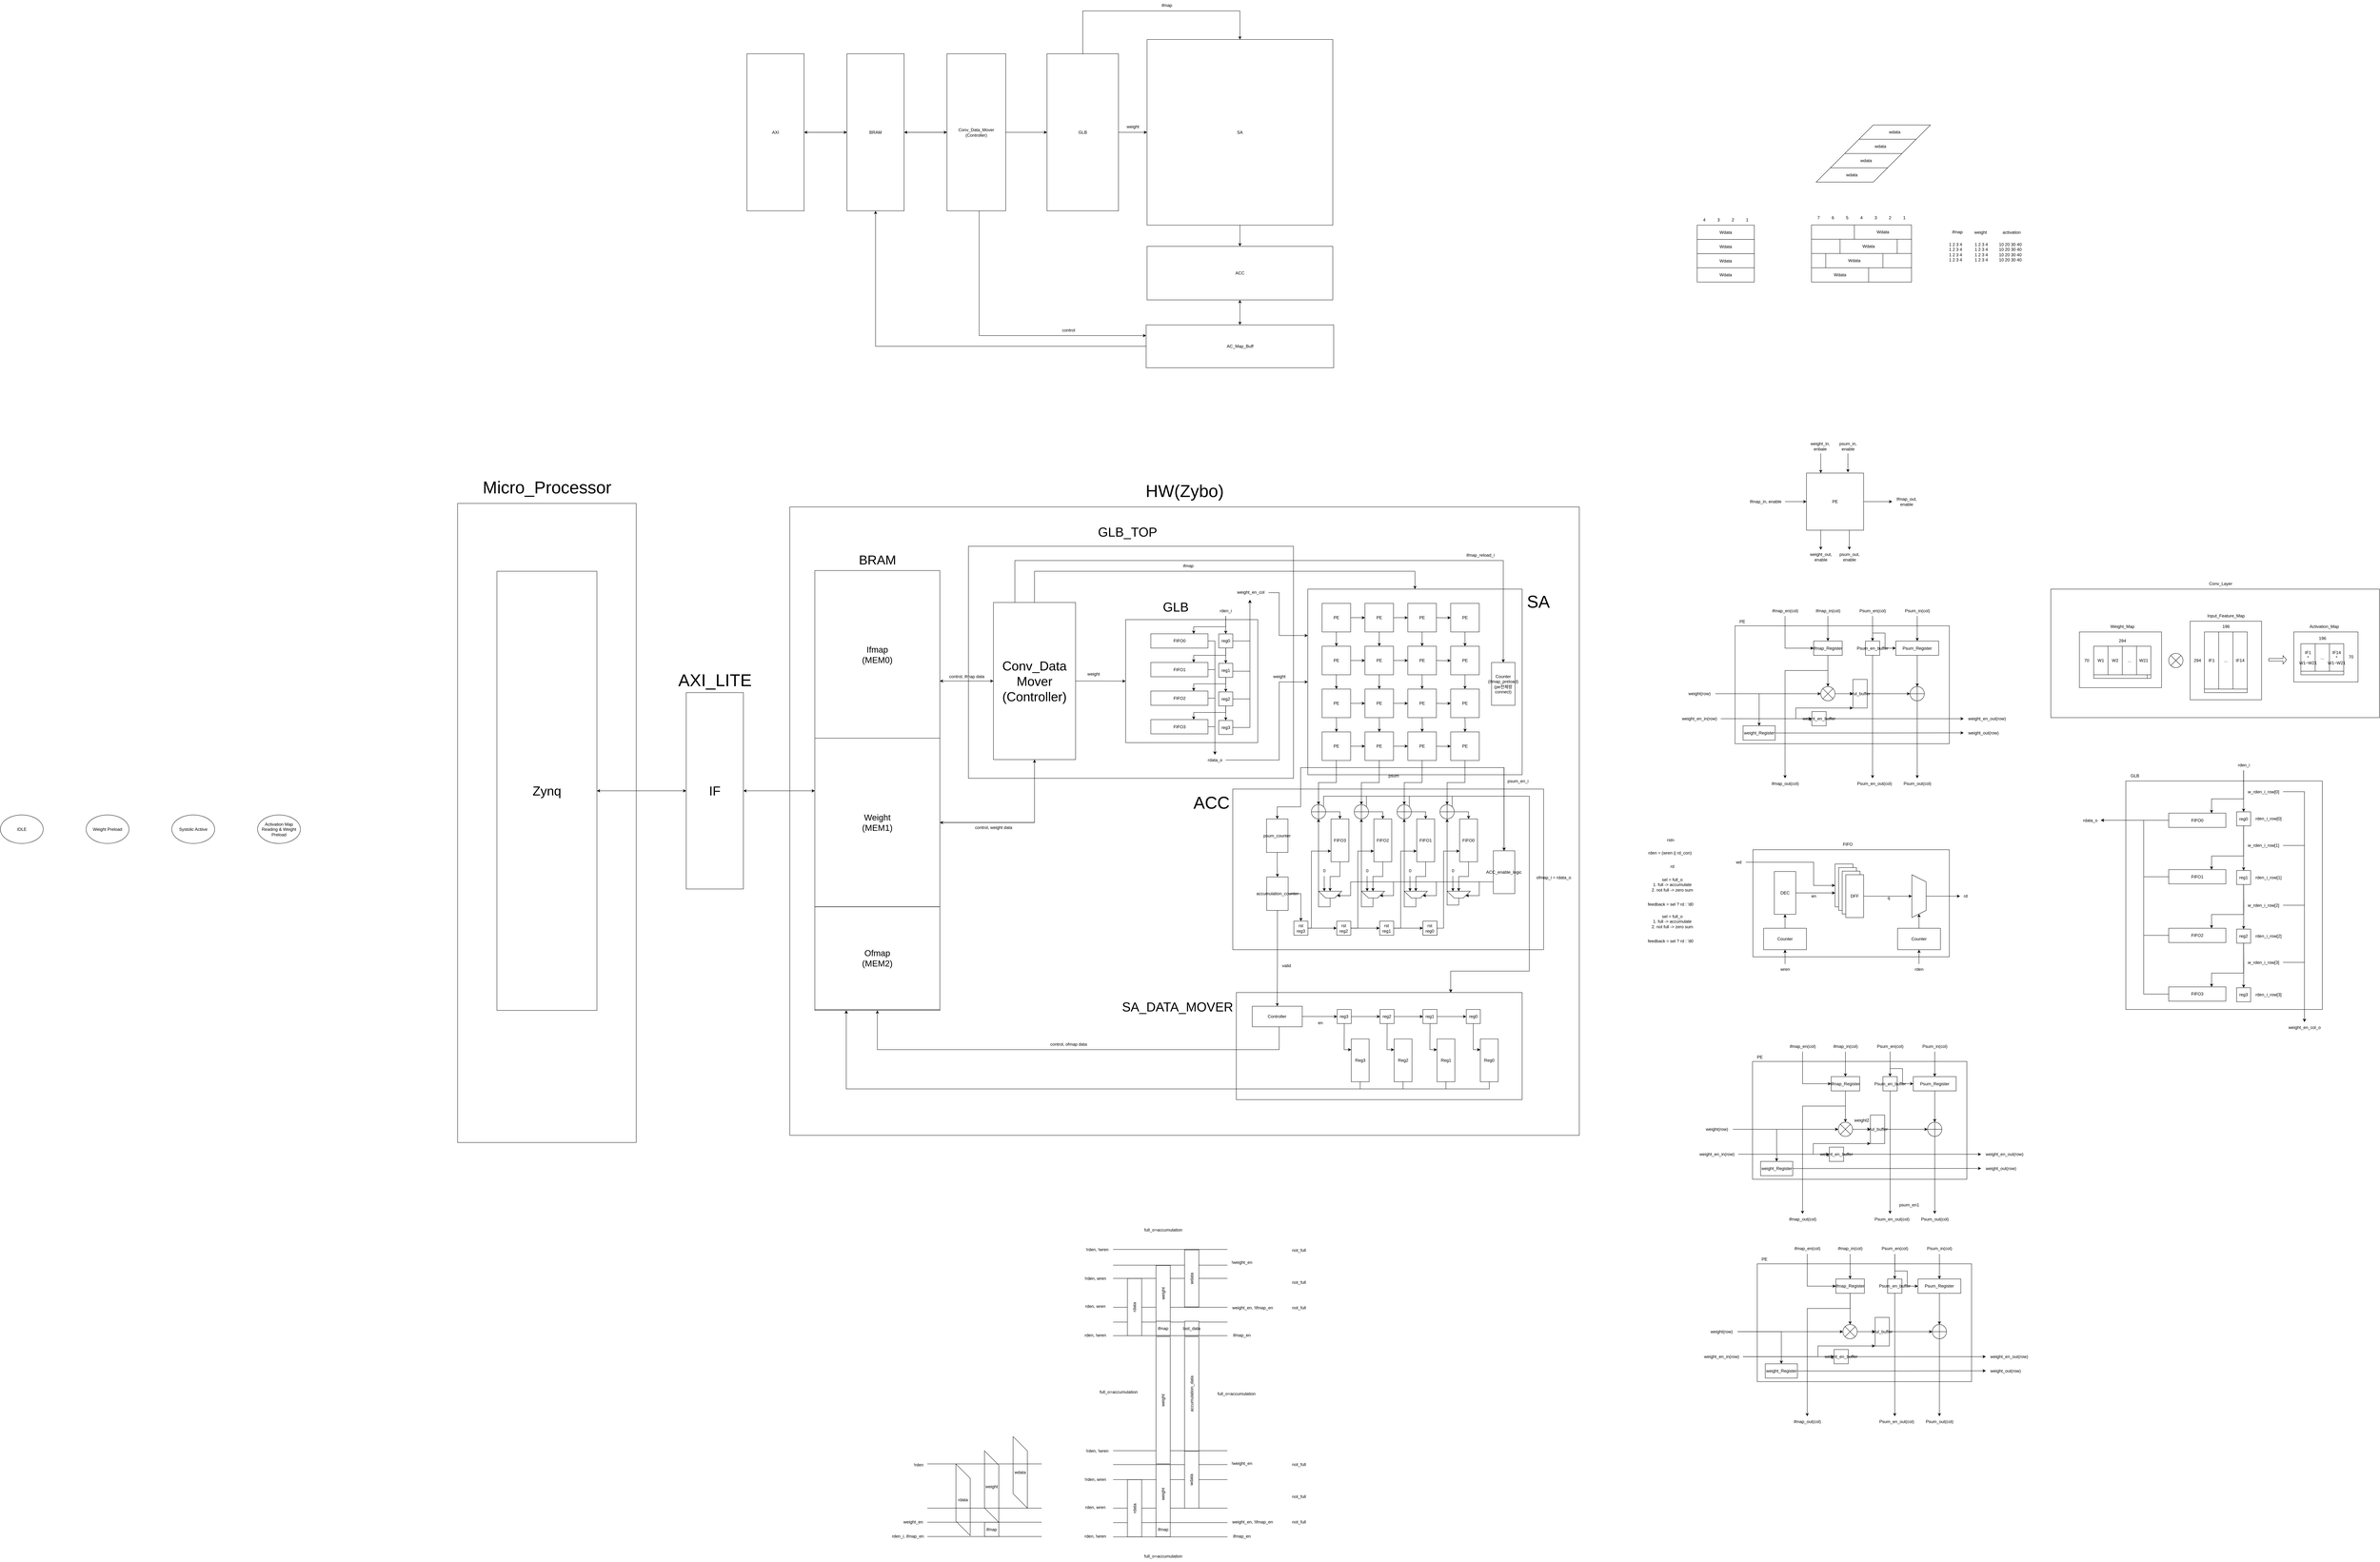 <mxfile version="20.1.1" type="device"><diagram id="q-3IjHaFC8g2C8b-CzU9" name="Page-1"><mxGraphModel dx="8475" dy="4368" grid="1" gridSize="10" guides="1" tooltips="1" connect="1" arrows="1" fold="1" page="0" pageScale="1" pageWidth="1169" pageHeight="1654" math="0" shadow="0"><root><mxCell id="0"/><mxCell id="1" parent="0"/><mxCell id="5HJlttDRq1EwBGl6EG94-514" value="" style="rounded=0;whiteSpace=wrap;html=1;fontSize=36;" parent="1" vertex="1"><mxGeometry x="-2460" y="-640" width="500" height="1790" as="geometry"/></mxCell><mxCell id="5HJlttDRq1EwBGl6EG94-512" value="" style="rounded=0;whiteSpace=wrap;html=1;" parent="1" vertex="1"><mxGeometry x="-1530" y="-630" width="2210" height="1760" as="geometry"/></mxCell><mxCell id="5HJlttDRq1EwBGl6EG94-452" value="" style="rounded=0;whiteSpace=wrap;html=1;" parent="1" vertex="1"><mxGeometry x="-280" y="730" width="800" height="300" as="geometry"/></mxCell><mxCell id="5HJlttDRq1EwBGl6EG94-372" value="" style="rounded=0;whiteSpace=wrap;html=1;" parent="1" vertex="1"><mxGeometry x="-1030" y="-520" width="910" height="650" as="geometry"/></mxCell><mxCell id="5HJlttDRq1EwBGl6EG94-359" style="edgeStyle=orthogonalEdgeStyle;rounded=0;orthogonalLoop=1;jettySize=auto;html=1;entryX=0;entryY=0.5;entryDx=0;entryDy=0;" parent="1" source="5HJlttDRq1EwBGl6EG94-354" target="EoY5tIey5Jz07sWvBprs-102" edge="1"><mxGeometry relative="1" as="geometry"><Array as="points"><mxPoint x="-160" y="79"/><mxPoint x="-160" y="-140"/></Array></mxGeometry></mxCell><mxCell id="5HJlttDRq1EwBGl6EG94-353" value="" style="rounded=0;whiteSpace=wrap;html=1;" parent="1" vertex="1"><mxGeometry x="-590" y="-314.5" width="370" height="344.5" as="geometry"/></mxCell><mxCell id="5HJlttDRq1EwBGl6EG94-164" value="" style="rounded=0;whiteSpace=wrap;html=1;" parent="1" vertex="1"><mxGeometry x="2210" y="137.5" width="550" height="640" as="geometry"/></mxCell><mxCell id="5HJlttDRq1EwBGl6EG94-31" value="" style="rounded=0;whiteSpace=wrap;html=1;" parent="1" vertex="1"><mxGeometry x="2000" y="-400" width="920" height="360" as="geometry"/></mxCell><mxCell id="5HJlttDRq1EwBGl6EG94-27" value="" style="rounded=0;whiteSpace=wrap;html=1;" parent="1" vertex="1"><mxGeometry x="2680" y="-280" width="180" height="140" as="geometry"/></mxCell><mxCell id="5HJlttDRq1EwBGl6EG94-26" value="" style="rounded=0;whiteSpace=wrap;html=1;" parent="1" vertex="1"><mxGeometry x="2390" y="-310" width="200" height="220" as="geometry"/></mxCell><mxCell id="5HJlttDRq1EwBGl6EG94-25" value="" style="rounded=0;whiteSpace=wrap;html=1;" parent="1" vertex="1"><mxGeometry x="2080" y="-280" width="230" height="156" as="geometry"/></mxCell><mxCell id="CL0PrY825Hsg0dkRfd_F-23" value="" style="rounded=0;whiteSpace=wrap;html=1;" parent="1" vertex="1"><mxGeometry x="1330" y="-1300" width="280" height="40" as="geometry"/></mxCell><mxCell id="CL0PrY825Hsg0dkRfd_F-22" value="" style="rounded=0;whiteSpace=wrap;html=1;" parent="1" vertex="1"><mxGeometry x="1330" y="-1340" width="280" height="40" as="geometry"/></mxCell><mxCell id="CL0PrY825Hsg0dkRfd_F-21" value="" style="rounded=0;whiteSpace=wrap;html=1;" parent="1" vertex="1"><mxGeometry x="1330" y="-1380" width="280" height="40" as="geometry"/></mxCell><mxCell id="CL0PrY825Hsg0dkRfd_F-20" value="" style="rounded=0;whiteSpace=wrap;html=1;" parent="1" vertex="1"><mxGeometry x="1330" y="-1420" width="280" height="40" as="geometry"/></mxCell><mxCell id="c_lOT92714pDmCLfYIZg-84" value="" style="endArrow=none;html=1;rounded=0;" parent="1" edge="1"><mxGeometry width="50" height="50" relative="1" as="geometry"><mxPoint x="-625" y="1691.03" as="sourcePoint"/><mxPoint x="-305" y="1691.03" as="targetPoint"/></mxGeometry></mxCell><mxCell id="c_lOT92714pDmCLfYIZg-85" value="" style="endArrow=none;html=1;rounded=0;" parent="1" edge="1"><mxGeometry width="50" height="50" relative="1" as="geometry"><mxPoint x="-625" y="1653.03" as="sourcePoint"/><mxPoint x="-305" y="1653.03" as="targetPoint"/></mxGeometry></mxCell><mxCell id="c_lOT92714pDmCLfYIZg-86" value="" style="endArrow=none;html=1;rounded=0;" parent="1" edge="1"><mxGeometry width="50" height="50" relative="1" as="geometry"><mxPoint x="-625" y="1611.48" as="sourcePoint"/><mxPoint x="-305" y="1611.48" as="targetPoint"/></mxGeometry></mxCell><mxCell id="c_lOT92714pDmCLfYIZg-87" value="" style="endArrow=none;html=1;rounded=0;" parent="1" edge="1"><mxGeometry width="50" height="50" relative="1" as="geometry"><mxPoint x="-625" y="1493.63" as="sourcePoint"/><mxPoint x="-305" y="1493.63" as="targetPoint"/></mxGeometry></mxCell><mxCell id="c_lOT92714pDmCLfYIZg-88" value="" style="endArrow=none;html=1;rounded=0;" parent="1" edge="1"><mxGeometry width="50" height="50" relative="1" as="geometry"><mxPoint x="-625" y="1530.63" as="sourcePoint"/><mxPoint x="-305" y="1530.63" as="targetPoint"/></mxGeometry></mxCell><mxCell id="c_lOT92714pDmCLfYIZg-95" value="" style="endArrow=none;html=1;rounded=0;" parent="1" edge="1"><mxGeometry width="50" height="50" relative="1" as="geometry"><mxPoint x="-625" y="1449.6" as="sourcePoint"/><mxPoint x="-305" y="1449.6" as="targetPoint"/></mxGeometry></mxCell><mxCell id="c_lOT92714pDmCLfYIZg-58" value="" style="endArrow=none;html=1;rounded=0;" parent="1" edge="1"><mxGeometry width="50" height="50" relative="1" as="geometry"><mxPoint x="-625" y="2214.71" as="sourcePoint"/><mxPoint x="-305" y="2214.71" as="targetPoint"/></mxGeometry></mxCell><mxCell id="c_lOT92714pDmCLfYIZg-59" value="" style="endArrow=none;html=1;rounded=0;" parent="1" edge="1"><mxGeometry width="50" height="50" relative="1" as="geometry"><mxPoint x="-625" y="2174.16" as="sourcePoint"/><mxPoint x="-305" y="2174.16" as="targetPoint"/></mxGeometry></mxCell><mxCell id="c_lOT92714pDmCLfYIZg-60" value="" style="endArrow=none;html=1;rounded=0;" parent="1" edge="1"><mxGeometry width="50" height="50" relative="1" as="geometry"><mxPoint x="-625" y="2052.31" as="sourcePoint"/><mxPoint x="-305" y="2052.31" as="targetPoint"/></mxGeometry></mxCell><mxCell id="c_lOT92714pDmCLfYIZg-62" value="" style="endArrow=none;html=1;rounded=0;" parent="1" edge="1"><mxGeometry width="50" height="50" relative="1" as="geometry"><mxPoint x="-625" y="2094.31" as="sourcePoint"/><mxPoint x="-305" y="2094.31" as="targetPoint"/></mxGeometry></mxCell><mxCell id="c_lOT92714pDmCLfYIZg-71" value="" style="endArrow=none;html=1;rounded=0;" parent="1" edge="1"><mxGeometry width="50" height="50" relative="1" as="geometry"><mxPoint x="-625" y="2013.28" as="sourcePoint"/><mxPoint x="-305" y="2013.28" as="targetPoint"/></mxGeometry></mxCell><mxCell id="c_lOT92714pDmCLfYIZg-34" value="" style="whiteSpace=wrap;html=1;" parent="1" vertex="1"><mxGeometry x="-290" y="160" width="870" height="450" as="geometry"/></mxCell><mxCell id="EoY5tIey5Jz07sWvBprs-102" value="" style="rounded=0;whiteSpace=wrap;html=1;" parent="1" vertex="1"><mxGeometry x="-80" y="-400" width="600" height="520" as="geometry"/></mxCell><mxCell id="EoY5tIey5Jz07sWvBprs-31" value="" style="rounded=0;whiteSpace=wrap;html=1;" parent="1" vertex="1"><mxGeometry x="1166" y="330" width="550" height="300" as="geometry"/></mxCell><mxCell id="YiOCXtngig4sqiAHv9Xl-460" value="" style="rounded=0;whiteSpace=wrap;html=1;" parent="1" vertex="1"><mxGeometry x="1116" y="-297" width="600" height="330" as="geometry"/></mxCell><mxCell id="YiOCXtngig4sqiAHv9Xl-347" style="edgeStyle=orthogonalEdgeStyle;rounded=0;orthogonalLoop=1;jettySize=auto;html=1;entryX=0;entryY=0.5;entryDx=0;entryDy=0;" parent="1" source="YiOCXtngig4sqiAHv9Xl-319" target="YiOCXtngig4sqiAHv9Xl-320" edge="1"><mxGeometry relative="1" as="geometry"/></mxCell><mxCell id="YiOCXtngig4sqiAHv9Xl-355" style="edgeStyle=orthogonalEdgeStyle;rounded=0;orthogonalLoop=1;jettySize=auto;html=1;entryX=0.5;entryY=0;entryDx=0;entryDy=0;" parent="1" source="YiOCXtngig4sqiAHv9Xl-319" target="YiOCXtngig4sqiAHv9Xl-322" edge="1"><mxGeometry relative="1" as="geometry"/></mxCell><mxCell id="YiOCXtngig4sqiAHv9Xl-319" value="PE" style="rounded=0;whiteSpace=wrap;html=1;" parent="1" vertex="1"><mxGeometry x="-40" y="-360" width="80" height="80" as="geometry"/></mxCell><mxCell id="YiOCXtngig4sqiAHv9Xl-348" style="edgeStyle=orthogonalEdgeStyle;rounded=0;orthogonalLoop=1;jettySize=auto;html=1;entryX=0;entryY=0.5;entryDx=0;entryDy=0;" parent="1" source="YiOCXtngig4sqiAHv9Xl-320" target="YiOCXtngig4sqiAHv9Xl-321" edge="1"><mxGeometry relative="1" as="geometry"/></mxCell><mxCell id="YiOCXtngig4sqiAHv9Xl-354" style="edgeStyle=orthogonalEdgeStyle;rounded=0;orthogonalLoop=1;jettySize=auto;html=1;entryX=0.5;entryY=0;entryDx=0;entryDy=0;" parent="1" source="YiOCXtngig4sqiAHv9Xl-320" target="YiOCXtngig4sqiAHv9Xl-323" edge="1"><mxGeometry relative="1" as="geometry"/></mxCell><mxCell id="YiOCXtngig4sqiAHv9Xl-320" value="PE" style="rounded=0;whiteSpace=wrap;html=1;" parent="1" vertex="1"><mxGeometry x="80" y="-360" width="80" height="80" as="geometry"/></mxCell><mxCell id="YiOCXtngig4sqiAHv9Xl-356" style="edgeStyle=orthogonalEdgeStyle;rounded=0;orthogonalLoop=1;jettySize=auto;html=1;entryX=0.5;entryY=0;entryDx=0;entryDy=0;" parent="1" source="YiOCXtngig4sqiAHv9Xl-321" target="YiOCXtngig4sqiAHv9Xl-324" edge="1"><mxGeometry relative="1" as="geometry"/></mxCell><mxCell id="YiOCXtngig4sqiAHv9Xl-321" value="PE" style="rounded=0;whiteSpace=wrap;html=1;" parent="1" vertex="1"><mxGeometry x="200" y="-360" width="80" height="80" as="geometry"/></mxCell><mxCell id="YiOCXtngig4sqiAHv9Xl-349" style="edgeStyle=orthogonalEdgeStyle;rounded=0;orthogonalLoop=1;jettySize=auto;html=1;entryX=0;entryY=0.5;entryDx=0;entryDy=0;" parent="1" source="YiOCXtngig4sqiAHv9Xl-322" target="YiOCXtngig4sqiAHv9Xl-323" edge="1"><mxGeometry relative="1" as="geometry"/></mxCell><mxCell id="YiOCXtngig4sqiAHv9Xl-357" style="edgeStyle=orthogonalEdgeStyle;rounded=0;orthogonalLoop=1;jettySize=auto;html=1;entryX=0.5;entryY=0;entryDx=0;entryDy=0;" parent="1" source="YiOCXtngig4sqiAHv9Xl-322" target="YiOCXtngig4sqiAHv9Xl-325" edge="1"><mxGeometry relative="1" as="geometry"/></mxCell><mxCell id="YiOCXtngig4sqiAHv9Xl-322" value="PE" style="rounded=0;whiteSpace=wrap;html=1;" parent="1" vertex="1"><mxGeometry x="-40" y="-240" width="80" height="80" as="geometry"/></mxCell><mxCell id="YiOCXtngig4sqiAHv9Xl-350" style="edgeStyle=orthogonalEdgeStyle;rounded=0;orthogonalLoop=1;jettySize=auto;html=1;entryX=0;entryY=0.5;entryDx=0;entryDy=0;" parent="1" source="YiOCXtngig4sqiAHv9Xl-323" target="YiOCXtngig4sqiAHv9Xl-324" edge="1"><mxGeometry relative="1" as="geometry"/></mxCell><mxCell id="YiOCXtngig4sqiAHv9Xl-358" style="edgeStyle=orthogonalEdgeStyle;rounded=0;orthogonalLoop=1;jettySize=auto;html=1;entryX=0.5;entryY=0;entryDx=0;entryDy=0;" parent="1" source="YiOCXtngig4sqiAHv9Xl-323" target="YiOCXtngig4sqiAHv9Xl-326" edge="1"><mxGeometry relative="1" as="geometry"/></mxCell><mxCell id="YiOCXtngig4sqiAHv9Xl-323" value="PE" style="rounded=0;whiteSpace=wrap;html=1;" parent="1" vertex="1"><mxGeometry x="80" y="-240" width="80" height="80" as="geometry"/></mxCell><mxCell id="YiOCXtngig4sqiAHv9Xl-359" style="edgeStyle=orthogonalEdgeStyle;rounded=0;orthogonalLoop=1;jettySize=auto;html=1;entryX=0.5;entryY=0;entryDx=0;entryDy=0;" parent="1" source="YiOCXtngig4sqiAHv9Xl-324" target="YiOCXtngig4sqiAHv9Xl-327" edge="1"><mxGeometry relative="1" as="geometry"/></mxCell><mxCell id="YiOCXtngig4sqiAHv9Xl-324" value="PE" style="rounded=0;whiteSpace=wrap;html=1;" parent="1" vertex="1"><mxGeometry x="200" y="-240" width="80" height="80" as="geometry"/></mxCell><mxCell id="YiOCXtngig4sqiAHv9Xl-351" style="edgeStyle=orthogonalEdgeStyle;rounded=0;orthogonalLoop=1;jettySize=auto;html=1;entryX=0;entryY=0.5;entryDx=0;entryDy=0;" parent="1" source="YiOCXtngig4sqiAHv9Xl-325" target="YiOCXtngig4sqiAHv9Xl-326" edge="1"><mxGeometry relative="1" as="geometry"/></mxCell><mxCell id="YiOCXtngig4sqiAHv9Xl-325" value="PE" style="rounded=0;whiteSpace=wrap;html=1;" parent="1" vertex="1"><mxGeometry x="-40" y="-120" width="80" height="80" as="geometry"/></mxCell><mxCell id="YiOCXtngig4sqiAHv9Xl-352" style="edgeStyle=orthogonalEdgeStyle;rounded=0;orthogonalLoop=1;jettySize=auto;html=1;entryX=0;entryY=0.5;entryDx=0;entryDy=0;" parent="1" source="YiOCXtngig4sqiAHv9Xl-326" target="YiOCXtngig4sqiAHv9Xl-327" edge="1"><mxGeometry relative="1" as="geometry"/></mxCell><mxCell id="YiOCXtngig4sqiAHv9Xl-326" value="PE" style="rounded=0;whiteSpace=wrap;html=1;" parent="1" vertex="1"><mxGeometry x="80" y="-120" width="80" height="80" as="geometry"/></mxCell><mxCell id="YiOCXtngig4sqiAHv9Xl-327" value="PE" style="rounded=0;whiteSpace=wrap;html=1;" parent="1" vertex="1"><mxGeometry x="200" y="-120" width="80" height="80" as="geometry"/></mxCell><mxCell id="YiOCXtngig4sqiAHv9Xl-328" value="FIFO3" style="rounded=0;whiteSpace=wrap;html=1;direction=south;" parent="1" vertex="1"><mxGeometry x="-15" y="243.75" width="50" height="120" as="geometry"/></mxCell><mxCell id="YiOCXtngig4sqiAHv9Xl-336" style="edgeStyle=orthogonalEdgeStyle;rounded=0;orthogonalLoop=1;jettySize=auto;html=1;entryX=0;entryY=0.5;entryDx=0;entryDy=0;" parent="1" source="YiOCXtngig4sqiAHv9Xl-331" target="YiOCXtngig4sqiAHv9Xl-328" edge="1"><mxGeometry relative="1" as="geometry"/></mxCell><mxCell id="bMBww2Sa4sUpYfdgJ_fR-1" style="edgeStyle=orthogonalEdgeStyle;rounded=0;orthogonalLoop=1;jettySize=auto;html=1;exitX=1;exitY=0;exitDx=0;exitDy=0;entryX=0.75;entryY=0;entryDx=0;entryDy=0;" parent="1" source="YiOCXtngig4sqiAHv9Xl-331" target="5HJlttDRq1EwBGl6EG94-452" edge="1"><mxGeometry relative="1" as="geometry"><mxPoint x="753.03" y="440" as="targetPoint"/><Array as="points"><mxPoint x="-36" y="180"/><mxPoint x="540" y="180"/><mxPoint x="540" y="670"/><mxPoint x="320" y="670"/></Array></mxGeometry></mxCell><mxCell id="YiOCXtngig4sqiAHv9Xl-331" value="" style="shape=orEllipse;perimeter=ellipsePerimeter;whiteSpace=wrap;html=1;backgroundOutline=1;" parent="1" vertex="1"><mxGeometry x="-70" y="203.75" width="40" height="40" as="geometry"/></mxCell><mxCell id="YiOCXtngig4sqiAHv9Xl-339" value="FIFO2" style="rounded=0;whiteSpace=wrap;html=1;direction=south;" parent="1" vertex="1"><mxGeometry x="105" y="243.75" width="50" height="120" as="geometry"/></mxCell><mxCell id="YiOCXtngig4sqiAHv9Xl-340" style="edgeStyle=orthogonalEdgeStyle;rounded=0;orthogonalLoop=1;jettySize=auto;html=1;entryX=0;entryY=0.5;entryDx=0;entryDy=0;" parent="1" source="YiOCXtngig4sqiAHv9Xl-341" target="YiOCXtngig4sqiAHv9Xl-339" edge="1"><mxGeometry relative="1" as="geometry"/></mxCell><mxCell id="bMBww2Sa4sUpYfdgJ_fR-4" style="edgeStyle=orthogonalEdgeStyle;rounded=0;orthogonalLoop=1;jettySize=auto;html=1;exitX=1;exitY=0;exitDx=0;exitDy=0;entryX=0.75;entryY=0;entryDx=0;entryDy=0;" parent="1" source="YiOCXtngig4sqiAHv9Xl-341" target="5HJlttDRq1EwBGl6EG94-452" edge="1"><mxGeometry relative="1" as="geometry"><mxPoint x="800" y="480" as="targetPoint"/><Array as="points"><mxPoint x="84" y="180"/><mxPoint x="540" y="180"/><mxPoint x="540" y="670"/><mxPoint x="320" y="670"/></Array></mxGeometry></mxCell><mxCell id="YiOCXtngig4sqiAHv9Xl-341" value="" style="shape=orEllipse;perimeter=ellipsePerimeter;whiteSpace=wrap;html=1;backgroundOutline=1;" parent="1" vertex="1"><mxGeometry x="50" y="203.75" width="40" height="40" as="geometry"/></mxCell><mxCell id="YiOCXtngig4sqiAHv9Xl-344" value="FIFO1" style="rounded=0;whiteSpace=wrap;html=1;direction=south;" parent="1" vertex="1"><mxGeometry x="225" y="243.75" width="50" height="120" as="geometry"/></mxCell><mxCell id="YiOCXtngig4sqiAHv9Xl-345" style="edgeStyle=orthogonalEdgeStyle;rounded=0;orthogonalLoop=1;jettySize=auto;html=1;entryX=0;entryY=0.5;entryDx=0;entryDy=0;" parent="1" source="YiOCXtngig4sqiAHv9Xl-346" target="YiOCXtngig4sqiAHv9Xl-344" edge="1"><mxGeometry relative="1" as="geometry"/></mxCell><mxCell id="bMBww2Sa4sUpYfdgJ_fR-5" style="edgeStyle=orthogonalEdgeStyle;rounded=0;orthogonalLoop=1;jettySize=auto;html=1;exitX=1;exitY=0;exitDx=0;exitDy=0;entryX=0.75;entryY=0;entryDx=0;entryDy=0;" parent="1" source="YiOCXtngig4sqiAHv9Xl-346" target="5HJlttDRq1EwBGl6EG94-452" edge="1"><mxGeometry relative="1" as="geometry"><mxPoint x="800" y="560.0" as="targetPoint"/><Array as="points"><mxPoint x="204" y="180"/><mxPoint x="540" y="180"/><mxPoint x="540" y="670"/><mxPoint x="320" y="670"/></Array></mxGeometry></mxCell><mxCell id="YiOCXtngig4sqiAHv9Xl-346" value="" style="shape=orEllipse;perimeter=ellipsePerimeter;whiteSpace=wrap;html=1;backgroundOutline=1;" parent="1" vertex="1"><mxGeometry x="170" y="203.75" width="40" height="40" as="geometry"/></mxCell><mxCell id="YiOCXtngig4sqiAHv9Xl-408" style="edgeStyle=orthogonalEdgeStyle;rounded=0;orthogonalLoop=1;jettySize=auto;html=1;" parent="1" source="YiOCXtngig4sqiAHv9Xl-390" target="YiOCXtngig4sqiAHv9Xl-412" edge="1"><mxGeometry relative="1" as="geometry"><mxPoint x="1943.5" y="23" as="targetPoint"/></mxGeometry></mxCell><mxCell id="YiOCXtngig4sqiAHv9Xl-390" value="weight_Register" style="rounded=0;whiteSpace=wrap;html=1;" parent="1" vertex="1"><mxGeometry x="1138.5" y="-17" width="90" height="40" as="geometry"/></mxCell><mxCell id="YiOCXtngig4sqiAHv9Xl-393" style="edgeStyle=orthogonalEdgeStyle;rounded=0;orthogonalLoop=1;jettySize=auto;html=1;entryX=0.5;entryY=0;entryDx=0;entryDy=0;" parent="1" source="YiOCXtngig4sqiAHv9Xl-391" target="YiOCXtngig4sqiAHv9Xl-392" edge="1"><mxGeometry relative="1" as="geometry"/></mxCell><mxCell id="EoY5tIey5Jz07sWvBprs-142" style="edgeStyle=orthogonalEdgeStyle;rounded=0;orthogonalLoop=1;jettySize=auto;html=1;" parent="1" source="YiOCXtngig4sqiAHv9Xl-391" target="EoY5tIey5Jz07sWvBprs-141" edge="1"><mxGeometry relative="1" as="geometry"><Array as="points"><mxPoint x="1376" y="-172"/></Array></mxGeometry></mxCell><mxCell id="YiOCXtngig4sqiAHv9Xl-391" value="ifmap_Register" style="rounded=0;whiteSpace=wrap;html=1;" parent="1" vertex="1"><mxGeometry x="1336" y="-254.5" width="80" height="40" as="geometry"/></mxCell><mxCell id="YiOCXtngig4sqiAHv9Xl-396" style="edgeStyle=orthogonalEdgeStyle;rounded=0;orthogonalLoop=1;jettySize=auto;html=1;entryX=0.5;entryY=1;entryDx=0;entryDy=0;" parent="1" source="YiOCXtngig4sqiAHv9Xl-392" target="YiOCXtngig4sqiAHv9Xl-395" edge="1"><mxGeometry relative="1" as="geometry"/></mxCell><mxCell id="YiOCXtngig4sqiAHv9Xl-392" value="" style="shape=sumEllipse;perimeter=ellipsePerimeter;whiteSpace=wrap;html=1;backgroundOutline=1;" parent="1" vertex="1"><mxGeometry x="1356" y="-127" width="40" height="40" as="geometry"/></mxCell><mxCell id="JKLd3SLn2txNFuxZVbqN-1" style="edgeStyle=orthogonalEdgeStyle;rounded=0;orthogonalLoop=1;jettySize=auto;html=1;entryX=0;entryY=0.5;entryDx=0;entryDy=0;" parent="1" source="YiOCXtngig4sqiAHv9Xl-395" target="YiOCXtngig4sqiAHv9Xl-399" edge="1"><mxGeometry relative="1" as="geometry"/></mxCell><mxCell id="YiOCXtngig4sqiAHv9Xl-395" value="Mul_buffer" style="rounded=0;whiteSpace=wrap;html=1;direction=south;" parent="1" vertex="1"><mxGeometry x="1446" y="-147" width="40" height="80" as="geometry"/></mxCell><mxCell id="YiOCXtngig4sqiAHv9Xl-406" style="edgeStyle=orthogonalEdgeStyle;rounded=0;orthogonalLoop=1;jettySize=auto;html=1;" parent="1" source="YiOCXtngig4sqiAHv9Xl-399" target="YiOCXtngig4sqiAHv9Xl-409" edge="1"><mxGeometry relative="1" as="geometry"><mxPoint x="1941.0" y="-77" as="targetPoint"/></mxGeometry></mxCell><mxCell id="YiOCXtngig4sqiAHv9Xl-399" value="" style="shape=orEllipse;perimeter=ellipsePerimeter;whiteSpace=wrap;html=1;backgroundOutline=1;" parent="1" vertex="1"><mxGeometry x="1606" y="-127" width="40" height="40" as="geometry"/></mxCell><mxCell id="YiOCXtngig4sqiAHv9Xl-402" style="edgeStyle=orthogonalEdgeStyle;rounded=0;orthogonalLoop=1;jettySize=auto;html=1;entryX=0.5;entryY=0;entryDx=0;entryDy=0;" parent="1" source="YiOCXtngig4sqiAHv9Xl-400" target="YiOCXtngig4sqiAHv9Xl-399" edge="1"><mxGeometry relative="1" as="geometry"/></mxCell><mxCell id="YiOCXtngig4sqiAHv9Xl-400" value="Psum_Register" style="rounded=0;whiteSpace=wrap;html=1;" parent="1" vertex="1"><mxGeometry x="1566" y="-254.5" width="120" height="40" as="geometry"/></mxCell><mxCell id="YiOCXtngig4sqiAHv9Xl-409" value="Psum_out(col)" style="text;html=1;align=center;verticalAlign=middle;resizable=0;points=[];autosize=1;strokeColor=none;fillColor=none;" parent="1" vertex="1"><mxGeometry x="1576" y="130" width="100" height="30" as="geometry"/></mxCell><mxCell id="YiOCXtngig4sqiAHv9Xl-411" style="edgeStyle=orthogonalEdgeStyle;rounded=0;orthogonalLoop=1;jettySize=auto;html=1;entryX=0.5;entryY=0;entryDx=0;entryDy=0;" parent="1" source="YiOCXtngig4sqiAHv9Xl-410" target="YiOCXtngig4sqiAHv9Xl-400" edge="1"><mxGeometry relative="1" as="geometry"/></mxCell><mxCell id="YiOCXtngig4sqiAHv9Xl-410" value="Psum_in(col)" style="text;html=1;align=center;verticalAlign=middle;resizable=0;points=[];autosize=1;strokeColor=none;fillColor=none;" parent="1" vertex="1"><mxGeometry x="1581" y="-354.5" width="90" height="30" as="geometry"/></mxCell><mxCell id="YiOCXtngig4sqiAHv9Xl-412" value="weight_out(row)" style="text;html=1;align=center;verticalAlign=middle;resizable=0;points=[];autosize=1;strokeColor=none;fillColor=none;" parent="1" vertex="1"><mxGeometry x="1756" y="-12.37" width="110" height="30" as="geometry"/></mxCell><mxCell id="YiOCXtngig4sqiAHv9Xl-420" style="edgeStyle=orthogonalEdgeStyle;rounded=0;orthogonalLoop=1;jettySize=auto;html=1;" parent="1" source="YiOCXtngig4sqiAHv9Xl-419" target="YiOCXtngig4sqiAHv9Xl-391" edge="1"><mxGeometry relative="1" as="geometry"/></mxCell><mxCell id="YiOCXtngig4sqiAHv9Xl-419" value="ifmap_in(col)" style="text;html=1;align=center;verticalAlign=middle;resizable=0;points=[];autosize=1;strokeColor=none;fillColor=none;" parent="1" vertex="1"><mxGeometry x="1331" y="-354.5" width="90" height="30" as="geometry"/></mxCell><mxCell id="YiOCXtngig4sqiAHv9Xl-431" style="edgeStyle=orthogonalEdgeStyle;rounded=0;orthogonalLoop=1;jettySize=auto;html=1;entryX=0;entryY=0.5;entryDx=0;entryDy=0;" parent="1" source="YiOCXtngig4sqiAHv9Xl-430" target="YiOCXtngig4sqiAHv9Xl-391" edge="1"><mxGeometry relative="1" as="geometry"><Array as="points"><mxPoint x="1256" y="-234"/></Array></mxGeometry></mxCell><mxCell id="YiOCXtngig4sqiAHv9Xl-430" value="ifmap_en(col)" style="text;html=1;align=center;verticalAlign=middle;resizable=0;points=[];autosize=1;strokeColor=none;fillColor=none;" parent="1" vertex="1"><mxGeometry x="1206" y="-354.5" width="100" height="30" as="geometry"/></mxCell><mxCell id="YiOCXtngig4sqiAHv9Xl-433" style="edgeStyle=orthogonalEdgeStyle;rounded=0;orthogonalLoop=1;jettySize=auto;html=1;entryX=0;entryY=0.5;entryDx=0;entryDy=0;" parent="1" source="YiOCXtngig4sqiAHv9Xl-432" target="YiOCXtngig4sqiAHv9Xl-400" edge="1"><mxGeometry relative="1" as="geometry"><Array as="points"><mxPoint x="1501" y="-277"/><mxPoint x="1536" y="-277"/><mxPoint x="1536" y="-234"/></Array></mxGeometry></mxCell><mxCell id="YiOCXtngig4sqiAHv9Xl-447" style="edgeStyle=orthogonalEdgeStyle;rounded=0;orthogonalLoop=1;jettySize=auto;html=1;entryX=0.5;entryY=0;entryDx=0;entryDy=0;" parent="1" source="YiOCXtngig4sqiAHv9Xl-432" target="YiOCXtngig4sqiAHv9Xl-445" edge="1"><mxGeometry relative="1" as="geometry"/></mxCell><mxCell id="YiOCXtngig4sqiAHv9Xl-432" value="Psum_en(col)" style="text;html=1;align=center;verticalAlign=middle;resizable=0;points=[];autosize=1;strokeColor=none;fillColor=none;" parent="1" vertex="1"><mxGeometry x="1451" y="-354.5" width="100" height="30" as="geometry"/></mxCell><mxCell id="YiOCXtngig4sqiAHv9Xl-442" style="edgeStyle=orthogonalEdgeStyle;rounded=0;orthogonalLoop=1;jettySize=auto;html=1;entryX=0;entryY=0.5;entryDx=0;entryDy=0;" parent="1" source="YiOCXtngig4sqiAHv9Xl-434" target="YiOCXtngig4sqiAHv9Xl-441" edge="1"><mxGeometry relative="1" as="geometry"/></mxCell><mxCell id="6jKzFcyGbIE_3qgpc0fH-2" style="edgeStyle=orthogonalEdgeStyle;rounded=0;orthogonalLoop=1;jettySize=auto;html=1;entryX=1;entryY=1;entryDx=0;entryDy=0;" parent="1" source="YiOCXtngig4sqiAHv9Xl-434" target="YiOCXtngig4sqiAHv9Xl-395" edge="1"><mxGeometry relative="1" as="geometry"><Array as="points"><mxPoint x="1286" y="-37"/><mxPoint x="1286" y="-67"/></Array></mxGeometry></mxCell><mxCell id="YiOCXtngig4sqiAHv9Xl-434" value="weight_en_in(row)" style="text;html=1;align=center;verticalAlign=middle;resizable=0;points=[];autosize=1;strokeColor=none;fillColor=none;" parent="1" vertex="1"><mxGeometry x="956" y="-52" width="120" height="30" as="geometry"/></mxCell><mxCell id="YiOCXtngig4sqiAHv9Xl-443" style="edgeStyle=orthogonalEdgeStyle;rounded=0;orthogonalLoop=1;jettySize=auto;html=1;" parent="1" source="YiOCXtngig4sqiAHv9Xl-441" target="YiOCXtngig4sqiAHv9Xl-444" edge="1"><mxGeometry relative="1" as="geometry"><mxPoint x="1746" y="-42" as="targetPoint"/></mxGeometry></mxCell><mxCell id="YiOCXtngig4sqiAHv9Xl-441" value="weight_en_buffer" style="rounded=0;whiteSpace=wrap;html=1;" parent="1" vertex="1"><mxGeometry x="1331" y="-57" width="40" height="40" as="geometry"/></mxCell><mxCell id="YiOCXtngig4sqiAHv9Xl-444" value="weight_en_out(row)" style="text;html=1;align=center;verticalAlign=middle;resizable=0;points=[];autosize=1;strokeColor=none;fillColor=none;" parent="1" vertex="1"><mxGeometry x="1756" y="-52" width="130" height="30" as="geometry"/></mxCell><mxCell id="YiOCXtngig4sqiAHv9Xl-452" style="edgeStyle=orthogonalEdgeStyle;rounded=0;orthogonalLoop=1;jettySize=auto;html=1;" parent="1" source="YiOCXtngig4sqiAHv9Xl-445" target="JKLd3SLn2txNFuxZVbqN-2" edge="1"><mxGeometry relative="1" as="geometry"><Array as="points"><mxPoint x="1501" y="123"/><mxPoint x="1501" y="123"/></Array><mxPoint x="1441.12" y="138.99" as="targetPoint"/></mxGeometry></mxCell><mxCell id="YiOCXtngig4sqiAHv9Xl-445" value="Psum_en_buffer" style="rounded=0;whiteSpace=wrap;html=1;" parent="1" vertex="1"><mxGeometry x="1481" y="-254.5" width="40" height="40" as="geometry"/></mxCell><mxCell id="EoY5tIey5Jz07sWvBprs-1" value="DFF" style="rounded=0;whiteSpace=wrap;html=1;direction=south;" parent="1" vertex="1"><mxGeometry x="1396" y="370" width="50" height="120" as="geometry"/></mxCell><mxCell id="EoY5tIey5Jz07sWvBprs-9" style="edgeStyle=orthogonalEdgeStyle;rounded=0;orthogonalLoop=1;jettySize=auto;html=1;exitX=0.5;exitY=0;exitDx=0;exitDy=0;" parent="1" source="EoY5tIey5Jz07sWvBprs-2" target="EoY5tIey5Jz07sWvBprs-8" edge="1"><mxGeometry relative="1" as="geometry"/></mxCell><mxCell id="EoY5tIey5Jz07sWvBprs-2" value="" style="shape=trapezoid;perimeter=trapezoidPerimeter;whiteSpace=wrap;html=1;fixedSize=1;direction=south;" parent="1" vertex="1"><mxGeometry x="1611" y="400" width="40" height="120" as="geometry"/></mxCell><mxCell id="EoY5tIey5Jz07sWvBprs-3" value="DFF" style="rounded=0;whiteSpace=wrap;html=1;direction=south;" parent="1" vertex="1"><mxGeometry x="1406" y="380" width="50" height="120" as="geometry"/></mxCell><mxCell id="EoY5tIey5Jz07sWvBprs-4" value="DFF" style="rounded=0;whiteSpace=wrap;html=1;direction=south;" parent="1" vertex="1"><mxGeometry x="1416" y="390" width="50" height="120" as="geometry"/></mxCell><mxCell id="EoY5tIey5Jz07sWvBprs-7" style="edgeStyle=orthogonalEdgeStyle;rounded=0;orthogonalLoop=1;jettySize=auto;html=1;" parent="1" source="EoY5tIey5Jz07sWvBprs-5" target="EoY5tIey5Jz07sWvBprs-2" edge="1"><mxGeometry relative="1" as="geometry"/></mxCell><mxCell id="EoY5tIey5Jz07sWvBprs-5" value="DFF" style="rounded=0;whiteSpace=wrap;html=1;direction=south;" parent="1" vertex="1"><mxGeometry x="1426" y="400" width="50" height="120" as="geometry"/></mxCell><mxCell id="EoY5tIey5Jz07sWvBprs-8" value="rd" style="text;html=1;align=center;verticalAlign=middle;resizable=0;points=[];autosize=1;strokeColor=none;fillColor=none;" parent="1" vertex="1"><mxGeometry x="1746" y="445" width="30" height="30" as="geometry"/></mxCell><mxCell id="EoY5tIey5Jz07sWvBprs-11" style="edgeStyle=orthogonalEdgeStyle;rounded=0;orthogonalLoop=1;jettySize=auto;html=1;entryX=0.675;entryY=0.995;entryDx=0;entryDy=0;entryPerimeter=0;exitX=0.5;exitY=0;exitDx=0;exitDy=0;" parent="1" source="EoY5tIey5Jz07sWvBprs-19" target="EoY5tIey5Jz07sWvBprs-1" edge="1"><mxGeometry relative="1" as="geometry"><mxPoint x="1286" y="441" as="sourcePoint"/></mxGeometry></mxCell><mxCell id="EoY5tIey5Jz07sWvBprs-30" style="edgeStyle=orthogonalEdgeStyle;rounded=0;orthogonalLoop=1;jettySize=auto;html=1;entryX=0.5;entryY=1;entryDx=0;entryDy=0;" parent="1" source="EoY5tIey5Jz07sWvBprs-14" target="EoY5tIey5Jz07sWvBprs-1" edge="1"><mxGeometry relative="1" as="geometry"><Array as="points"><mxPoint x="1336" y="365"/><mxPoint x="1336" y="430"/></Array></mxGeometry></mxCell><mxCell id="EoY5tIey5Jz07sWvBprs-14" value="wd" style="text;html=1;align=center;verticalAlign=middle;resizable=0;points=[];autosize=1;strokeColor=none;fillColor=none;" parent="1" vertex="1"><mxGeometry x="1106" y="350" width="40" height="30" as="geometry"/></mxCell><mxCell id="EoY5tIey5Jz07sWvBprs-21" style="edgeStyle=orthogonalEdgeStyle;rounded=0;orthogonalLoop=1;jettySize=auto;html=1;entryX=0.5;entryY=1;entryDx=0;entryDy=0;" parent="1" source="EoY5tIey5Jz07sWvBprs-16" target="EoY5tIey5Jz07sWvBprs-17" edge="1"><mxGeometry relative="1" as="geometry"/></mxCell><mxCell id="EoY5tIey5Jz07sWvBprs-16" value="wren" style="text;html=1;align=center;verticalAlign=middle;resizable=0;points=[];autosize=1;strokeColor=none;fillColor=none;" parent="1" vertex="1"><mxGeometry x="1231" y="650" width="50" height="30" as="geometry"/></mxCell><mxCell id="EoY5tIey5Jz07sWvBprs-20" style="edgeStyle=orthogonalEdgeStyle;rounded=0;orthogonalLoop=1;jettySize=auto;html=1;entryX=1;entryY=0.5;entryDx=0;entryDy=0;" parent="1" source="EoY5tIey5Jz07sWvBprs-17" target="EoY5tIey5Jz07sWvBprs-19" edge="1"><mxGeometry relative="1" as="geometry"/></mxCell><mxCell id="EoY5tIey5Jz07sWvBprs-17" value="Counter" style="rounded=0;whiteSpace=wrap;html=1;" parent="1" vertex="1"><mxGeometry x="1196" y="550" width="120" height="60" as="geometry"/></mxCell><mxCell id="EoY5tIey5Jz07sWvBprs-19" value="DEC" style="rounded=0;whiteSpace=wrap;html=1;direction=south;" parent="1" vertex="1"><mxGeometry x="1226" y="391" width="60" height="120" as="geometry"/></mxCell><mxCell id="EoY5tIey5Jz07sWvBprs-22" value="en" style="text;html=1;align=center;verticalAlign=middle;resizable=0;points=[];autosize=1;strokeColor=none;fillColor=none;" parent="1" vertex="1"><mxGeometry x="1316" y="445" width="40" height="30" as="geometry"/></mxCell><mxCell id="EoY5tIey5Jz07sWvBprs-25" style="edgeStyle=orthogonalEdgeStyle;rounded=0;orthogonalLoop=1;jettySize=auto;html=1;entryX=1;entryY=0.5;entryDx=0;entryDy=0;" parent="1" source="EoY5tIey5Jz07sWvBprs-24" target="EoY5tIey5Jz07sWvBprs-2" edge="1"><mxGeometry relative="1" as="geometry"/></mxCell><mxCell id="EoY5tIey5Jz07sWvBprs-24" value="Counter" style="rounded=0;whiteSpace=wrap;html=1;" parent="1" vertex="1"><mxGeometry x="1571" y="550" width="120" height="60" as="geometry"/></mxCell><mxCell id="EoY5tIey5Jz07sWvBprs-27" style="edgeStyle=orthogonalEdgeStyle;rounded=0;orthogonalLoop=1;jettySize=auto;html=1;entryX=0.5;entryY=1;entryDx=0;entryDy=0;" parent="1" source="EoY5tIey5Jz07sWvBprs-26" target="EoY5tIey5Jz07sWvBprs-24" edge="1"><mxGeometry relative="1" as="geometry"/></mxCell><mxCell id="EoY5tIey5Jz07sWvBprs-26" value="rden" style="text;html=1;align=center;verticalAlign=middle;resizable=0;points=[];autosize=1;strokeColor=none;fillColor=none;" parent="1" vertex="1"><mxGeometry x="1606" y="650" width="50" height="30" as="geometry"/></mxCell><mxCell id="EoY5tIey5Jz07sWvBprs-28" value="q" style="text;html=1;align=center;verticalAlign=middle;resizable=0;points=[];autosize=1;strokeColor=none;fillColor=none;" parent="1" vertex="1"><mxGeometry x="1531" y="450" width="30" height="30" as="geometry"/></mxCell><mxCell id="EoY5tIey5Jz07sWvBprs-47" style="edgeStyle=orthogonalEdgeStyle;rounded=0;orthogonalLoop=1;jettySize=auto;html=1;entryX=0.5;entryY=1;entryDx=0;entryDy=0;exitX=0.5;exitY=0;exitDx=0;exitDy=0;" parent="1" source="c_lOT92714pDmCLfYIZg-20" target="YiOCXtngig4sqiAHv9Xl-331" edge="1"><mxGeometry relative="1" as="geometry"><Array as="points"><mxPoint x="-17" y="490"/><mxPoint x="-50" y="490"/></Array><mxPoint x="-12.514" y="465.25" as="sourcePoint"/></mxGeometry></mxCell><mxCell id="EoY5tIey5Jz07sWvBprs-46" style="edgeStyle=orthogonalEdgeStyle;rounded=0;orthogonalLoop=1;jettySize=auto;html=1;entryX=0.5;entryY=1;entryDx=0;entryDy=0;exitX=0.5;exitY=0;exitDx=0;exitDy=0;" parent="1" source="c_lOT92714pDmCLfYIZg-16" target="YiOCXtngig4sqiAHv9Xl-341" edge="1"><mxGeometry relative="1" as="geometry"><Array as="points"><mxPoint x="103" y="490"/><mxPoint x="70" y="490"/></Array><mxPoint x="110" y="465.25" as="sourcePoint"/></mxGeometry></mxCell><mxCell id="EoY5tIey5Jz07sWvBprs-45" style="edgeStyle=orthogonalEdgeStyle;rounded=0;orthogonalLoop=1;jettySize=auto;html=1;entryX=0.5;entryY=1;entryDx=0;entryDy=0;exitX=0.5;exitY=0;exitDx=0;exitDy=0;" parent="1" source="c_lOT92714pDmCLfYIZg-12" target="YiOCXtngig4sqiAHv9Xl-346" edge="1"><mxGeometry relative="1" as="geometry"><Array as="points"><mxPoint x="223" y="490"/><mxPoint x="190" y="490"/></Array><mxPoint x="250" y="465.25" as="sourcePoint"/></mxGeometry></mxCell><mxCell id="EoY5tIey5Jz07sWvBprs-63" style="edgeStyle=orthogonalEdgeStyle;rounded=0;orthogonalLoop=1;jettySize=auto;html=1;" parent="1" source="EoY5tIey5Jz07sWvBprs-59" target="EoY5tIey5Jz07sWvBprs-61" edge="1"><mxGeometry relative="1" as="geometry"/></mxCell><mxCell id="EoY5tIey5Jz07sWvBprs-134" style="edgeStyle=orthogonalEdgeStyle;rounded=0;orthogonalLoop=1;jettySize=auto;html=1;" parent="1" source="EoY5tIey5Jz07sWvBprs-59" target="EoY5tIey5Jz07sWvBprs-132" edge="1"><mxGeometry relative="1" as="geometry"><Array as="points"><mxPoint x="1436" y="-545"/><mxPoint x="1436" y="-545"/></Array></mxGeometry></mxCell><mxCell id="EoY5tIey5Jz07sWvBprs-140" style="edgeStyle=orthogonalEdgeStyle;rounded=0;orthogonalLoop=1;jettySize=auto;html=1;exitX=0.25;exitY=1;exitDx=0;exitDy=0;" parent="1" source="EoY5tIey5Jz07sWvBprs-59" target="EoY5tIey5Jz07sWvBprs-137" edge="1"><mxGeometry relative="1" as="geometry"/></mxCell><mxCell id="EoY5tIey5Jz07sWvBprs-59" value="PE" style="rounded=0;whiteSpace=wrap;html=1;" parent="1" vertex="1"><mxGeometry x="1316" y="-725" width="160" height="160" as="geometry"/></mxCell><mxCell id="EoY5tIey5Jz07sWvBprs-62" style="edgeStyle=orthogonalEdgeStyle;rounded=0;orthogonalLoop=1;jettySize=auto;html=1;entryX=0;entryY=0.5;entryDx=0;entryDy=0;" parent="1" source="EoY5tIey5Jz07sWvBprs-60" target="EoY5tIey5Jz07sWvBprs-59" edge="1"><mxGeometry relative="1" as="geometry"/></mxCell><mxCell id="EoY5tIey5Jz07sWvBprs-60" value="Ifmap_in, enable" style="text;html=1;align=center;verticalAlign=middle;resizable=0;points=[];autosize=1;strokeColor=none;fillColor=none;" parent="1" vertex="1"><mxGeometry x="1146" y="-660" width="110" height="30" as="geometry"/></mxCell><mxCell id="EoY5tIey5Jz07sWvBprs-61" value="Ifmap_out, &lt;br&gt;enable" style="text;html=1;align=center;verticalAlign=middle;resizable=0;points=[];autosize=1;strokeColor=none;fillColor=none;" parent="1" vertex="1"><mxGeometry x="1556" y="-665" width="80" height="40" as="geometry"/></mxCell><mxCell id="EoY5tIey5Jz07sWvBprs-139" style="edgeStyle=orthogonalEdgeStyle;rounded=0;orthogonalLoop=1;jettySize=auto;html=1;entryX=0.725;entryY=-0.012;entryDx=0;entryDy=0;entryPerimeter=0;" parent="1" source="EoY5tIey5Jz07sWvBprs-64" target="EoY5tIey5Jz07sWvBprs-59" edge="1"><mxGeometry relative="1" as="geometry"/></mxCell><mxCell id="EoY5tIey5Jz07sWvBprs-64" value="psum_in, &lt;br&gt;enable" style="text;html=1;align=center;verticalAlign=middle;resizable=0;points=[];autosize=1;strokeColor=none;fillColor=none;" parent="1" vertex="1"><mxGeometry x="1397" y="-820" width="70" height="40" as="geometry"/></mxCell><mxCell id="EoY5tIey5Jz07sWvBprs-68" style="edgeStyle=orthogonalEdgeStyle;rounded=0;orthogonalLoop=1;jettySize=auto;html=1;" parent="1" source="EoY5tIey5Jz07sWvBprs-67" target="YiOCXtngig4sqiAHv9Xl-392" edge="1"><mxGeometry relative="1" as="geometry"/></mxCell><mxCell id="EoY5tIey5Jz07sWvBprs-69" style="edgeStyle=orthogonalEdgeStyle;rounded=0;orthogonalLoop=1;jettySize=auto;html=1;entryX=0.5;entryY=0;entryDx=0;entryDy=0;" parent="1" source="EoY5tIey5Jz07sWvBprs-67" target="YiOCXtngig4sqiAHv9Xl-390" edge="1"><mxGeometry relative="1" as="geometry"/></mxCell><mxCell id="EoY5tIey5Jz07sWvBprs-67" value="weight(row)" style="text;html=1;align=center;verticalAlign=middle;resizable=0;points=[];autosize=1;strokeColor=none;fillColor=none;" parent="1" vertex="1"><mxGeometry x="971" y="-122" width="90" height="30" as="geometry"/></mxCell><mxCell id="EoY5tIey5Jz07sWvBprs-72" style="edgeStyle=orthogonalEdgeStyle;rounded=0;orthogonalLoop=1;jettySize=auto;html=1;entryX=0;entryY=0.5;entryDx=0;entryDy=0;" parent="1" target="EoY5tIey5Jz07sWvBprs-74" edge="1"><mxGeometry relative="1" as="geometry"><mxPoint x="280" y="-320" as="sourcePoint"/></mxGeometry></mxCell><mxCell id="EoY5tIey5Jz07sWvBprs-73" style="edgeStyle=orthogonalEdgeStyle;rounded=0;orthogonalLoop=1;jettySize=auto;html=1;entryX=0.5;entryY=0;entryDx=0;entryDy=0;" parent="1" source="EoY5tIey5Jz07sWvBprs-74" target="EoY5tIey5Jz07sWvBprs-77" edge="1"><mxGeometry relative="1" as="geometry"/></mxCell><mxCell id="EoY5tIey5Jz07sWvBprs-74" value="PE" style="rounded=0;whiteSpace=wrap;html=1;" parent="1" vertex="1"><mxGeometry x="320" y="-360" width="80" height="80" as="geometry"/></mxCell><mxCell id="EoY5tIey5Jz07sWvBprs-75" style="edgeStyle=orthogonalEdgeStyle;rounded=0;orthogonalLoop=1;jettySize=auto;html=1;entryX=0;entryY=0.5;entryDx=0;entryDy=0;" parent="1" target="EoY5tIey5Jz07sWvBprs-77" edge="1"><mxGeometry relative="1" as="geometry"><mxPoint x="280" y="-200" as="sourcePoint"/></mxGeometry></mxCell><mxCell id="EoY5tIey5Jz07sWvBprs-76" style="edgeStyle=orthogonalEdgeStyle;rounded=0;orthogonalLoop=1;jettySize=auto;html=1;entryX=0.5;entryY=0;entryDx=0;entryDy=0;" parent="1" source="EoY5tIey5Jz07sWvBprs-77" target="EoY5tIey5Jz07sWvBprs-79" edge="1"><mxGeometry relative="1" as="geometry"/></mxCell><mxCell id="EoY5tIey5Jz07sWvBprs-77" value="PE" style="rounded=0;whiteSpace=wrap;html=1;" parent="1" vertex="1"><mxGeometry x="320" y="-240" width="80" height="80" as="geometry"/></mxCell><mxCell id="EoY5tIey5Jz07sWvBprs-78" style="edgeStyle=orthogonalEdgeStyle;rounded=0;orthogonalLoop=1;jettySize=auto;html=1;entryX=0;entryY=0.5;entryDx=0;entryDy=0;" parent="1" target="EoY5tIey5Jz07sWvBprs-79" edge="1"><mxGeometry relative="1" as="geometry"><mxPoint x="280" y="-80" as="sourcePoint"/></mxGeometry></mxCell><mxCell id="EoY5tIey5Jz07sWvBprs-79" value="PE" style="rounded=0;whiteSpace=wrap;html=1;" parent="1" vertex="1"><mxGeometry x="320" y="-120" width="80" height="80" as="geometry"/></mxCell><mxCell id="EoY5tIey5Jz07sWvBprs-91" style="edgeStyle=orthogonalEdgeStyle;rounded=0;orthogonalLoop=1;jettySize=auto;html=1;entryX=0.5;entryY=0;entryDx=0;entryDy=0;" parent="1" target="EoY5tIey5Jz07sWvBprs-95" edge="1"><mxGeometry relative="1" as="geometry"><mxPoint y="-40" as="sourcePoint"/></mxGeometry></mxCell><mxCell id="EoY5tIey5Jz07sWvBprs-92" style="edgeStyle=orthogonalEdgeStyle;rounded=0;orthogonalLoop=1;jettySize=auto;html=1;entryX=0.5;entryY=0;entryDx=0;entryDy=0;" parent="1" target="EoY5tIey5Jz07sWvBprs-97" edge="1"><mxGeometry relative="1" as="geometry"><mxPoint x="120" y="-40" as="sourcePoint"/></mxGeometry></mxCell><mxCell id="EoY5tIey5Jz07sWvBprs-93" style="edgeStyle=orthogonalEdgeStyle;rounded=0;orthogonalLoop=1;jettySize=auto;html=1;entryX=0.5;entryY=0;entryDx=0;entryDy=0;" parent="1" target="EoY5tIey5Jz07sWvBprs-98" edge="1"><mxGeometry relative="1" as="geometry"><mxPoint x="240" y="-40" as="sourcePoint"/></mxGeometry></mxCell><mxCell id="EoY5tIey5Jz07sWvBprs-94" style="edgeStyle=orthogonalEdgeStyle;rounded=0;orthogonalLoop=1;jettySize=auto;html=1;entryX=0;entryY=0.5;entryDx=0;entryDy=0;" parent="1" source="EoY5tIey5Jz07sWvBprs-95" target="EoY5tIey5Jz07sWvBprs-97" edge="1"><mxGeometry relative="1" as="geometry"/></mxCell><mxCell id="EoY5tIey5Jz07sWvBprs-112" style="edgeStyle=orthogonalEdgeStyle;rounded=0;orthogonalLoop=1;jettySize=auto;html=1;entryX=0.5;entryY=0;entryDx=0;entryDy=0;" parent="1" source="EoY5tIey5Jz07sWvBprs-95" target="YiOCXtngig4sqiAHv9Xl-331" edge="1"><mxGeometry relative="1" as="geometry"/></mxCell><mxCell id="5HJlttDRq1EwBGl6EG94-470" style="edgeStyle=orthogonalEdgeStyle;rounded=0;orthogonalLoop=1;jettySize=auto;html=1;entryX=0;entryY=0.5;entryDx=0;entryDy=0;" parent="1" source="EoY5tIey5Jz07sWvBprs-95" target="5HJlttDRq1EwBGl6EG94-403" edge="1"><mxGeometry relative="1" as="geometry"><Array as="points"><mxPoint y="100"/><mxPoint x="469" y="100"/></Array></mxGeometry></mxCell><mxCell id="W42exVyaPwvzxdxwOXXq-4" style="edgeStyle=orthogonalEdgeStyle;rounded=0;orthogonalLoop=1;jettySize=auto;html=1;entryX=0;entryY=0.5;entryDx=0;entryDy=0;" parent="1" source="EoY5tIey5Jz07sWvBprs-95" target="e0KlP_DdmVKC0TWk-f14-1" edge="1"><mxGeometry relative="1" as="geometry"><Array as="points"><mxPoint y="100"/><mxPoint x="-100" y="100"/><mxPoint x="-100" y="210"/><mxPoint x="-166" y="210"/></Array></mxGeometry></mxCell><mxCell id="EoY5tIey5Jz07sWvBprs-95" value="PE" style="rounded=0;whiteSpace=wrap;html=1;" parent="1" vertex="1"><mxGeometry x="-40" width="80" height="80" as="geometry"/></mxCell><mxCell id="EoY5tIey5Jz07sWvBprs-96" style="edgeStyle=orthogonalEdgeStyle;rounded=0;orthogonalLoop=1;jettySize=auto;html=1;entryX=0;entryY=0.5;entryDx=0;entryDy=0;" parent="1" source="EoY5tIey5Jz07sWvBprs-97" target="EoY5tIey5Jz07sWvBprs-98" edge="1"><mxGeometry relative="1" as="geometry"/></mxCell><mxCell id="EoY5tIey5Jz07sWvBprs-113" style="edgeStyle=orthogonalEdgeStyle;rounded=0;orthogonalLoop=1;jettySize=auto;html=1;entryX=0.5;entryY=0;entryDx=0;entryDy=0;" parent="1" source="EoY5tIey5Jz07sWvBprs-97" target="YiOCXtngig4sqiAHv9Xl-341" edge="1"><mxGeometry relative="1" as="geometry"/></mxCell><mxCell id="5HJlttDRq1EwBGl6EG94-469" style="edgeStyle=orthogonalEdgeStyle;rounded=0;orthogonalLoop=1;jettySize=auto;html=1;entryX=0;entryY=0.5;entryDx=0;entryDy=0;" parent="1" source="EoY5tIey5Jz07sWvBprs-97" target="5HJlttDRq1EwBGl6EG94-403" edge="1"><mxGeometry relative="1" as="geometry"><Array as="points"><mxPoint x="120" y="100"/><mxPoint x="469" y="100"/></Array></mxGeometry></mxCell><mxCell id="EoY5tIey5Jz07sWvBprs-97" value="PE" style="rounded=0;whiteSpace=wrap;html=1;" parent="1" vertex="1"><mxGeometry x="80" width="80" height="80" as="geometry"/></mxCell><mxCell id="EoY5tIey5Jz07sWvBprs-114" style="edgeStyle=orthogonalEdgeStyle;rounded=0;orthogonalLoop=1;jettySize=auto;html=1;entryX=0.5;entryY=0;entryDx=0;entryDy=0;" parent="1" source="EoY5tIey5Jz07sWvBprs-98" target="YiOCXtngig4sqiAHv9Xl-346" edge="1"><mxGeometry relative="1" as="geometry"/></mxCell><mxCell id="5HJlttDRq1EwBGl6EG94-468" style="edgeStyle=orthogonalEdgeStyle;rounded=0;orthogonalLoop=1;jettySize=auto;html=1;entryX=0;entryY=0.5;entryDx=0;entryDy=0;" parent="1" source="EoY5tIey5Jz07sWvBprs-98" target="5HJlttDRq1EwBGl6EG94-403" edge="1"><mxGeometry relative="1" as="geometry"><Array as="points"><mxPoint x="240" y="100"/><mxPoint x="469" y="100"/></Array></mxGeometry></mxCell><mxCell id="EoY5tIey5Jz07sWvBprs-98" value="PE" style="rounded=0;whiteSpace=wrap;html=1;" parent="1" vertex="1"><mxGeometry x="200" width="80" height="80" as="geometry"/></mxCell><mxCell id="EoY5tIey5Jz07sWvBprs-99" style="edgeStyle=orthogonalEdgeStyle;rounded=0;orthogonalLoop=1;jettySize=auto;html=1;entryX=0.5;entryY=0;entryDx=0;entryDy=0;" parent="1" target="EoY5tIey5Jz07sWvBprs-101" edge="1"><mxGeometry relative="1" as="geometry"><mxPoint x="360" y="-40" as="sourcePoint"/></mxGeometry></mxCell><mxCell id="EoY5tIey5Jz07sWvBprs-100" style="edgeStyle=orthogonalEdgeStyle;rounded=0;orthogonalLoop=1;jettySize=auto;html=1;entryX=0;entryY=0.5;entryDx=0;entryDy=0;" parent="1" target="EoY5tIey5Jz07sWvBprs-101" edge="1"><mxGeometry relative="1" as="geometry"><mxPoint x="280" y="40" as="sourcePoint"/></mxGeometry></mxCell><mxCell id="EoY5tIey5Jz07sWvBprs-115" style="edgeStyle=orthogonalEdgeStyle;rounded=0;orthogonalLoop=1;jettySize=auto;html=1;entryX=0.5;entryY=0;entryDx=0;entryDy=0;" parent="1" source="EoY5tIey5Jz07sWvBprs-101" target="EoY5tIey5Jz07sWvBprs-105" edge="1"><mxGeometry relative="1" as="geometry"/></mxCell><mxCell id="5HJlttDRq1EwBGl6EG94-467" style="edgeStyle=orthogonalEdgeStyle;rounded=0;orthogonalLoop=1;jettySize=auto;html=1;entryX=0;entryY=0.5;entryDx=0;entryDy=0;" parent="1" source="EoY5tIey5Jz07sWvBprs-101" target="5HJlttDRq1EwBGl6EG94-403" edge="1"><mxGeometry relative="1" as="geometry"><Array as="points"><mxPoint x="360" y="100"/><mxPoint x="469" y="100"/></Array></mxGeometry></mxCell><mxCell id="EoY5tIey5Jz07sWvBprs-101" value="PE" style="rounded=0;whiteSpace=wrap;html=1;" parent="1" vertex="1"><mxGeometry x="320" width="80" height="80" as="geometry"/></mxCell><mxCell id="EoY5tIey5Jz07sWvBprs-103" value="FIFO0" style="rounded=0;whiteSpace=wrap;html=1;direction=south;" parent="1" vertex="1"><mxGeometry x="345" y="243.75" width="50" height="120" as="geometry"/></mxCell><mxCell id="EoY5tIey5Jz07sWvBprs-104" style="edgeStyle=orthogonalEdgeStyle;rounded=0;orthogonalLoop=1;jettySize=auto;html=1;entryX=0;entryY=0.5;entryDx=0;entryDy=0;" parent="1" source="EoY5tIey5Jz07sWvBprs-105" target="EoY5tIey5Jz07sWvBprs-103" edge="1"><mxGeometry relative="1" as="geometry"/></mxCell><mxCell id="bMBww2Sa4sUpYfdgJ_fR-6" style="edgeStyle=orthogonalEdgeStyle;rounded=0;orthogonalLoop=1;jettySize=auto;html=1;exitX=1;exitY=0;exitDx=0;exitDy=0;entryX=0.75;entryY=0;entryDx=0;entryDy=0;" parent="1" source="EoY5tIey5Jz07sWvBprs-105" target="5HJlttDRq1EwBGl6EG94-452" edge="1"><mxGeometry relative="1" as="geometry"><mxPoint x="780" y="550.0" as="targetPoint"/><Array as="points"><mxPoint x="324" y="180"/><mxPoint x="540" y="180"/><mxPoint x="540" y="670"/><mxPoint x="320" y="670"/></Array></mxGeometry></mxCell><mxCell id="EoY5tIey5Jz07sWvBprs-105" value="" style="shape=orEllipse;perimeter=ellipsePerimeter;whiteSpace=wrap;html=1;backgroundOutline=1;" parent="1" vertex="1"><mxGeometry x="290" y="203.75" width="40" height="40" as="geometry"/></mxCell><mxCell id="EoY5tIey5Jz07sWvBprs-125" value="rden = (wren || rd_con)&amp;nbsp;" style="text;html=1;align=center;verticalAlign=middle;resizable=0;points=[];autosize=1;strokeColor=none;fillColor=none;" parent="1" vertex="1"><mxGeometry x="860" y="324.25" width="150" height="30" as="geometry"/></mxCell><mxCell id="EoY5tIey5Jz07sWvBprs-126" value="sel = full_o&lt;br&gt;1. full -&amp;gt; accumulate&lt;br&gt;2. not full -&amp;gt; zero sum" style="text;html=1;align=center;verticalAlign=middle;resizable=0;points=[];autosize=1;strokeColor=none;fillColor=none;" parent="1" vertex="1"><mxGeometry x="870" y="501.12" width="140" height="60" as="geometry"/></mxCell><mxCell id="EoY5tIey5Jz07sWvBprs-127" value="rd" style="text;html=1;align=center;verticalAlign=middle;resizable=0;points=[];autosize=1;strokeColor=none;fillColor=none;" parent="1" vertex="1"><mxGeometry x="925" y="361.75" width="30" height="30" as="geometry"/></mxCell><mxCell id="EoY5tIey5Jz07sWvBprs-130" value="feedback = sel ? rd : 'd0" style="text;html=1;align=center;verticalAlign=middle;resizable=0;points=[];autosize=1;strokeColor=none;fillColor=none;" parent="1" vertex="1"><mxGeometry x="860" y="571.12" width="150" height="30" as="geometry"/></mxCell><mxCell id="EoY5tIey5Jz07sWvBprs-131" value="rstn" style="text;html=1;align=center;verticalAlign=middle;resizable=0;points=[];autosize=1;strokeColor=none;fillColor=none;" parent="1" vertex="1"><mxGeometry x="915" y="288" width="40" height="30" as="geometry"/></mxCell><mxCell id="EoY5tIey5Jz07sWvBprs-132" value="psum_out, &lt;br&gt;enable" style="text;html=1;align=center;verticalAlign=middle;resizable=0;points=[];autosize=1;strokeColor=none;fillColor=none;" parent="1" vertex="1"><mxGeometry x="1396" y="-510" width="80" height="40" as="geometry"/></mxCell><mxCell id="EoY5tIey5Jz07sWvBprs-136" style="edgeStyle=orthogonalEdgeStyle;rounded=0;orthogonalLoop=1;jettySize=auto;html=1;entryX=0.25;entryY=0;entryDx=0;entryDy=0;" parent="1" source="EoY5tIey5Jz07sWvBprs-135" target="EoY5tIey5Jz07sWvBprs-59" edge="1"><mxGeometry relative="1" as="geometry"><Array as="points"><mxPoint x="1356" y="-775"/><mxPoint x="1356" y="-775"/></Array></mxGeometry></mxCell><mxCell id="EoY5tIey5Jz07sWvBprs-135" value="weight_in, &lt;br&gt;enbale" style="text;html=1;align=center;verticalAlign=middle;resizable=0;points=[];autosize=1;strokeColor=none;fillColor=none;" parent="1" vertex="1"><mxGeometry x="1314" y="-820" width="80" height="40" as="geometry"/></mxCell><mxCell id="EoY5tIey5Jz07sWvBprs-137" value="weight_out, &lt;br&gt;enable" style="text;html=1;align=center;verticalAlign=middle;resizable=0;points=[];autosize=1;strokeColor=none;fillColor=none;" parent="1" vertex="1"><mxGeometry x="1316" y="-510" width="80" height="40" as="geometry"/></mxCell><mxCell id="EoY5tIey5Jz07sWvBprs-141" value="ifmap_out(col)" style="text;html=1;align=center;verticalAlign=middle;resizable=0;points=[];autosize=1;strokeColor=none;fillColor=none;" parent="1" vertex="1"><mxGeometry x="1206" y="130" width="100" height="30" as="geometry"/></mxCell><mxCell id="EoY5tIey5Jz07sWvBprs-147" value="Weight Preload" style="ellipse;whiteSpace=wrap;html=1;" parent="1" vertex="1"><mxGeometry x="-3500" y="232.5" width="120" height="80" as="geometry"/></mxCell><mxCell id="EoY5tIey5Jz07sWvBprs-148" value="Systolic Actiive" style="ellipse;whiteSpace=wrap;html=1;" parent="1" vertex="1"><mxGeometry x="-3260" y="232.5" width="120" height="80" as="geometry"/></mxCell><mxCell id="EoY5tIey5Jz07sWvBprs-151" value="Activation Map Reading &amp;amp; Weight Preload" style="ellipse;whiteSpace=wrap;html=1;" parent="1" vertex="1"><mxGeometry x="-3020" y="232.5" width="120" height="80" as="geometry"/></mxCell><mxCell id="EoY5tIey5Jz07sWvBprs-155" value="IDLE" style="ellipse;whiteSpace=wrap;html=1;" parent="1" vertex="1"><mxGeometry x="-3740" y="232.5" width="120" height="80" as="geometry"/></mxCell><mxCell id="JKLd3SLn2txNFuxZVbqN-2" value="Psum_en_out(col)" style="text;html=1;align=center;verticalAlign=middle;resizable=0;points=[];autosize=1;strokeColor=none;fillColor=none;" parent="1" vertex="1"><mxGeometry x="1446" y="130" width="120" height="30" as="geometry"/></mxCell><mxCell id="c_lOT92714pDmCLfYIZg-11" style="edgeStyle=orthogonalEdgeStyle;rounded=0;orthogonalLoop=1;jettySize=auto;html=1;entryX=0.5;entryY=1;entryDx=0;entryDy=0;exitX=1;exitY=0.5;exitDx=0;exitDy=0;" parent="1" source="YiOCXtngig4sqiAHv9Xl-344" target="c_lOT92714pDmCLfYIZg-12" edge="1"><mxGeometry relative="1" as="geometry"><mxPoint x="245" y="363.75" as="sourcePoint"/></mxGeometry></mxCell><mxCell id="c_lOT92714pDmCLfYIZg-12" value="" style="shape=trapezoid;perimeter=trapezoidPerimeter;whiteSpace=wrap;html=1;fixedSize=1;direction=west;" parent="1" vertex="1"><mxGeometry x="190" y="446.25" width="65" height="19" as="geometry"/></mxCell><mxCell id="c_lOT92714pDmCLfYIZg-13" style="edgeStyle=orthogonalEdgeStyle;rounded=0;orthogonalLoop=1;jettySize=auto;html=1;entryX=0.75;entryY=1;entryDx=0;entryDy=0;" parent="1" source="c_lOT92714pDmCLfYIZg-14" target="c_lOT92714pDmCLfYIZg-12" edge="1"><mxGeometry relative="1" as="geometry"/></mxCell><mxCell id="c_lOT92714pDmCLfYIZg-14" value="0" style="text;html=1;align=center;verticalAlign=middle;resizable=0;points=[];autosize=1;strokeColor=none;fillColor=none;" parent="1" vertex="1"><mxGeometry x="191" y="373.75" width="30" height="30" as="geometry"/></mxCell><mxCell id="c_lOT92714pDmCLfYIZg-15" style="edgeStyle=orthogonalEdgeStyle;rounded=0;orthogonalLoop=1;jettySize=auto;html=1;entryX=0.5;entryY=1;entryDx=0;entryDy=0;exitX=1;exitY=0.5;exitDx=0;exitDy=0;" parent="1" source="YiOCXtngig4sqiAHv9Xl-339" target="c_lOT92714pDmCLfYIZg-16" edge="1"><mxGeometry relative="1" as="geometry"><mxPoint x="125" y="363.75" as="sourcePoint"/></mxGeometry></mxCell><mxCell id="c_lOT92714pDmCLfYIZg-16" value="" style="shape=trapezoid;perimeter=trapezoidPerimeter;whiteSpace=wrap;html=1;fixedSize=1;direction=west;" parent="1" vertex="1"><mxGeometry x="70" y="446.25" width="65" height="19" as="geometry"/></mxCell><mxCell id="c_lOT92714pDmCLfYIZg-17" style="edgeStyle=orthogonalEdgeStyle;rounded=0;orthogonalLoop=1;jettySize=auto;html=1;entryX=0.75;entryY=1;entryDx=0;entryDy=0;" parent="1" source="c_lOT92714pDmCLfYIZg-18" target="c_lOT92714pDmCLfYIZg-16" edge="1"><mxGeometry relative="1" as="geometry"/></mxCell><mxCell id="c_lOT92714pDmCLfYIZg-18" value="0" style="text;html=1;align=center;verticalAlign=middle;resizable=0;points=[];autosize=1;strokeColor=none;fillColor=none;" parent="1" vertex="1"><mxGeometry x="71" y="373.75" width="30" height="30" as="geometry"/></mxCell><mxCell id="c_lOT92714pDmCLfYIZg-19" style="edgeStyle=orthogonalEdgeStyle;rounded=0;orthogonalLoop=1;jettySize=auto;html=1;entryX=0.5;entryY=1;entryDx=0;entryDy=0;exitX=1;exitY=0.5;exitDx=0;exitDy=0;" parent="1" source="YiOCXtngig4sqiAHv9Xl-328" target="c_lOT92714pDmCLfYIZg-20" edge="1"><mxGeometry relative="1" as="geometry"><mxPoint x="5" y="363.75" as="sourcePoint"/></mxGeometry></mxCell><mxCell id="c_lOT92714pDmCLfYIZg-20" value="" style="shape=trapezoid;perimeter=trapezoidPerimeter;whiteSpace=wrap;html=1;fixedSize=1;direction=west;" parent="1" vertex="1"><mxGeometry x="-50" y="446.25" width="65" height="19" as="geometry"/></mxCell><mxCell id="c_lOT92714pDmCLfYIZg-21" style="edgeStyle=orthogonalEdgeStyle;rounded=0;orthogonalLoop=1;jettySize=auto;html=1;entryX=0.75;entryY=1;entryDx=0;entryDy=0;" parent="1" source="c_lOT92714pDmCLfYIZg-22" target="c_lOT92714pDmCLfYIZg-20" edge="1"><mxGeometry relative="1" as="geometry"/></mxCell><mxCell id="c_lOT92714pDmCLfYIZg-22" value="0" style="text;html=1;align=center;verticalAlign=middle;resizable=0;points=[];autosize=1;strokeColor=none;fillColor=none;" parent="1" vertex="1"><mxGeometry x="-49" y="373.75" width="30" height="30" as="geometry"/></mxCell><mxCell id="c_lOT92714pDmCLfYIZg-23" style="edgeStyle=orthogonalEdgeStyle;rounded=0;orthogonalLoop=1;jettySize=auto;html=1;entryX=0.5;entryY=1;entryDx=0;entryDy=0;exitX=1;exitY=0.5;exitDx=0;exitDy=0;" parent="1" source="EoY5tIey5Jz07sWvBprs-103" target="c_lOT92714pDmCLfYIZg-24" edge="1"><mxGeometry relative="1" as="geometry"><mxPoint x="365" y="363.75" as="sourcePoint"/></mxGeometry></mxCell><mxCell id="c_lOT92714pDmCLfYIZg-27" style="edgeStyle=orthogonalEdgeStyle;rounded=0;orthogonalLoop=1;jettySize=auto;html=1;exitX=0.5;exitY=0;exitDx=0;exitDy=0;entryX=0.5;entryY=1;entryDx=0;entryDy=0;" parent="1" source="c_lOT92714pDmCLfYIZg-24" target="EoY5tIey5Jz07sWvBprs-105" edge="1"><mxGeometry relative="1" as="geometry"><Array as="points"><mxPoint x="343" y="485"/><mxPoint x="310" y="485"/></Array></mxGeometry></mxCell><mxCell id="c_lOT92714pDmCLfYIZg-24" value="" style="shape=trapezoid;perimeter=trapezoidPerimeter;whiteSpace=wrap;html=1;fixedSize=1;direction=west;" parent="1" vertex="1"><mxGeometry x="310" y="446.25" width="65" height="19" as="geometry"/></mxCell><mxCell id="c_lOT92714pDmCLfYIZg-25" style="edgeStyle=orthogonalEdgeStyle;rounded=0;orthogonalLoop=1;jettySize=auto;html=1;entryX=0.75;entryY=1;entryDx=0;entryDy=0;" parent="1" source="c_lOT92714pDmCLfYIZg-26" target="c_lOT92714pDmCLfYIZg-24" edge="1"><mxGeometry relative="1" as="geometry"/></mxCell><mxCell id="c_lOT92714pDmCLfYIZg-26" value="0" style="text;html=1;align=center;verticalAlign=middle;resizable=0;points=[];autosize=1;strokeColor=none;fillColor=none;" parent="1" vertex="1"><mxGeometry x="311" y="373.75" width="30" height="30" as="geometry"/></mxCell><mxCell id="c_lOT92714pDmCLfYIZg-37" value="rdata" style="shape=parallelogram;perimeter=parallelogramPerimeter;whiteSpace=wrap;html=1;fixedSize=1;direction=south;rotation=0;size=40;" parent="1" vertex="1"><mxGeometry x="-1065" y="2050.68" width="40" height="200" as="geometry"/></mxCell><mxCell id="c_lOT92714pDmCLfYIZg-38" value="ifmap" style="rounded=0;whiteSpace=wrap;html=1;" parent="1" vertex="1"><mxGeometry x="-985" y="2213.68" width="40" height="40" as="geometry"/></mxCell><mxCell id="c_lOT92714pDmCLfYIZg-39" value="weight" style="shape=parallelogram;perimeter=parallelogramPerimeter;whiteSpace=wrap;html=1;fixedSize=1;direction=south;rotation=0;size=40;" parent="1" vertex="1"><mxGeometry x="-985" y="2013.68" width="40" height="200" as="geometry"/></mxCell><mxCell id="c_lOT92714pDmCLfYIZg-40" value="wdata" style="shape=parallelogram;perimeter=parallelogramPerimeter;whiteSpace=wrap;html=1;fixedSize=1;direction=south;rotation=0;size=40;" parent="1" vertex="1"><mxGeometry x="-905" y="1973.68" width="40" height="200" as="geometry"/></mxCell><mxCell id="c_lOT92714pDmCLfYIZg-41" value="" style="endArrow=none;html=1;rounded=0;" parent="1" edge="1"><mxGeometry width="50" height="50" relative="1" as="geometry"><mxPoint x="-1145" y="2253.68" as="sourcePoint"/><mxPoint x="-825" y="2253.68" as="targetPoint"/></mxGeometry></mxCell><mxCell id="c_lOT92714pDmCLfYIZg-42" value="" style="endArrow=none;html=1;rounded=0;" parent="1" edge="1"><mxGeometry width="50" height="50" relative="1" as="geometry"><mxPoint x="-1145" y="2213.68" as="sourcePoint"/><mxPoint x="-825" y="2213.68" as="targetPoint"/></mxGeometry></mxCell><mxCell id="c_lOT92714pDmCLfYIZg-43" value="" style="endArrow=none;html=1;rounded=0;" parent="1" edge="1"><mxGeometry width="50" height="50" relative="1" as="geometry"><mxPoint x="-1145" y="2174.13" as="sourcePoint"/><mxPoint x="-825" y="2174.13" as="targetPoint"/></mxGeometry></mxCell><mxCell id="c_lOT92714pDmCLfYIZg-45" value="" style="endArrow=none;html=1;rounded=0;" parent="1" edge="1"><mxGeometry width="50" height="50" relative="1" as="geometry"><mxPoint x="-1145" y="2050.28" as="sourcePoint"/><mxPoint x="-825" y="2050.28" as="targetPoint"/></mxGeometry></mxCell><mxCell id="c_lOT92714pDmCLfYIZg-46" value="rden_i, ifmap_en" style="text;html=1;align=center;verticalAlign=middle;resizable=0;points=[];autosize=1;strokeColor=none;fillColor=none;" parent="1" vertex="1"><mxGeometry x="-1255" y="2237.68" width="110" height="30" as="geometry"/></mxCell><mxCell id="c_lOT92714pDmCLfYIZg-47" value="weight_en" style="text;html=1;align=center;verticalAlign=middle;resizable=0;points=[];autosize=1;strokeColor=none;fillColor=none;" parent="1" vertex="1"><mxGeometry x="-1225" y="2197.68" width="80" height="30" as="geometry"/></mxCell><mxCell id="c_lOT92714pDmCLfYIZg-48" value="rden, wren" style="text;html=1;align=center;verticalAlign=middle;resizable=0;points=[];autosize=1;strokeColor=none;fillColor=none;" parent="1" vertex="1"><mxGeometry x="-715" y="2157.31" width="80" height="30" as="geometry"/></mxCell><mxCell id="c_lOT92714pDmCLfYIZg-49" value="!rden" style="text;html=1;align=center;verticalAlign=middle;resizable=0;points=[];autosize=1;strokeColor=none;fillColor=none;" parent="1" vertex="1"><mxGeometry x="-1195" y="2037.68" width="50" height="30" as="geometry"/></mxCell><mxCell id="c_lOT92714pDmCLfYIZg-50" value="rden, !wren" style="text;html=1;align=center;verticalAlign=middle;resizable=0;points=[];autosize=1;strokeColor=none;fillColor=none;" parent="1" vertex="1"><mxGeometry x="-715" y="2238.31" width="80" height="30" as="geometry"/></mxCell><mxCell id="c_lOT92714pDmCLfYIZg-51" value="rdata" style="rounded=0;whiteSpace=wrap;html=1;rotation=-90;" parent="1" vertex="1"><mxGeometry x="-645" y="2154.56" width="160" height="40" as="geometry"/></mxCell><mxCell id="c_lOT92714pDmCLfYIZg-52" value="weight" style="rounded=0;whiteSpace=wrap;html=1;rotation=-90;" parent="1" vertex="1"><mxGeometry x="-567.5" y="2114.81" width="165" height="40" as="geometry"/></mxCell><mxCell id="c_lOT92714pDmCLfYIZg-53" value="wdata" style="rounded=0;whiteSpace=wrap;html=1;rotation=-90;" parent="1" vertex="1"><mxGeometry x="-485" y="2074.31" width="160" height="40" as="geometry"/></mxCell><mxCell id="c_lOT92714pDmCLfYIZg-54" value="ifmap" style="rounded=0;whiteSpace=wrap;html=1;" parent="1" vertex="1"><mxGeometry x="-505" y="2214.31" width="40" height="40" as="geometry"/></mxCell><mxCell id="c_lOT92714pDmCLfYIZg-57" value="" style="endArrow=none;html=1;rounded=0;" parent="1" edge="1"><mxGeometry width="50" height="50" relative="1" as="geometry"><mxPoint x="-625" y="2254.71" as="sourcePoint"/><mxPoint x="-305" y="2254.71" as="targetPoint"/></mxGeometry></mxCell><mxCell id="c_lOT92714pDmCLfYIZg-63" value="weight_en, !ifmap_en" style="text;html=1;align=center;verticalAlign=middle;resizable=0;points=[];autosize=1;strokeColor=none;fillColor=none;" parent="1" vertex="1"><mxGeometry x="-305" y="2198.31" width="140" height="30" as="geometry"/></mxCell><mxCell id="c_lOT92714pDmCLfYIZg-65" value="!rden, wren" style="text;html=1;align=center;verticalAlign=middle;resizable=0;points=[];autosize=1;strokeColor=none;fillColor=none;" parent="1" vertex="1"><mxGeometry x="-715" y="2079.31" width="80" height="30" as="geometry"/></mxCell><mxCell id="c_lOT92714pDmCLfYIZg-66" value="ifmap_en" style="text;html=1;align=center;verticalAlign=middle;resizable=0;points=[];autosize=1;strokeColor=none;fillColor=none;" parent="1" vertex="1"><mxGeometry x="-300" y="2238.31" width="70" height="30" as="geometry"/></mxCell><mxCell id="c_lOT92714pDmCLfYIZg-67" value="!weight_en" style="text;html=1;align=center;verticalAlign=middle;resizable=0;points=[];autosize=1;strokeColor=none;fillColor=none;" parent="1" vertex="1"><mxGeometry x="-305" y="2034.31" width="80" height="30" as="geometry"/></mxCell><mxCell id="c_lOT92714pDmCLfYIZg-69" value="not_full" style="text;html=1;align=center;verticalAlign=middle;resizable=0;points=[];autosize=1;strokeColor=none;fillColor=none;" parent="1" vertex="1"><mxGeometry x="-135" y="2198.31" width="60" height="30" as="geometry"/></mxCell><mxCell id="c_lOT92714pDmCLfYIZg-70" value="full_o=accumulation" style="text;html=1;align=center;verticalAlign=middle;resizable=0;points=[];autosize=1;strokeColor=none;fillColor=none;" parent="1" vertex="1"><mxGeometry x="-675" y="1833.68" width="130" height="30" as="geometry"/></mxCell><mxCell id="c_lOT92714pDmCLfYIZg-72" value="!rden, !wren" style="text;html=1;align=center;verticalAlign=middle;resizable=0;points=[];autosize=1;strokeColor=none;fillColor=none;" parent="1" vertex="1"><mxGeometry x="-715" y="1998.68" width="90" height="30" as="geometry"/></mxCell><mxCell id="c_lOT92714pDmCLfYIZg-73" value="full_o=accumulation" style="text;html=1;align=center;verticalAlign=middle;resizable=0;points=[];autosize=1;strokeColor=none;fillColor=none;" parent="1" vertex="1"><mxGeometry x="-550" y="2293.68" width="130" height="30" as="geometry"/></mxCell><mxCell id="c_lOT92714pDmCLfYIZg-74" value="not_full" style="text;html=1;align=center;verticalAlign=middle;resizable=0;points=[];autosize=1;strokeColor=none;fillColor=none;" parent="1" vertex="1"><mxGeometry x="-135" y="2127.31" width="60" height="30" as="geometry"/></mxCell><mxCell id="c_lOT92714pDmCLfYIZg-75" value="not_full" style="text;html=1;align=center;verticalAlign=middle;resizable=0;points=[];autosize=1;strokeColor=none;fillColor=none;" parent="1" vertex="1"><mxGeometry x="-135" y="2037.43" width="60" height="30" as="geometry"/></mxCell><mxCell id="c_lOT92714pDmCLfYIZg-76" value="accumulation_data" style="rounded=0;whiteSpace=wrap;html=1;rotation=-90;" parent="1" vertex="1"><mxGeometry x="-565" y="1833.68" width="320" height="40" as="geometry"/></mxCell><mxCell id="c_lOT92714pDmCLfYIZg-78" value="rden, wren" style="text;html=1;align=center;verticalAlign=middle;resizable=0;points=[];autosize=1;strokeColor=none;fillColor=none;" parent="1" vertex="1"><mxGeometry x="-715" y="1593.63" width="80" height="30" as="geometry"/></mxCell><mxCell id="c_lOT92714pDmCLfYIZg-79" value="rden, !wren" style="text;html=1;align=center;verticalAlign=middle;resizable=0;points=[];autosize=1;strokeColor=none;fillColor=none;" parent="1" vertex="1"><mxGeometry x="-715" y="1674.63" width="80" height="30" as="geometry"/></mxCell><mxCell id="c_lOT92714pDmCLfYIZg-80" value="rdata" style="rounded=0;whiteSpace=wrap;html=1;rotation=-90;" parent="1" vertex="1"><mxGeometry x="-645" y="1590.88" width="160" height="40" as="geometry"/></mxCell><mxCell id="c_lOT92714pDmCLfYIZg-81" value="weight" style="rounded=0;whiteSpace=wrap;html=1;rotation=-90;" parent="1" vertex="1"><mxGeometry x="-563.12" y="1552.51" width="156.26" height="40" as="geometry"/></mxCell><mxCell id="c_lOT92714pDmCLfYIZg-82" value="wdata" style="rounded=0;whiteSpace=wrap;html=1;rotation=-90;" parent="1" vertex="1"><mxGeometry x="-485" y="1510.63" width="160" height="40" as="geometry"/></mxCell><mxCell id="c_lOT92714pDmCLfYIZg-83" value="ifmap" style="rounded=0;whiteSpace=wrap;html=1;" parent="1" vertex="1"><mxGeometry x="-505" y="1650.63" width="40" height="40" as="geometry"/></mxCell><mxCell id="c_lOT92714pDmCLfYIZg-89" value="weight_en, !ifmap_en" style="text;html=1;align=center;verticalAlign=middle;resizable=0;points=[];autosize=1;strokeColor=none;fillColor=none;" parent="1" vertex="1"><mxGeometry x="-305" y="1598.31" width="140" height="30" as="geometry"/></mxCell><mxCell id="c_lOT92714pDmCLfYIZg-90" value="!rden, wren" style="text;html=1;align=center;verticalAlign=middle;resizable=0;points=[];autosize=1;strokeColor=none;fillColor=none;" parent="1" vertex="1"><mxGeometry x="-715" y="1515.63" width="80" height="30" as="geometry"/></mxCell><mxCell id="c_lOT92714pDmCLfYIZg-91" value="ifmap_en" style="text;html=1;align=center;verticalAlign=middle;resizable=0;points=[];autosize=1;strokeColor=none;fillColor=none;" parent="1" vertex="1"><mxGeometry x="-300" y="1674.63" width="70" height="30" as="geometry"/></mxCell><mxCell id="c_lOT92714pDmCLfYIZg-92" value="!weight_en" style="text;html=1;align=center;verticalAlign=middle;resizable=0;points=[];autosize=1;strokeColor=none;fillColor=none;" parent="1" vertex="1"><mxGeometry x="-305" y="1470.63" width="80" height="30" as="geometry"/></mxCell><mxCell id="c_lOT92714pDmCLfYIZg-93" value="not_full" style="text;html=1;align=center;verticalAlign=middle;resizable=0;points=[];autosize=1;strokeColor=none;fillColor=none;" parent="1" vertex="1"><mxGeometry x="-135" y="1598.31" width="60" height="30" as="geometry"/></mxCell><mxCell id="c_lOT92714pDmCLfYIZg-94" value="full_o=accumulation" style="text;html=1;align=center;verticalAlign=middle;resizable=0;points=[];autosize=1;strokeColor=none;fillColor=none;" parent="1" vertex="1"><mxGeometry x="-550" y="1380.0" width="130" height="30" as="geometry"/></mxCell><mxCell id="c_lOT92714pDmCLfYIZg-96" value="!rden, !wren" style="text;html=1;align=center;verticalAlign=middle;resizable=0;points=[];autosize=1;strokeColor=none;fillColor=none;" parent="1" vertex="1"><mxGeometry x="-715" y="1435.0" width="90" height="30" as="geometry"/></mxCell><mxCell id="c_lOT92714pDmCLfYIZg-97" value="full_o=accumulation" style="text;html=1;align=center;verticalAlign=middle;resizable=0;points=[];autosize=1;strokeColor=none;fillColor=none;" parent="1" vertex="1"><mxGeometry x="-345" y="1838.68" width="130" height="30" as="geometry"/></mxCell><mxCell id="c_lOT92714pDmCLfYIZg-98" value="not_full" style="text;html=1;align=center;verticalAlign=middle;resizable=0;points=[];autosize=1;strokeColor=none;fillColor=none;" parent="1" vertex="1"><mxGeometry x="-135" y="1527.31" width="60" height="30" as="geometry"/></mxCell><mxCell id="c_lOT92714pDmCLfYIZg-99" value="not_full" style="text;html=1;align=center;verticalAlign=middle;resizable=0;points=[];autosize=1;strokeColor=none;fillColor=none;" parent="1" vertex="1"><mxGeometry x="-135" y="1437.43" width="60" height="30" as="geometry"/></mxCell><mxCell id="c_lOT92714pDmCLfYIZg-100" value="weight" style="rounded=0;whiteSpace=wrap;html=1;rotation=-90;" parent="1" vertex="1"><mxGeometry x="-663.12" y="1851.81" width="356.25" height="40" as="geometry"/></mxCell><mxCell id="c_lOT92714pDmCLfYIZg-102" value="last_data" style="rounded=0;whiteSpace=wrap;html=1;" parent="1" vertex="1"><mxGeometry x="-425" y="1650.63" width="40" height="40" as="geometry"/></mxCell><mxCell id="5HJlttDRq1EwBGl6EG94-142" style="edgeStyle=orthogonalEdgeStyle;rounded=0;orthogonalLoop=1;jettySize=auto;html=1;" parent="1" source="PWMgK2zTJRNN9KdoJuZy-2" target="5HJlttDRq1EwBGl6EG94-160" edge="1"><mxGeometry relative="1" as="geometry"><mxPoint x="2080" y="247.5" as="targetPoint"/><Array as="points"/></mxGeometry></mxCell><mxCell id="PWMgK2zTJRNN9KdoJuZy-2" value="FIFO0" style="rounded=0;whiteSpace=wrap;html=1;direction=west;" parent="1" vertex="1"><mxGeometry x="2330" y="227.5" width="160" height="40" as="geometry"/></mxCell><mxCell id="5HJlttDRq1EwBGl6EG94-165" style="edgeStyle=orthogonalEdgeStyle;rounded=0;orthogonalLoop=1;jettySize=auto;html=1;" parent="1" source="PWMgK2zTJRNN9KdoJuZy-11" target="5HJlttDRq1EwBGl6EG94-160" edge="1"><mxGeometry relative="1" as="geometry"><Array as="points"><mxPoint x="2260" y="405.5"/><mxPoint x="2260" y="247.5"/></Array></mxGeometry></mxCell><mxCell id="PWMgK2zTJRNN9KdoJuZy-11" value="FIFO1" style="rounded=0;whiteSpace=wrap;html=1;direction=west;" parent="1" vertex="1"><mxGeometry x="2330" y="385.69" width="160" height="40" as="geometry"/></mxCell><mxCell id="CL0PrY825Hsg0dkRfd_F-1" value="wdata" style="shape=parallelogram;perimeter=parallelogramPerimeter;whiteSpace=wrap;html=1;fixedSize=1;direction=west;rotation=0;size=40;" parent="1" vertex="1"><mxGeometry x="1463.12" y="-1700" width="200" height="40" as="geometry"/></mxCell><mxCell id="CL0PrY825Hsg0dkRfd_F-2" value="wdata" style="shape=parallelogram;perimeter=parallelogramPerimeter;whiteSpace=wrap;html=1;fixedSize=1;direction=west;rotation=0;size=40;" parent="1" vertex="1"><mxGeometry x="1423.12" y="-1660" width="200" height="40" as="geometry"/></mxCell><mxCell id="CL0PrY825Hsg0dkRfd_F-3" value="wdata" style="shape=parallelogram;perimeter=parallelogramPerimeter;whiteSpace=wrap;html=1;fixedSize=1;direction=west;rotation=0;size=40;" parent="1" vertex="1"><mxGeometry x="1383.12" y="-1620" width="200" height="40" as="geometry"/></mxCell><mxCell id="CL0PrY825Hsg0dkRfd_F-4" value="wdata" style="shape=parallelogram;perimeter=parallelogramPerimeter;whiteSpace=wrap;html=1;fixedSize=1;direction=west;rotation=0;size=40;" parent="1" vertex="1"><mxGeometry x="1343.12" y="-1580" width="200" height="40" as="geometry"/></mxCell><mxCell id="CL0PrY825Hsg0dkRfd_F-5" value="Wdata" style="rounded=0;whiteSpace=wrap;html=1;" parent="1" vertex="1"><mxGeometry x="1450" y="-1420" width="160" height="40" as="geometry"/></mxCell><mxCell id="CL0PrY825Hsg0dkRfd_F-6" value="Wdata" style="rounded=0;whiteSpace=wrap;html=1;" parent="1" vertex="1"><mxGeometry x="1410" y="-1380" width="160" height="40" as="geometry"/></mxCell><mxCell id="CL0PrY825Hsg0dkRfd_F-7" value="Wdata" style="rounded=0;whiteSpace=wrap;html=1;" parent="1" vertex="1"><mxGeometry x="1370" y="-1340" width="160" height="40" as="geometry"/></mxCell><mxCell id="CL0PrY825Hsg0dkRfd_F-8" value="Wdata" style="rounded=0;whiteSpace=wrap;html=1;" parent="1" vertex="1"><mxGeometry x="1330" y="-1300" width="160" height="40" as="geometry"/></mxCell><mxCell id="CL0PrY825Hsg0dkRfd_F-11" value="1" style="text;html=1;strokeColor=none;fillColor=none;align=center;verticalAlign=middle;whiteSpace=wrap;rounded=0;" parent="1" vertex="1"><mxGeometry x="1570" y="-1455" width="40" height="30" as="geometry"/></mxCell><mxCell id="CL0PrY825Hsg0dkRfd_F-12" value="2" style="text;html=1;strokeColor=none;fillColor=none;align=center;verticalAlign=middle;whiteSpace=wrap;rounded=0;" parent="1" vertex="1"><mxGeometry x="1530" y="-1455" width="40" height="30" as="geometry"/></mxCell><mxCell id="CL0PrY825Hsg0dkRfd_F-13" value="3" style="text;html=1;strokeColor=none;fillColor=none;align=center;verticalAlign=middle;whiteSpace=wrap;rounded=0;" parent="1" vertex="1"><mxGeometry x="1490" y="-1455" width="40" height="30" as="geometry"/></mxCell><mxCell id="CL0PrY825Hsg0dkRfd_F-14" value="4" style="text;html=1;strokeColor=none;fillColor=none;align=center;verticalAlign=middle;whiteSpace=wrap;rounded=0;" parent="1" vertex="1"><mxGeometry x="1450" y="-1455" width="40" height="30" as="geometry"/></mxCell><mxCell id="CL0PrY825Hsg0dkRfd_F-15" value="5" style="text;html=1;strokeColor=none;fillColor=none;align=center;verticalAlign=middle;whiteSpace=wrap;rounded=0;" parent="1" vertex="1"><mxGeometry x="1410" y="-1455" width="40" height="30" as="geometry"/></mxCell><mxCell id="CL0PrY825Hsg0dkRfd_F-16" value="6" style="text;html=1;strokeColor=none;fillColor=none;align=center;verticalAlign=middle;whiteSpace=wrap;rounded=0;" parent="1" vertex="1"><mxGeometry x="1370" y="-1455" width="40" height="30" as="geometry"/></mxCell><mxCell id="CL0PrY825Hsg0dkRfd_F-17" value="7" style="text;html=1;strokeColor=none;fillColor=none;align=center;verticalAlign=middle;whiteSpace=wrap;rounded=0;" parent="1" vertex="1"><mxGeometry x="1330" y="-1455" width="40" height="30" as="geometry"/></mxCell><mxCell id="CL0PrY825Hsg0dkRfd_F-18" value="FIFO" style="text;html=1;align=center;verticalAlign=middle;resizable=0;points=[];autosize=1;strokeColor=none;fillColor=none;" parent="1" vertex="1"><mxGeometry x="1406" y="300" width="50" height="30" as="geometry"/></mxCell><mxCell id="CL0PrY825Hsg0dkRfd_F-19" value="PE" style="text;html=1;align=center;verticalAlign=middle;resizable=0;points=[];autosize=1;strokeColor=none;fillColor=none;" parent="1" vertex="1"><mxGeometry x="1116" y="-324.5" width="40" height="30" as="geometry"/></mxCell><mxCell id="CL0PrY825Hsg0dkRfd_F-24" value="Wdata" style="rounded=0;whiteSpace=wrap;html=1;" parent="1" vertex="1"><mxGeometry x="1010" y="-1419.38" width="160" height="40" as="geometry"/></mxCell><mxCell id="CL0PrY825Hsg0dkRfd_F-25" value="Wdata" style="rounded=0;whiteSpace=wrap;html=1;" parent="1" vertex="1"><mxGeometry x="1010" y="-1379.38" width="160" height="40" as="geometry"/></mxCell><mxCell id="CL0PrY825Hsg0dkRfd_F-26" value="Wdata" style="rounded=0;whiteSpace=wrap;html=1;" parent="1" vertex="1"><mxGeometry x="1010" y="-1339.38" width="160" height="40" as="geometry"/></mxCell><mxCell id="CL0PrY825Hsg0dkRfd_F-27" value="Wdata" style="rounded=0;whiteSpace=wrap;html=1;" parent="1" vertex="1"><mxGeometry x="1010" y="-1300" width="160" height="40" as="geometry"/></mxCell><mxCell id="CL0PrY825Hsg0dkRfd_F-28" value="1" style="text;html=1;strokeColor=none;fillColor=none;align=center;verticalAlign=middle;whiteSpace=wrap;rounded=0;" parent="1" vertex="1"><mxGeometry x="1130" y="-1449.38" width="40" height="30" as="geometry"/></mxCell><mxCell id="CL0PrY825Hsg0dkRfd_F-29" value="2" style="text;html=1;strokeColor=none;fillColor=none;align=center;verticalAlign=middle;whiteSpace=wrap;rounded=0;" parent="1" vertex="1"><mxGeometry x="1090" y="-1449.38" width="40" height="30" as="geometry"/></mxCell><mxCell id="CL0PrY825Hsg0dkRfd_F-30" value="3" style="text;html=1;strokeColor=none;fillColor=none;align=center;verticalAlign=middle;whiteSpace=wrap;rounded=0;" parent="1" vertex="1"><mxGeometry x="1050" y="-1449.38" width="40" height="30" as="geometry"/></mxCell><mxCell id="CL0PrY825Hsg0dkRfd_F-31" value="4" style="text;html=1;strokeColor=none;fillColor=none;align=center;verticalAlign=middle;whiteSpace=wrap;rounded=0;" parent="1" vertex="1"><mxGeometry x="1010" y="-1449.38" width="40" height="30" as="geometry"/></mxCell><mxCell id="CL0PrY825Hsg0dkRfd_F-33" value="10&#9;20&#9;30&#9;40&#10;10&#9;20&#9;30&#9;40&#10;10&#9;20&#9;30&#9;40&#10;10&#9;20&#9;30&#9;40" style="text;whiteSpace=wrap;html=1;" parent="1" vertex="1"><mxGeometry x="1853.12" y="-1379.38" width="100" height="80" as="geometry"/></mxCell><mxCell id="CL0PrY825Hsg0dkRfd_F-34" value="1&#9;2&#9;3&#9;4&#10;1&#9;2&#9;3&#9;4&#10;1&#9;2&#9;3&#9;4&#10;1&#9;2&#9;3&#9;4" style="text;whiteSpace=wrap;html=1;" parent="1" vertex="1"><mxGeometry x="1713.12" y="-1379.38" width="70" height="80" as="geometry"/></mxCell><mxCell id="CL0PrY825Hsg0dkRfd_F-35" value="1&#9;2&#9;3&#9;4&#10;1&#9;2&#9;3&#9;4&#10;1&#9;2&#9;3&#9;4&#10;1&#9;2&#9;3&#9;4" style="text;whiteSpace=wrap;html=1;" parent="1" vertex="1"><mxGeometry x="1785" y="-1379.38" width="70" height="80" as="geometry"/></mxCell><mxCell id="CL0PrY825Hsg0dkRfd_F-36" value="ifmap" style="text;html=1;align=center;verticalAlign=middle;resizable=0;points=[];autosize=1;strokeColor=none;fillColor=none;" parent="1" vertex="1"><mxGeometry x="1713.12" y="-1415" width="50" height="30" as="geometry"/></mxCell><mxCell id="CL0PrY825Hsg0dkRfd_F-37" value="weight" style="text;html=1;align=center;verticalAlign=middle;resizable=0;points=[];autosize=1;strokeColor=none;fillColor=none;" parent="1" vertex="1"><mxGeometry x="1773.12" y="-1414.38" width="60" height="30" as="geometry"/></mxCell><mxCell id="CL0PrY825Hsg0dkRfd_F-38" value="activation" style="text;html=1;align=center;verticalAlign=middle;resizable=0;points=[];autosize=1;strokeColor=none;fillColor=none;" parent="1" vertex="1"><mxGeometry x="1855" y="-1414.38" width="70" height="30" as="geometry"/></mxCell><mxCell id="5HJlttDRq1EwBGl6EG94-1" value="" style="rounded=0;whiteSpace=wrap;html=1;" parent="1" vertex="1"><mxGeometry x="2120" y="-240" width="160" height="90" as="geometry"/></mxCell><mxCell id="5HJlttDRq1EwBGl6EG94-2" value="" style="rounded=0;whiteSpace=wrap;html=1;direction=south;" parent="1" vertex="1"><mxGeometry x="2430" y="-280" width="120" height="170" as="geometry"/></mxCell><mxCell id="5HJlttDRq1EwBGl6EG94-3" value="" style="rounded=0;whiteSpace=wrap;html=1;direction=south;" parent="1" vertex="1"><mxGeometry x="2700" y="-247" width="120" height="87" as="geometry"/></mxCell><mxCell id="5HJlttDRq1EwBGl6EG94-4" value="" style="rounded=0;whiteSpace=wrap;html=1;" parent="1" vertex="1"><mxGeometry x="2120" y="-240" width="160" height="80" as="geometry"/></mxCell><mxCell id="5HJlttDRq1EwBGl6EG94-5" value="" style="rounded=0;whiteSpace=wrap;html=1;" parent="1" vertex="1"><mxGeometry x="2270" y="-240" width="10" height="90" as="geometry"/></mxCell><mxCell id="5HJlttDRq1EwBGl6EG94-6" value="" style="rounded=0;whiteSpace=wrap;html=1;" parent="1" vertex="1"><mxGeometry x="2430" y="-280" width="120" height="160" as="geometry"/></mxCell><mxCell id="5HJlttDRq1EwBGl6EG94-7" value="..." style="rounded=0;whiteSpace=wrap;html=1;" parent="1" vertex="1"><mxGeometry x="2700" y="-247" width="120" height="77" as="geometry"/></mxCell><mxCell id="5HJlttDRq1EwBGl6EG94-8" value="W1" style="rounded=0;whiteSpace=wrap;html=1;" parent="1" vertex="1"><mxGeometry x="2120" y="-240" width="40" height="80" as="geometry"/></mxCell><mxCell id="5HJlttDRq1EwBGl6EG94-9" value="IF1" style="rounded=0;whiteSpace=wrap;html=1;" parent="1" vertex="1"><mxGeometry x="2430" y="-280" width="40" height="160" as="geometry"/></mxCell><mxCell id="5HJlttDRq1EwBGl6EG94-10" value="IF1&lt;br&gt;*&lt;br&gt;W1~W21" style="rounded=0;whiteSpace=wrap;html=1;" parent="1" vertex="1"><mxGeometry x="2700" y="-247" width="40" height="77" as="geometry"/></mxCell><mxCell id="5HJlttDRq1EwBGl6EG94-11" value="W2" style="rounded=0;whiteSpace=wrap;html=1;" parent="1" vertex="1"><mxGeometry x="2160" y="-240" width="40" height="80" as="geometry"/></mxCell><mxCell id="5HJlttDRq1EwBGl6EG94-12" value="W21" style="rounded=0;whiteSpace=wrap;html=1;" parent="1" vertex="1"><mxGeometry x="2240" y="-240" width="40" height="80" as="geometry"/></mxCell><mxCell id="5HJlttDRq1EwBGl6EG94-13" value="..." style="rounded=0;whiteSpace=wrap;html=1;" parent="1" vertex="1"><mxGeometry x="2200" y="-240" width="40" height="80" as="geometry"/></mxCell><mxCell id="5HJlttDRq1EwBGl6EG94-14" value="..." style="rounded=0;whiteSpace=wrap;html=1;" parent="1" vertex="1"><mxGeometry x="2470" y="-280" width="40" height="160" as="geometry"/></mxCell><mxCell id="5HJlttDRq1EwBGl6EG94-15" value="IF14" style="rounded=0;whiteSpace=wrap;html=1;" parent="1" vertex="1"><mxGeometry x="2510" y="-280" width="40" height="160" as="geometry"/></mxCell><mxCell id="5HJlttDRq1EwBGl6EG94-16" value="IF14&lt;br&gt;*&lt;br&gt;W1~W21" style="rounded=0;whiteSpace=wrap;html=1;" parent="1" vertex="1"><mxGeometry x="2780" y="-247" width="40" height="77" as="geometry"/></mxCell><mxCell id="5HJlttDRq1EwBGl6EG94-17" value="196" style="text;html=1;align=center;verticalAlign=middle;resizable=0;points=[];autosize=1;strokeColor=none;fillColor=none;" parent="1" vertex="1"><mxGeometry x="2740" y="-277" width="40" height="30" as="geometry"/></mxCell><mxCell id="5HJlttDRq1EwBGl6EG94-18" value="70" style="text;html=1;align=center;verticalAlign=middle;resizable=0;points=[];autosize=1;strokeColor=none;fillColor=none;" parent="1" vertex="1"><mxGeometry x="2820" y="-225" width="40" height="30" as="geometry"/></mxCell><mxCell id="5HJlttDRq1EwBGl6EG94-19" value="196" style="text;html=1;align=center;verticalAlign=middle;resizable=0;points=[];autosize=1;strokeColor=none;fillColor=none;" parent="1" vertex="1"><mxGeometry x="2470" y="-310" width="40" height="30" as="geometry"/></mxCell><mxCell id="5HJlttDRq1EwBGl6EG94-20" value="294" style="text;html=1;align=center;verticalAlign=middle;resizable=0;points=[];autosize=1;strokeColor=none;fillColor=none;" parent="1" vertex="1"><mxGeometry x="2390" y="-215" width="40" height="30" as="geometry"/></mxCell><mxCell id="5HJlttDRq1EwBGl6EG94-21" value="294" style="text;html=1;align=center;verticalAlign=middle;resizable=0;points=[];autosize=1;strokeColor=none;fillColor=none;" parent="1" vertex="1"><mxGeometry x="2180" y="-270" width="40" height="30" as="geometry"/></mxCell><mxCell id="5HJlttDRq1EwBGl6EG94-22" value="70" style="text;html=1;align=center;verticalAlign=middle;resizable=0;points=[];autosize=1;strokeColor=none;fillColor=none;" parent="1" vertex="1"><mxGeometry x="2080" y="-215" width="40" height="30" as="geometry"/></mxCell><mxCell id="5HJlttDRq1EwBGl6EG94-23" value="" style="shape=sumEllipse;perimeter=ellipsePerimeter;whiteSpace=wrap;html=1;backgroundOutline=1;" parent="1" vertex="1"><mxGeometry x="2330" y="-220" width="40" height="40" as="geometry"/></mxCell><mxCell id="5HJlttDRq1EwBGl6EG94-24" value="" style="shape=singleArrow;whiteSpace=wrap;html=1;" parent="1" vertex="1"><mxGeometry x="2610" y="-213.75" width="50" height="23.5" as="geometry"/></mxCell><mxCell id="5HJlttDRq1EwBGl6EG94-28" value="Weight_Map" style="text;html=1;align=center;verticalAlign=middle;resizable=0;points=[];autosize=1;strokeColor=none;fillColor=none;" parent="1" vertex="1"><mxGeometry x="2155" y="-310" width="90" height="30" as="geometry"/></mxCell><mxCell id="5HJlttDRq1EwBGl6EG94-29" value="Input_Feature_Map" style="text;html=1;align=center;verticalAlign=middle;resizable=0;points=[];autosize=1;strokeColor=none;fillColor=none;" parent="1" vertex="1"><mxGeometry x="2425" y="-340" width="130" height="30" as="geometry"/></mxCell><mxCell id="5HJlttDRq1EwBGl6EG94-30" value="Activation_Map" style="text;html=1;align=center;verticalAlign=middle;resizable=0;points=[];autosize=1;strokeColor=none;fillColor=none;" parent="1" vertex="1"><mxGeometry x="2710" y="-310" width="110" height="30" as="geometry"/></mxCell><mxCell id="5HJlttDRq1EwBGl6EG94-32" value="Conv_Layer" style="text;html=1;align=center;verticalAlign=middle;resizable=0;points=[];autosize=1;strokeColor=none;fillColor=none;" parent="1" vertex="1"><mxGeometry x="2430" y="-430" width="90" height="30" as="geometry"/></mxCell><mxCell id="5HJlttDRq1EwBGl6EG94-38" style="edgeStyle=orthogonalEdgeStyle;rounded=0;orthogonalLoop=1;jettySize=auto;html=1;entryX=0.5;entryY=0;entryDx=0;entryDy=0;" parent="1" source="5HJlttDRq1EwBGl6EG94-33" target="5HJlttDRq1EwBGl6EG94-35" edge="1"><mxGeometry relative="1" as="geometry"/></mxCell><mxCell id="5HJlttDRq1EwBGl6EG94-33" value="reg0" style="whiteSpace=wrap;html=1;aspect=fixed;" parent="1" vertex="1"><mxGeometry x="2520" y="223.87" width="39.38" height="39.38" as="geometry"/></mxCell><mxCell id="5HJlttDRq1EwBGl6EG94-36" style="edgeStyle=orthogonalEdgeStyle;rounded=0;orthogonalLoop=1;jettySize=auto;html=1;entryX=0.25;entryY=1;entryDx=0;entryDy=0;exitX=0.5;exitY=1;exitDx=0;exitDy=0;" parent="1" source="5HJlttDRq1EwBGl6EG94-33" target="PWMgK2zTJRNN9KdoJuZy-11" edge="1"><mxGeometry relative="1" as="geometry"><Array as="points"><mxPoint x="2540" y="347.5"/><mxPoint x="2450" y="347.5"/></Array></mxGeometry></mxCell><mxCell id="5HJlttDRq1EwBGl6EG94-35" value="reg1" style="whiteSpace=wrap;html=1;aspect=fixed;" parent="1" vertex="1"><mxGeometry x="2520" y="388.12" width="39.38" height="39.38" as="geometry"/></mxCell><mxCell id="5HJlttDRq1EwBGl6EG94-56" value="rden_i_row[0]" style="text;html=1;align=center;verticalAlign=middle;resizable=0;points=[];autosize=1;strokeColor=none;fillColor=none;" parent="1" vertex="1"><mxGeometry x="2559.38" y="227.5" width="100" height="30" as="geometry"/></mxCell><mxCell id="5HJlttDRq1EwBGl6EG94-150" style="edgeStyle=orthogonalEdgeStyle;rounded=0;orthogonalLoop=1;jettySize=auto;html=1;" parent="1" source="5HJlttDRq1EwBGl6EG94-90" target="5HJlttDRq1EwBGl6EG94-149" edge="1"><mxGeometry relative="1" as="geometry"/></mxCell><mxCell id="5HJlttDRq1EwBGl6EG94-90" value="w_rden_i_row[0]" style="text;html=1;align=center;verticalAlign=middle;resizable=0;points=[];autosize=1;strokeColor=none;fillColor=none;" parent="1" vertex="1"><mxGeometry x="2540" y="152.5" width="110" height="30" as="geometry"/></mxCell><mxCell id="5HJlttDRq1EwBGl6EG94-151" style="edgeStyle=orthogonalEdgeStyle;rounded=0;orthogonalLoop=1;jettySize=auto;html=1;" parent="1" source="5HJlttDRq1EwBGl6EG94-92" target="5HJlttDRq1EwBGl6EG94-149" edge="1"><mxGeometry relative="1" as="geometry"/></mxCell><mxCell id="5HJlttDRq1EwBGl6EG94-92" value="w_rden_i_row[1]" style="text;html=1;align=center;verticalAlign=middle;resizable=0;points=[];autosize=1;strokeColor=none;fillColor=none;" parent="1" vertex="1"><mxGeometry x="2540" y="303" width="110" height="30" as="geometry"/></mxCell><mxCell id="5HJlttDRq1EwBGl6EG94-166" style="edgeStyle=orthogonalEdgeStyle;rounded=0;orthogonalLoop=1;jettySize=auto;html=1;" parent="1" source="5HJlttDRq1EwBGl6EG94-128" target="5HJlttDRq1EwBGl6EG94-160" edge="1"><mxGeometry relative="1" as="geometry"><Array as="points"><mxPoint x="2260" y="569.5"/><mxPoint x="2260" y="247.5"/></Array></mxGeometry></mxCell><mxCell id="5HJlttDRq1EwBGl6EG94-128" value="FIFO2" style="rounded=0;whiteSpace=wrap;html=1;direction=west;" parent="1" vertex="1"><mxGeometry x="2330" y="549.94" width="160" height="40" as="geometry"/></mxCell><mxCell id="5HJlttDRq1EwBGl6EG94-129" style="edgeStyle=orthogonalEdgeStyle;rounded=0;orthogonalLoop=1;jettySize=auto;html=1;entryX=0.5;entryY=0;entryDx=0;entryDy=0;" parent="1" target="5HJlttDRq1EwBGl6EG94-131" edge="1"><mxGeometry relative="1" as="geometry"><mxPoint x="2539.69" y="427.5" as="sourcePoint"/></mxGeometry></mxCell><mxCell id="5HJlttDRq1EwBGl6EG94-130" style="edgeStyle=orthogonalEdgeStyle;rounded=0;orthogonalLoop=1;jettySize=auto;html=1;entryX=0.25;entryY=1;entryDx=0;entryDy=0;exitX=0.5;exitY=1;exitDx=0;exitDy=0;" parent="1" target="5HJlttDRq1EwBGl6EG94-128" edge="1"><mxGeometry relative="1" as="geometry"><mxPoint x="2539.69" y="427.5" as="sourcePoint"/><Array as="points"><mxPoint x="2540" y="511.5"/><mxPoint x="2450" y="511.5"/></Array></mxGeometry></mxCell><mxCell id="5HJlttDRq1EwBGl6EG94-131" value="reg2" style="whiteSpace=wrap;html=1;aspect=fixed;" parent="1" vertex="1"><mxGeometry x="2520" y="552.37" width="39.38" height="39.38" as="geometry"/></mxCell><mxCell id="5HJlttDRq1EwBGl6EG94-145" style="edgeStyle=orthogonalEdgeStyle;rounded=0;orthogonalLoop=1;jettySize=auto;html=1;" parent="1" source="5HJlttDRq1EwBGl6EG94-132" target="5HJlttDRq1EwBGl6EG94-160" edge="1"><mxGeometry relative="1" as="geometry"><mxPoint x="2160" y="257.5" as="targetPoint"/><Array as="points"><mxPoint x="2260" y="734.5"/><mxPoint x="2260" y="247.5"/></Array></mxGeometry></mxCell><mxCell id="5HJlttDRq1EwBGl6EG94-132" value="FIFO3" style="rounded=0;whiteSpace=wrap;html=1;direction=west;" parent="1" vertex="1"><mxGeometry x="2330" y="714.19" width="160" height="40" as="geometry"/></mxCell><mxCell id="5HJlttDRq1EwBGl6EG94-133" style="edgeStyle=orthogonalEdgeStyle;rounded=0;orthogonalLoop=1;jettySize=auto;html=1;entryX=0.5;entryY=0;entryDx=0;entryDy=0;" parent="1" target="5HJlttDRq1EwBGl6EG94-135" edge="1"><mxGeometry relative="1" as="geometry"><mxPoint x="2539.69" y="591.75" as="sourcePoint"/></mxGeometry></mxCell><mxCell id="5HJlttDRq1EwBGl6EG94-134" style="edgeStyle=orthogonalEdgeStyle;rounded=0;orthogonalLoop=1;jettySize=auto;html=1;entryX=0.25;entryY=1;entryDx=0;entryDy=0;exitX=0.5;exitY=1;exitDx=0;exitDy=0;" parent="1" target="5HJlttDRq1EwBGl6EG94-132" edge="1"><mxGeometry relative="1" as="geometry"><mxPoint x="2539.69" y="591.75" as="sourcePoint"/><Array as="points"><mxPoint x="2540" y="675.5"/><mxPoint x="2450" y="675.5"/></Array></mxGeometry></mxCell><mxCell id="5HJlttDRq1EwBGl6EG94-135" value="reg3" style="whiteSpace=wrap;html=1;aspect=fixed;" parent="1" vertex="1"><mxGeometry x="2520" y="716.62" width="39.38" height="39.38" as="geometry"/></mxCell><mxCell id="5HJlttDRq1EwBGl6EG94-152" style="edgeStyle=orthogonalEdgeStyle;rounded=0;orthogonalLoop=1;jettySize=auto;html=1;" parent="1" source="5HJlttDRq1EwBGl6EG94-136" target="5HJlttDRq1EwBGl6EG94-149" edge="1"><mxGeometry relative="1" as="geometry"/></mxCell><mxCell id="5HJlttDRq1EwBGl6EG94-136" value="w_rden_i_row[2]" style="text;html=1;align=center;verticalAlign=middle;resizable=0;points=[];autosize=1;strokeColor=none;fillColor=none;" parent="1" vertex="1"><mxGeometry x="2540" y="470.5" width="110" height="30" as="geometry"/></mxCell><mxCell id="5HJlttDRq1EwBGl6EG94-153" style="edgeStyle=orthogonalEdgeStyle;rounded=0;orthogonalLoop=1;jettySize=auto;html=1;" parent="1" source="5HJlttDRq1EwBGl6EG94-137" target="5HJlttDRq1EwBGl6EG94-149" edge="1"><mxGeometry relative="1" as="geometry"/></mxCell><mxCell id="5HJlttDRq1EwBGl6EG94-137" value="w_rden_i_row[3]" style="text;html=1;align=center;verticalAlign=middle;resizable=0;points=[];autosize=1;strokeColor=none;fillColor=none;" parent="1" vertex="1"><mxGeometry x="2540" y="630.5" width="110" height="30" as="geometry"/></mxCell><mxCell id="5HJlttDRq1EwBGl6EG94-138" value="rden_i_row[1]" style="text;html=1;align=center;verticalAlign=middle;resizable=0;points=[];autosize=1;strokeColor=none;fillColor=none;" parent="1" vertex="1"><mxGeometry x="2559.38" y="392.5" width="100" height="30" as="geometry"/></mxCell><mxCell id="5HJlttDRq1EwBGl6EG94-139" value="rden_i_row[2]" style="text;html=1;align=center;verticalAlign=middle;resizable=0;points=[];autosize=1;strokeColor=none;fillColor=none;" parent="1" vertex="1"><mxGeometry x="2559.38" y="556.75" width="100" height="30" as="geometry"/></mxCell><mxCell id="5HJlttDRq1EwBGl6EG94-140" value="rden_i_row[3]" style="text;html=1;align=center;verticalAlign=middle;resizable=0;points=[];autosize=1;strokeColor=none;fillColor=none;" parent="1" vertex="1"><mxGeometry x="2559.38" y="721" width="100" height="30" as="geometry"/></mxCell><mxCell id="5HJlttDRq1EwBGl6EG94-155" style="edgeStyle=orthogonalEdgeStyle;rounded=0;orthogonalLoop=1;jettySize=auto;html=1;" parent="1" source="5HJlttDRq1EwBGl6EG94-141" target="5HJlttDRq1EwBGl6EG94-33" edge="1"><mxGeometry relative="1" as="geometry"/></mxCell><mxCell id="5HJlttDRq1EwBGl6EG94-156" style="edgeStyle=orthogonalEdgeStyle;rounded=0;orthogonalLoop=1;jettySize=auto;html=1;entryX=0.25;entryY=1;entryDx=0;entryDy=0;" parent="1" source="5HJlttDRq1EwBGl6EG94-141" target="PWMgK2zTJRNN9KdoJuZy-2" edge="1"><mxGeometry relative="1" as="geometry"><Array as="points"><mxPoint x="2540" y="187.5"/><mxPoint x="2450" y="187.5"/></Array></mxGeometry></mxCell><mxCell id="5HJlttDRq1EwBGl6EG94-141" value="rden_i" style="text;html=1;align=center;verticalAlign=middle;resizable=0;points=[];autosize=1;strokeColor=none;fillColor=none;" parent="1" vertex="1"><mxGeometry x="2509.69" y="77.5" width="60" height="30" as="geometry"/></mxCell><mxCell id="5HJlttDRq1EwBGl6EG94-149" value="weight_en_col_o" style="text;html=1;align=center;verticalAlign=middle;resizable=0;points=[];autosize=1;strokeColor=none;fillColor=none;" parent="1" vertex="1"><mxGeometry x="2655" y="812.5" width="110" height="30" as="geometry"/></mxCell><mxCell id="5HJlttDRq1EwBGl6EG94-157" value="GLB" style="text;html=1;align=center;verticalAlign=middle;resizable=0;points=[];autosize=1;strokeColor=none;fillColor=none;" parent="1" vertex="1"><mxGeometry x="2210" y="107.5" width="50" height="30" as="geometry"/></mxCell><mxCell id="5HJlttDRq1EwBGl6EG94-160" value="rdata_o" style="text;html=1;align=center;verticalAlign=middle;resizable=0;points=[];autosize=1;strokeColor=none;fillColor=none;" parent="1" vertex="1"><mxGeometry x="2080" y="232.5" width="60" height="30" as="geometry"/></mxCell><mxCell id="5HJlttDRq1EwBGl6EG94-366" style="edgeStyle=orthogonalEdgeStyle;rounded=0;orthogonalLoop=1;jettySize=auto;html=1;entryX=0;entryY=0.5;entryDx=0;entryDy=0;" parent="1" source="5HJlttDRq1EwBGl6EG94-167" target="5HJlttDRq1EwBGl6EG94-353" edge="1"><mxGeometry relative="1" as="geometry"/></mxCell><mxCell id="5HJlttDRq1EwBGl6EG94-377" style="edgeStyle=orthogonalEdgeStyle;rounded=0;orthogonalLoop=1;jettySize=auto;html=1;entryX=0.5;entryY=0;entryDx=0;entryDy=0;" parent="1" source="5HJlttDRq1EwBGl6EG94-167" target="EoY5tIey5Jz07sWvBprs-102" edge="1"><mxGeometry relative="1" as="geometry"><mxPoint x="-610" y="-350" as="targetPoint"/><Array as="points"><mxPoint x="-845" y="-450"/><mxPoint x="220" y="-450"/></Array></mxGeometry></mxCell><mxCell id="5HJlttDRq1EwBGl6EG94-382" style="edgeStyle=orthogonalEdgeStyle;rounded=0;orthogonalLoop=1;jettySize=auto;html=1;entryX=1;entryY=0.25;entryDx=0;entryDy=0;" parent="1" source="5HJlttDRq1EwBGl6EG94-167" target="5HJlttDRq1EwBGl6EG94-179" edge="1"><mxGeometry relative="1" as="geometry"/></mxCell><mxCell id="5HJlttDRq1EwBGl6EG94-523" style="edgeStyle=orthogonalEdgeStyle;rounded=0;orthogonalLoop=1;jettySize=auto;html=1;entryX=0;entryY=0.5;entryDx=0;entryDy=0;fontSize=12;" parent="1" source="5HJlttDRq1EwBGl6EG94-167" target="5HJlttDRq1EwBGl6EG94-394" edge="1"><mxGeometry relative="1" as="geometry"><Array as="points"><mxPoint x="-900" y="-480"/><mxPoint x="467" y="-480"/></Array></mxGeometry></mxCell><mxCell id="e0KlP_DdmVKC0TWk-f14-18" style="edgeStyle=orthogonalEdgeStyle;rounded=0;orthogonalLoop=1;jettySize=auto;html=1;fontSize=36;" parent="1" source="5HJlttDRq1EwBGl6EG94-167" target="e0KlP_DdmVKC0TWk-f14-15" edge="1"><mxGeometry relative="1" as="geometry"><Array as="points"><mxPoint x="-845" y="254"/></Array></mxGeometry></mxCell><mxCell id="5HJlttDRq1EwBGl6EG94-167" value="&lt;font style=&quot;font-size: 36px;&quot;&gt;Conv_Data&lt;br&gt;Mover&lt;br&gt;(Controller)&lt;/font&gt;" style="rounded=0;whiteSpace=wrap;html=1;direction=south;" parent="1" vertex="1"><mxGeometry x="-960" y="-362.5" width="230" height="440" as="geometry"/></mxCell><mxCell id="5HJlttDRq1EwBGl6EG94-182" style="edgeStyle=orthogonalEdgeStyle;rounded=0;orthogonalLoop=1;jettySize=auto;html=1;entryX=1;entryY=0.5;entryDx=0;entryDy=0;" parent="1" source="5HJlttDRq1EwBGl6EG94-179" target="5HJlttDRq1EwBGl6EG94-180" edge="1"><mxGeometry relative="1" as="geometry"/></mxCell><mxCell id="5HJlttDRq1EwBGl6EG94-365" style="edgeStyle=orthogonalEdgeStyle;rounded=0;orthogonalLoop=1;jettySize=auto;html=1;exitX=1;exitY=0.25;exitDx=0;exitDy=0;entryX=0.5;entryY=1;entryDx=0;entryDy=0;" parent="1" source="5HJlttDRq1EwBGl6EG94-179" target="5HJlttDRq1EwBGl6EG94-167" edge="1"><mxGeometry relative="1" as="geometry"/></mxCell><mxCell id="5HJlttDRq1EwBGl6EG94-179" value="" style="rounded=0;whiteSpace=wrap;html=1;" parent="1" vertex="1"><mxGeometry x="-1460" y="-450" width="350" height="1230" as="geometry"/></mxCell><mxCell id="5HJlttDRq1EwBGl6EG94-181" style="edgeStyle=orthogonalEdgeStyle;rounded=0;orthogonalLoop=1;jettySize=auto;html=1;entryX=0;entryY=0.5;entryDx=0;entryDy=0;" parent="1" source="5HJlttDRq1EwBGl6EG94-180" target="5HJlttDRq1EwBGl6EG94-179" edge="1"><mxGeometry relative="1" as="geometry"/></mxCell><mxCell id="5HJlttDRq1EwBGl6EG94-511" style="edgeStyle=orthogonalEdgeStyle;rounded=0;orthogonalLoop=1;jettySize=auto;html=1;entryX=1;entryY=0.5;entryDx=0;entryDy=0;" parent="1" source="5HJlttDRq1EwBGl6EG94-180" target="5HJlttDRq1EwBGl6EG94-509" edge="1"><mxGeometry relative="1" as="geometry"/></mxCell><mxCell id="5HJlttDRq1EwBGl6EG94-180" value="&lt;font style=&quot;font-size: 36px;&quot;&gt;IF&lt;/font&gt;" style="rounded=0;whiteSpace=wrap;html=1;" parent="1" vertex="1"><mxGeometry x="-1820" y="-110" width="160" height="550" as="geometry"/></mxCell><mxCell id="5HJlttDRq1EwBGl6EG94-281" style="edgeStyle=orthogonalEdgeStyle;rounded=0;orthogonalLoop=1;jettySize=auto;html=1;entryX=0.5;entryY=0;entryDx=0;entryDy=0;" parent="1" source="5HJlttDRq1EwBGl6EG94-186" target="5HJlttDRq1EwBGl6EG94-279" edge="1"><mxGeometry relative="1" as="geometry"/></mxCell><mxCell id="5HJlttDRq1EwBGl6EG94-186" value="ACC" style="whiteSpace=wrap;html=1;" parent="1" vertex="1"><mxGeometry x="-530.0" y="-1360" width="520" height="150" as="geometry"/></mxCell><mxCell id="5HJlttDRq1EwBGl6EG94-280" style="edgeStyle=orthogonalEdgeStyle;rounded=0;orthogonalLoop=1;jettySize=auto;html=1;entryX=0.5;entryY=0;entryDx=0;entryDy=0;" parent="1" source="5HJlttDRq1EwBGl6EG94-187" target="5HJlttDRq1EwBGl6EG94-186" edge="1"><mxGeometry relative="1" as="geometry"/></mxCell><mxCell id="5HJlttDRq1EwBGl6EG94-187" value="SA" style="rounded=0;whiteSpace=wrap;html=1;" parent="1" vertex="1"><mxGeometry x="-530.0" y="-1939.37" width="520" height="520" as="geometry"/></mxCell><mxCell id="5HJlttDRq1EwBGl6EG94-221" style="edgeStyle=orthogonalEdgeStyle;rounded=0;orthogonalLoop=1;jettySize=auto;html=1;entryX=0;entryY=0.5;entryDx=0;entryDy=0;" parent="1" source="5HJlttDRq1EwBGl6EG94-223" target="5HJlttDRq1EwBGl6EG94-187" edge="1"><mxGeometry relative="1" as="geometry"/></mxCell><mxCell id="5HJlttDRq1EwBGl6EG94-222" style="edgeStyle=orthogonalEdgeStyle;rounded=0;orthogonalLoop=1;jettySize=auto;html=1;entryX=0.5;entryY=0;entryDx=0;entryDy=0;" parent="1" source="5HJlttDRq1EwBGl6EG94-223" target="5HJlttDRq1EwBGl6EG94-187" edge="1"><mxGeometry relative="1" as="geometry"><Array as="points"><mxPoint x="-710.0" y="-2019.37"/><mxPoint x="-270.0" y="-2019.37"/></Array></mxGeometry></mxCell><mxCell id="5HJlttDRq1EwBGl6EG94-223" value="GLB" style="rounded=0;whiteSpace=wrap;html=1;direction=south;" parent="1" vertex="1"><mxGeometry x="-810.0" y="-1899.37" width="200" height="440" as="geometry"/></mxCell><mxCell id="5HJlttDRq1EwBGl6EG94-271" style="edgeStyle=orthogonalEdgeStyle;rounded=0;orthogonalLoop=1;jettySize=auto;html=1;entryX=0.5;entryY=1;entryDx=0;entryDy=0;" parent="1" source="5HJlttDRq1EwBGl6EG94-273" target="5HJlttDRq1EwBGl6EG94-223" edge="1"><mxGeometry relative="1" as="geometry"><mxPoint x="-920.0" y="-1689.37" as="targetPoint"/></mxGeometry></mxCell><mxCell id="5HJlttDRq1EwBGl6EG94-272" style="edgeStyle=orthogonalEdgeStyle;rounded=0;orthogonalLoop=1;jettySize=auto;html=1;entryX=1;entryY=0.5;entryDx=0;entryDy=0;" parent="1" source="5HJlttDRq1EwBGl6EG94-273" target="5HJlttDRq1EwBGl6EG94-276" edge="1"><mxGeometry relative="1" as="geometry"/></mxCell><mxCell id="5HJlttDRq1EwBGl6EG94-455" style="edgeStyle=orthogonalEdgeStyle;rounded=0;orthogonalLoop=1;jettySize=auto;html=1;entryX=0;entryY=0.25;entryDx=0;entryDy=0;" parent="1" source="5HJlttDRq1EwBGl6EG94-273" target="5HJlttDRq1EwBGl6EG94-279" edge="1"><mxGeometry relative="1" as="geometry"><Array as="points"><mxPoint x="-1000.0" y="-1110"/></Array></mxGeometry></mxCell><mxCell id="5HJlttDRq1EwBGl6EG94-273" value="Conv_Data_Mover&lt;br&gt;(Controller)" style="rounded=0;whiteSpace=wrap;html=1;direction=south;" parent="1" vertex="1"><mxGeometry x="-1090.0" y="-1899.37" width="164.38" height="440" as="geometry"/></mxCell><mxCell id="5HJlttDRq1EwBGl6EG94-274" style="edgeStyle=orthogonalEdgeStyle;rounded=0;orthogonalLoop=1;jettySize=auto;html=1;entryX=1;entryY=0.5;entryDx=0;entryDy=0;" parent="1" source="5HJlttDRq1EwBGl6EG94-276" target="5HJlttDRq1EwBGl6EG94-278" edge="1"><mxGeometry relative="1" as="geometry"/></mxCell><mxCell id="5HJlttDRq1EwBGl6EG94-275" style="edgeStyle=orthogonalEdgeStyle;rounded=0;orthogonalLoop=1;jettySize=auto;html=1;entryX=0.5;entryY=1;entryDx=0;entryDy=0;" parent="1" source="5HJlttDRq1EwBGl6EG94-276" target="5HJlttDRq1EwBGl6EG94-273" edge="1"><mxGeometry relative="1" as="geometry"/></mxCell><mxCell id="5HJlttDRq1EwBGl6EG94-276" value="BRAM" style="rounded=0;whiteSpace=wrap;html=1;" parent="1" vertex="1"><mxGeometry x="-1370.0" y="-1899.37" width="160" height="440" as="geometry"/></mxCell><mxCell id="5HJlttDRq1EwBGl6EG94-277" style="edgeStyle=orthogonalEdgeStyle;rounded=0;orthogonalLoop=1;jettySize=auto;html=1;entryX=0;entryY=0.5;entryDx=0;entryDy=0;" parent="1" source="5HJlttDRq1EwBGl6EG94-278" target="5HJlttDRq1EwBGl6EG94-276" edge="1"><mxGeometry relative="1" as="geometry"/></mxCell><mxCell id="5HJlttDRq1EwBGl6EG94-278" value="AXI" style="rounded=0;whiteSpace=wrap;html=1;" parent="1" vertex="1"><mxGeometry x="-1650.0" y="-1899.37" width="160" height="440" as="geometry"/></mxCell><mxCell id="5HJlttDRq1EwBGl6EG94-284" style="edgeStyle=orthogonalEdgeStyle;rounded=0;orthogonalLoop=1;jettySize=auto;html=1;entryX=0.5;entryY=1;entryDx=0;entryDy=0;" parent="1" source="5HJlttDRq1EwBGl6EG94-279" target="5HJlttDRq1EwBGl6EG94-276" edge="1"><mxGeometry relative="1" as="geometry"/></mxCell><mxCell id="5HJlttDRq1EwBGl6EG94-454" style="edgeStyle=orthogonalEdgeStyle;rounded=0;orthogonalLoop=1;jettySize=auto;html=1;entryX=0.5;entryY=1;entryDx=0;entryDy=0;" parent="1" source="5HJlttDRq1EwBGl6EG94-279" target="5HJlttDRq1EwBGl6EG94-186" edge="1"><mxGeometry relative="1" as="geometry"/></mxCell><mxCell id="5HJlttDRq1EwBGl6EG94-279" value="AC_Map_Buff" style="rounded=0;whiteSpace=wrap;html=1;" parent="1" vertex="1"><mxGeometry x="-532.5" y="-1140" width="525" height="120" as="geometry"/></mxCell><mxCell id="5HJlttDRq1EwBGl6EG94-282" value="ifmap" style="text;html=1;align=center;verticalAlign=middle;resizable=0;points=[];autosize=1;strokeColor=none;fillColor=none;" parent="1" vertex="1"><mxGeometry x="-500.0" y="-2050" width="50" height="30" as="geometry"/></mxCell><mxCell id="5HJlttDRq1EwBGl6EG94-283" value="weight" style="text;html=1;align=center;verticalAlign=middle;resizable=0;points=[];autosize=1;strokeColor=none;fillColor=none;" parent="1" vertex="1"><mxGeometry x="-600.0" y="-1710" width="60" height="30" as="geometry"/></mxCell><mxCell id="5HJlttDRq1EwBGl6EG94-355" style="edgeStyle=orthogonalEdgeStyle;rounded=0;orthogonalLoop=1;jettySize=auto;html=1;" parent="1" source="5HJlttDRq1EwBGl6EG94-287" target="5HJlttDRq1EwBGl6EG94-354" edge="1"><mxGeometry relative="1" as="geometry"><mxPoint x="-470" y="73.75" as="targetPoint"/><Array as="points"><mxPoint x="-340" y="-255.25"/></Array></mxGeometry></mxCell><mxCell id="5HJlttDRq1EwBGl6EG94-287" value="FIFO0" style="rounded=0;whiteSpace=wrap;html=1;direction=west;" parent="1" vertex="1"><mxGeometry x="-519.38" y="-274.81" width="160" height="40" as="geometry"/></mxCell><mxCell id="5HJlttDRq1EwBGl6EG94-356" style="edgeStyle=orthogonalEdgeStyle;rounded=0;orthogonalLoop=1;jettySize=auto;html=1;" parent="1" source="5HJlttDRq1EwBGl6EG94-289" target="5HJlttDRq1EwBGl6EG94-354" edge="1"><mxGeometry relative="1" as="geometry"><Array as="points"><mxPoint x="-340" y="-174.25"/></Array></mxGeometry></mxCell><mxCell id="5HJlttDRq1EwBGl6EG94-289" value="FIFO1" style="rounded=0;whiteSpace=wrap;html=1;direction=west;" parent="1" vertex="1"><mxGeometry x="-519.38" y="-194.5" width="160" height="40" as="geometry"/></mxCell><mxCell id="5HJlttDRq1EwBGl6EG94-337" style="edgeStyle=orthogonalEdgeStyle;rounded=0;orthogonalLoop=1;jettySize=auto;html=1;entryX=0.5;entryY=0;entryDx=0;entryDy=0;" parent="1" source="5HJlttDRq1EwBGl6EG94-291" target="5HJlttDRq1EwBGl6EG94-293" edge="1"><mxGeometry relative="1" as="geometry"/></mxCell><mxCell id="5HJlttDRq1EwBGl6EG94-340" style="edgeStyle=orthogonalEdgeStyle;rounded=0;orthogonalLoop=1;jettySize=auto;html=1;entryX=0.25;entryY=1;entryDx=0;entryDy=0;" parent="1" source="5HJlttDRq1EwBGl6EG94-291" target="5HJlttDRq1EwBGl6EG94-289" edge="1"><mxGeometry relative="1" as="geometry"><Array as="points"><mxPoint x="-310" y="-214.5"/><mxPoint x="-399" y="-214.5"/></Array></mxGeometry></mxCell><mxCell id="5HJlttDRq1EwBGl6EG94-518" style="edgeStyle=orthogonalEdgeStyle;rounded=0;orthogonalLoop=1;jettySize=auto;html=1;fontSize=12;" parent="1" source="5HJlttDRq1EwBGl6EG94-291" target="5HJlttDRq1EwBGl6EG94-517" edge="1"><mxGeometry relative="1" as="geometry"><Array as="points"><mxPoint x="-242" y="-255"/></Array></mxGeometry></mxCell><mxCell id="5HJlttDRq1EwBGl6EG94-291" value="reg0" style="whiteSpace=wrap;html=1;aspect=fixed;" parent="1" vertex="1"><mxGeometry x="-329.38" y="-274.5" width="39.38" height="39.38" as="geometry"/></mxCell><mxCell id="5HJlttDRq1EwBGl6EG94-338" style="edgeStyle=orthogonalEdgeStyle;rounded=0;orthogonalLoop=1;jettySize=auto;html=1;" parent="1" source="5HJlttDRq1EwBGl6EG94-293" target="5HJlttDRq1EwBGl6EG94-334" edge="1"><mxGeometry relative="1" as="geometry"/></mxCell><mxCell id="5HJlttDRq1EwBGl6EG94-341" style="edgeStyle=orthogonalEdgeStyle;rounded=0;orthogonalLoop=1;jettySize=auto;html=1;entryX=0.25;entryY=1;entryDx=0;entryDy=0;" parent="1" source="5HJlttDRq1EwBGl6EG94-293" target="5HJlttDRq1EwBGl6EG94-333" edge="1"><mxGeometry relative="1" as="geometry"><Array as="points"><mxPoint x="-310" y="-134.5"/><mxPoint x="-399" y="-134.5"/></Array></mxGeometry></mxCell><mxCell id="5HJlttDRq1EwBGl6EG94-519" style="edgeStyle=orthogonalEdgeStyle;rounded=0;orthogonalLoop=1;jettySize=auto;html=1;fontSize=12;" parent="1" source="5HJlttDRq1EwBGl6EG94-293" target="5HJlttDRq1EwBGl6EG94-517" edge="1"><mxGeometry relative="1" as="geometry"><Array as="points"><mxPoint x="-242" y="-170"/></Array></mxGeometry></mxCell><mxCell id="5HJlttDRq1EwBGl6EG94-293" value="reg1" style="whiteSpace=wrap;html=1;aspect=fixed;" parent="1" vertex="1"><mxGeometry x="-329.38" y="-192.07" width="39.38" height="39.38" as="geometry"/></mxCell><mxCell id="5HJlttDRq1EwBGl6EG94-316" style="edgeStyle=orthogonalEdgeStyle;rounded=0;orthogonalLoop=1;jettySize=auto;html=1;" parent="1" source="5HJlttDRq1EwBGl6EG94-318" target="5HJlttDRq1EwBGl6EG94-291" edge="1"><mxGeometry relative="1" as="geometry"/></mxCell><mxCell id="5HJlttDRq1EwBGl6EG94-317" style="edgeStyle=orthogonalEdgeStyle;rounded=0;orthogonalLoop=1;jettySize=auto;html=1;entryX=0.25;entryY=1;entryDx=0;entryDy=0;" parent="1" source="5HJlttDRq1EwBGl6EG94-318" target="5HJlttDRq1EwBGl6EG94-287" edge="1"><mxGeometry relative="1" as="geometry"><Array as="points"><mxPoint x="-310" y="-294.5"/><mxPoint x="-399" y="-294.5"/></Array></mxGeometry></mxCell><mxCell id="5HJlttDRq1EwBGl6EG94-318" value="rden_i" style="text;html=1;align=center;verticalAlign=middle;resizable=0;points=[];autosize=1;strokeColor=none;fillColor=none;" parent="1" vertex="1"><mxGeometry x="-339.69" y="-354.5" width="60" height="30" as="geometry"/></mxCell><mxCell id="5HJlttDRq1EwBGl6EG94-320" value="&lt;font style=&quot;font-size: 36px;&quot;&gt;GLB&lt;/font&gt;" style="text;html=1;align=center;verticalAlign=middle;resizable=0;points=[];autosize=1;strokeColor=none;fillColor=none;" parent="1" vertex="1"><mxGeometry x="-500" y="-380" width="100" height="60" as="geometry"/></mxCell><mxCell id="5HJlttDRq1EwBGl6EG94-357" style="edgeStyle=orthogonalEdgeStyle;rounded=0;orthogonalLoop=1;jettySize=auto;html=1;" parent="1" source="5HJlttDRq1EwBGl6EG94-333" target="5HJlttDRq1EwBGl6EG94-354" edge="1"><mxGeometry relative="1" as="geometry"><Array as="points"><mxPoint x="-340" y="-94.25"/></Array></mxGeometry></mxCell><mxCell id="5HJlttDRq1EwBGl6EG94-333" value="FIFO2" style="rounded=0;whiteSpace=wrap;html=1;direction=west;" parent="1" vertex="1"><mxGeometry x="-519.38" y="-114.5" width="160" height="40" as="geometry"/></mxCell><mxCell id="5HJlttDRq1EwBGl6EG94-339" style="edgeStyle=orthogonalEdgeStyle;rounded=0;orthogonalLoop=1;jettySize=auto;html=1;entryX=0.5;entryY=0;entryDx=0;entryDy=0;" parent="1" source="5HJlttDRq1EwBGl6EG94-334" target="5HJlttDRq1EwBGl6EG94-336" edge="1"><mxGeometry relative="1" as="geometry"/></mxCell><mxCell id="5HJlttDRq1EwBGl6EG94-342" style="edgeStyle=orthogonalEdgeStyle;rounded=0;orthogonalLoop=1;jettySize=auto;html=1;entryX=0.25;entryY=1;entryDx=0;entryDy=0;" parent="1" source="5HJlttDRq1EwBGl6EG94-334" target="5HJlttDRq1EwBGl6EG94-335" edge="1"><mxGeometry relative="1" as="geometry"><Array as="points"><mxPoint x="-310" y="-54.5"/><mxPoint x="-399" y="-54.5"/></Array></mxGeometry></mxCell><mxCell id="5HJlttDRq1EwBGl6EG94-520" style="edgeStyle=orthogonalEdgeStyle;rounded=0;orthogonalLoop=1;jettySize=auto;html=1;fontSize=12;" parent="1" source="5HJlttDRq1EwBGl6EG94-334" target="5HJlttDRq1EwBGl6EG94-517" edge="1"><mxGeometry relative="1" as="geometry"><Array as="points"><mxPoint x="-242" y="-92"/></Array></mxGeometry></mxCell><mxCell id="5HJlttDRq1EwBGl6EG94-334" value="reg2" style="whiteSpace=wrap;html=1;aspect=fixed;" parent="1" vertex="1"><mxGeometry x="-329.38" y="-112.07" width="39.38" height="39.38" as="geometry"/></mxCell><mxCell id="5HJlttDRq1EwBGl6EG94-358" style="edgeStyle=orthogonalEdgeStyle;rounded=0;orthogonalLoop=1;jettySize=auto;html=1;" parent="1" source="5HJlttDRq1EwBGl6EG94-335" target="5HJlttDRq1EwBGl6EG94-354" edge="1"><mxGeometry relative="1" as="geometry"><Array as="points"><mxPoint x="-340" y="-14.25"/></Array></mxGeometry></mxCell><mxCell id="5HJlttDRq1EwBGl6EG94-335" value="FIFO3" style="rounded=0;whiteSpace=wrap;html=1;direction=west;" parent="1" vertex="1"><mxGeometry x="-519.38" y="-34.5" width="160" height="40" as="geometry"/></mxCell><mxCell id="5HJlttDRq1EwBGl6EG94-521" style="edgeStyle=orthogonalEdgeStyle;rounded=0;orthogonalLoop=1;jettySize=auto;html=1;fontSize=12;" parent="1" source="5HJlttDRq1EwBGl6EG94-336" target="5HJlttDRq1EwBGl6EG94-517" edge="1"><mxGeometry relative="1" as="geometry"><Array as="points"><mxPoint x="-242" y="-12"/></Array></mxGeometry></mxCell><mxCell id="5HJlttDRq1EwBGl6EG94-336" value="reg3" style="whiteSpace=wrap;html=1;aspect=fixed;" parent="1" vertex="1"><mxGeometry x="-329.38" y="-32.07" width="39.38" height="39.38" as="geometry"/></mxCell><mxCell id="5HJlttDRq1EwBGl6EG94-354" value="rdata_o" style="text;html=1;align=center;verticalAlign=middle;resizable=0;points=[];autosize=1;strokeColor=none;fillColor=none;" parent="1" vertex="1"><mxGeometry x="-370" y="63.75" width="60" height="30" as="geometry"/></mxCell><mxCell id="5HJlttDRq1EwBGl6EG94-360" value="&lt;font style=&quot;font-size: 48px;&quot;&gt;SA&lt;/font&gt;" style="text;html=1;align=center;verticalAlign=middle;resizable=0;points=[];autosize=1;strokeColor=none;fillColor=none;" parent="1" vertex="1"><mxGeometry x="520" y="-400" width="90" height="70" as="geometry"/></mxCell><mxCell id="5HJlttDRq1EwBGl6EG94-361" value="&lt;font style=&quot;font-size: 48px;&quot;&gt;ACC&lt;/font&gt;" style="text;html=1;align=center;verticalAlign=middle;resizable=0;points=[];autosize=1;strokeColor=none;fillColor=none;" parent="1" vertex="1"><mxGeometry x="-410" y="162.5" width="120" height="70" as="geometry"/></mxCell><mxCell id="5HJlttDRq1EwBGl6EG94-373" value="&lt;font style=&quot;font-size: 36px;&quot;&gt;GLB_TOP&lt;/font&gt;" style="text;html=1;align=center;verticalAlign=middle;resizable=0;points=[];autosize=1;strokeColor=none;fillColor=none;" parent="1" vertex="1"><mxGeometry x="-680" y="-590" width="190" height="60" as="geometry"/></mxCell><mxCell id="5HJlttDRq1EwBGl6EG94-379" value="ifmap" style="text;html=1;align=center;verticalAlign=middle;resizable=0;points=[];autosize=1;strokeColor=none;fillColor=none;" parent="1" vertex="1"><mxGeometry x="-440" y="-480" width="50" height="30" as="geometry"/></mxCell><mxCell id="5HJlttDRq1EwBGl6EG94-380" value="weight" style="text;html=1;align=center;verticalAlign=middle;resizable=0;points=[];autosize=1;strokeColor=none;fillColor=none;" parent="1" vertex="1"><mxGeometry x="-710" y="-177" width="60" height="30" as="geometry"/></mxCell><mxCell id="5HJlttDRq1EwBGl6EG94-381" value="weight" style="text;html=1;align=center;verticalAlign=middle;resizable=0;points=[];autosize=1;strokeColor=none;fillColor=none;" parent="1" vertex="1"><mxGeometry x="-190.0" y="-170" width="60" height="30" as="geometry"/></mxCell><mxCell id="5HJlttDRq1EwBGl6EG94-394" value="Counter&lt;br&gt;(Ifmap_preload)&lt;br&gt;(pe전체랑 connect)" style="rounded=0;whiteSpace=wrap;html=1;direction=south;" parent="1" vertex="1"><mxGeometry x="434.42" y="-194.5" width="65.58" height="120" as="geometry"/></mxCell><mxCell id="5HJlttDRq1EwBGl6EG94-459" style="edgeStyle=orthogonalEdgeStyle;rounded=0;orthogonalLoop=1;jettySize=auto;html=1;entryX=0;entryY=0.25;entryDx=0;entryDy=0;" parent="1" source="5HJlttDRq1EwBGl6EG94-403" target="c_lOT92714pDmCLfYIZg-24" edge="1"><mxGeometry relative="1" as="geometry"><Array as="points"><mxPoint x="400" y="420"/><mxPoint x="400" y="459"/></Array></mxGeometry></mxCell><mxCell id="5HJlttDRq1EwBGl6EG94-460" style="edgeStyle=orthogonalEdgeStyle;rounded=0;orthogonalLoop=1;jettySize=auto;html=1;entryX=0;entryY=0.25;entryDx=0;entryDy=0;" parent="1" source="5HJlttDRq1EwBGl6EG94-403" target="c_lOT92714pDmCLfYIZg-12" edge="1"><mxGeometry relative="1" as="geometry"><Array as="points"><mxPoint x="280" y="420"/><mxPoint x="280" y="459"/></Array></mxGeometry></mxCell><mxCell id="5HJlttDRq1EwBGl6EG94-461" style="edgeStyle=orthogonalEdgeStyle;rounded=0;orthogonalLoop=1;jettySize=auto;html=1;entryX=0;entryY=0.25;entryDx=0;entryDy=0;" parent="1" source="5HJlttDRq1EwBGl6EG94-403" target="c_lOT92714pDmCLfYIZg-16" edge="1"><mxGeometry relative="1" as="geometry"><Array as="points"><mxPoint x="160" y="420"/><mxPoint x="160" y="459"/></Array></mxGeometry></mxCell><mxCell id="5HJlttDRq1EwBGl6EG94-462" style="edgeStyle=orthogonalEdgeStyle;rounded=0;orthogonalLoop=1;jettySize=auto;html=1;entryX=0;entryY=0.25;entryDx=0;entryDy=0;" parent="1" source="5HJlttDRq1EwBGl6EG94-403" target="c_lOT92714pDmCLfYIZg-20" edge="1"><mxGeometry relative="1" as="geometry"><Array as="points"><mxPoint x="40" y="420"/><mxPoint x="40" y="459"/></Array></mxGeometry></mxCell><mxCell id="5HJlttDRq1EwBGl6EG94-403" value="ACC_enable_logic" style="rounded=0;whiteSpace=wrap;html=1;direction=south;" parent="1" vertex="1"><mxGeometry x="439.44" y="333" width="60" height="120" as="geometry"/></mxCell><mxCell id="5HJlttDRq1EwBGl6EG94-409" style="edgeStyle=orthogonalEdgeStyle;rounded=0;orthogonalLoop=1;jettySize=auto;html=1;entryX=0.5;entryY=1;entryDx=0;entryDy=0;" parent="1" source="5HJlttDRq1EwBGl6EG94-405" target="5HJlttDRq1EwBGl6EG94-179" edge="1"><mxGeometry relative="1" as="geometry"><Array as="points"><mxPoint x="-160" y="890"/><mxPoint x="-1285" y="890"/></Array></mxGeometry></mxCell><mxCell id="5HJlttDRq1EwBGl6EG94-474" style="edgeStyle=orthogonalEdgeStyle;rounded=0;orthogonalLoop=1;jettySize=auto;html=1;entryX=0;entryY=0.5;entryDx=0;entryDy=0;" parent="1" source="5HJlttDRq1EwBGl6EG94-405" target="5HJlttDRq1EwBGl6EG94-430" edge="1"><mxGeometry relative="1" as="geometry"/></mxCell><mxCell id="5HJlttDRq1EwBGl6EG94-405" value="Controller" style="rounded=0;whiteSpace=wrap;html=1;direction=west;" parent="1" vertex="1"><mxGeometry x="-235.56" y="768.44" width="140" height="57.5" as="geometry"/></mxCell><mxCell id="5HJlttDRq1EwBGl6EG94-441" style="edgeStyle=orthogonalEdgeStyle;rounded=0;orthogonalLoop=1;jettySize=auto;html=1;entryX=0;entryY=0.5;entryDx=0;entryDy=0;" parent="1" source="5HJlttDRq1EwBGl6EG94-430" target="5HJlttDRq1EwBGl6EG94-435" edge="1"><mxGeometry relative="1" as="geometry"/></mxCell><mxCell id="5HJlttDRq1EwBGl6EG94-489" style="edgeStyle=orthogonalEdgeStyle;rounded=0;orthogonalLoop=1;jettySize=auto;html=1;entryX=0.25;entryY=1;entryDx=0;entryDy=0;" parent="1" source="5HJlttDRq1EwBGl6EG94-430" target="5HJlttDRq1EwBGl6EG94-476" edge="1"><mxGeometry relative="1" as="geometry"/></mxCell><mxCell id="5HJlttDRq1EwBGl6EG94-430" value="reg3" style="whiteSpace=wrap;html=1;aspect=fixed;" parent="1" vertex="1"><mxGeometry x="2.3" y="777.5" width="39.38" height="39.38" as="geometry"/></mxCell><mxCell id="5HJlttDRq1EwBGl6EG94-443" style="edgeStyle=orthogonalEdgeStyle;rounded=0;orthogonalLoop=1;jettySize=auto;html=1;entryX=0;entryY=0.5;entryDx=0;entryDy=0;" parent="1" source="5HJlttDRq1EwBGl6EG94-435" target="5HJlttDRq1EwBGl6EG94-437" edge="1"><mxGeometry relative="1" as="geometry"/></mxCell><mxCell id="5HJlttDRq1EwBGl6EG94-490" style="edgeStyle=orthogonalEdgeStyle;rounded=0;orthogonalLoop=1;jettySize=auto;html=1;entryX=0.25;entryY=1;entryDx=0;entryDy=0;" parent="1" source="5HJlttDRq1EwBGl6EG94-435" target="5HJlttDRq1EwBGl6EG94-478" edge="1"><mxGeometry relative="1" as="geometry"/></mxCell><mxCell id="5HJlttDRq1EwBGl6EG94-435" value="reg2" style="whiteSpace=wrap;html=1;aspect=fixed;" parent="1" vertex="1"><mxGeometry x="122.3" y="777.5" width="39.38" height="39.38" as="geometry"/></mxCell><mxCell id="5HJlttDRq1EwBGl6EG94-444" style="edgeStyle=orthogonalEdgeStyle;rounded=0;orthogonalLoop=1;jettySize=auto;html=1;entryX=0;entryY=0.5;entryDx=0;entryDy=0;" parent="1" source="5HJlttDRq1EwBGl6EG94-437" target="5HJlttDRq1EwBGl6EG94-439" edge="1"><mxGeometry relative="1" as="geometry"/></mxCell><mxCell id="5HJlttDRq1EwBGl6EG94-491" style="edgeStyle=orthogonalEdgeStyle;rounded=0;orthogonalLoop=1;jettySize=auto;html=1;entryX=0.25;entryY=1;entryDx=0;entryDy=0;" parent="1" source="5HJlttDRq1EwBGl6EG94-437" target="5HJlttDRq1EwBGl6EG94-480" edge="1"><mxGeometry relative="1" as="geometry"/></mxCell><mxCell id="5HJlttDRq1EwBGl6EG94-437" value="reg1" style="whiteSpace=wrap;html=1;aspect=fixed;" parent="1" vertex="1"><mxGeometry x="242.36" y="777.5" width="39.38" height="39.38" as="geometry"/></mxCell><mxCell id="5HJlttDRq1EwBGl6EG94-493" style="edgeStyle=orthogonalEdgeStyle;rounded=0;orthogonalLoop=1;jettySize=auto;html=1;entryX=0.25;entryY=1;entryDx=0;entryDy=0;" parent="1" source="5HJlttDRq1EwBGl6EG94-439" target="5HJlttDRq1EwBGl6EG94-482" edge="1"><mxGeometry relative="1" as="geometry"/></mxCell><mxCell id="5HJlttDRq1EwBGl6EG94-439" value="reg0" style="whiteSpace=wrap;html=1;aspect=fixed;" parent="1" vertex="1"><mxGeometry x="363.62" y="777.5" width="39.38" height="39.38" as="geometry"/></mxCell><mxCell id="5HJlttDRq1EwBGl6EG94-456" value="control" style="text;html=1;align=center;verticalAlign=middle;resizable=0;points=[];autosize=1;strokeColor=none;fillColor=none;" parent="1" vertex="1"><mxGeometry x="-780.0" y="-1140" width="60" height="30" as="geometry"/></mxCell><mxCell id="5HJlttDRq1EwBGl6EG94-457" value="&lt;font style=&quot;font-size: 36px;&quot;&gt;SA_DATA_MOVER&lt;/font&gt;" style="text;html=1;align=center;verticalAlign=middle;resizable=0;points=[];autosize=1;strokeColor=none;fillColor=none;" parent="1" vertex="1"><mxGeometry x="-610" y="740" width="330" height="60" as="geometry"/></mxCell><mxCell id="5HJlttDRq1EwBGl6EG94-471" value="psum_en_i" style="text;html=1;align=center;verticalAlign=middle;resizable=0;points=[];autosize=1;strokeColor=none;fillColor=none;" parent="1" vertex="1"><mxGeometry x="467.56" y="122.5" width="80" height="30" as="geometry"/></mxCell><mxCell id="5HJlttDRq1EwBGl6EG94-475" value="en" style="text;html=1;align=center;verticalAlign=middle;resizable=0;points=[];autosize=1;strokeColor=none;fillColor=none;" parent="1" vertex="1"><mxGeometry x="-65" y="800" width="40" height="30" as="geometry"/></mxCell><mxCell id="5HJlttDRq1EwBGl6EG94-499" style="edgeStyle=orthogonalEdgeStyle;rounded=0;orthogonalLoop=1;jettySize=auto;html=1;entryX=0.25;entryY=1;entryDx=0;entryDy=0;" parent="1" source="5HJlttDRq1EwBGl6EG94-476" target="5HJlttDRq1EwBGl6EG94-179" edge="1"><mxGeometry relative="1" as="geometry"><Array as="points"><mxPoint x="67" y="1000"/><mxPoint x="-1372" y="1000"/><mxPoint x="-1372" y="780"/></Array></mxGeometry></mxCell><mxCell id="5HJlttDRq1EwBGl6EG94-476" value="Reg3" style="rounded=0;whiteSpace=wrap;html=1;direction=south;" parent="1" vertex="1"><mxGeometry x="41.68" y="860" width="50" height="120" as="geometry"/></mxCell><mxCell id="5HJlttDRq1EwBGl6EG94-500" style="edgeStyle=orthogonalEdgeStyle;rounded=0;orthogonalLoop=1;jettySize=auto;html=1;entryX=0.25;entryY=1;entryDx=0;entryDy=0;" parent="1" source="5HJlttDRq1EwBGl6EG94-478" target="5HJlttDRq1EwBGl6EG94-179" edge="1"><mxGeometry relative="1" as="geometry"><Array as="points"><mxPoint x="187" y="1000"/><mxPoint x="-1372" y="1000"/><mxPoint x="-1372" y="780"/></Array></mxGeometry></mxCell><mxCell id="5HJlttDRq1EwBGl6EG94-478" value="Reg2" style="rounded=0;whiteSpace=wrap;html=1;direction=south;" parent="1" vertex="1"><mxGeometry x="161.68" y="860" width="50" height="120" as="geometry"/></mxCell><mxCell id="5HJlttDRq1EwBGl6EG94-501" style="edgeStyle=orthogonalEdgeStyle;rounded=0;orthogonalLoop=1;jettySize=auto;html=1;entryX=0.25;entryY=1;entryDx=0;entryDy=0;" parent="1" source="5HJlttDRq1EwBGl6EG94-480" target="5HJlttDRq1EwBGl6EG94-179" edge="1"><mxGeometry relative="1" as="geometry"><Array as="points"><mxPoint x="307" y="1000"/><mxPoint x="-1372" y="1000"/><mxPoint x="-1372" y="780"/></Array></mxGeometry></mxCell><mxCell id="5HJlttDRq1EwBGl6EG94-480" value="Reg1" style="rounded=0;whiteSpace=wrap;html=1;direction=south;" parent="1" vertex="1"><mxGeometry x="281.68" y="860" width="50" height="120" as="geometry"/></mxCell><mxCell id="5HJlttDRq1EwBGl6EG94-502" style="edgeStyle=orthogonalEdgeStyle;rounded=0;orthogonalLoop=1;jettySize=auto;html=1;entryX=0.25;entryY=1;entryDx=0;entryDy=0;" parent="1" source="5HJlttDRq1EwBGl6EG94-482" target="5HJlttDRq1EwBGl6EG94-179" edge="1"><mxGeometry relative="1" as="geometry"><Array as="points"><mxPoint x="428" y="1000"/><mxPoint x="-1372" y="1000"/><mxPoint x="-1372" y="780"/></Array></mxGeometry></mxCell><mxCell id="5HJlttDRq1EwBGl6EG94-482" value="Reg0" style="rounded=0;whiteSpace=wrap;html=1;direction=south;" parent="1" vertex="1"><mxGeometry x="403" y="860" width="50" height="120" as="geometry"/></mxCell><mxCell id="5HJlttDRq1EwBGl6EG94-504" value="ofmap_i = rdata_o" style="text;html=1;align=center;verticalAlign=middle;resizable=0;points=[];autosize=1;strokeColor=none;fillColor=none;" parent="1" vertex="1"><mxGeometry x="547.56" y="392.81" width="120" height="30" as="geometry"/></mxCell><mxCell id="5HJlttDRq1EwBGl6EG94-505" value="control, ofmap data" style="text;html=1;align=center;verticalAlign=middle;resizable=0;points=[];autosize=1;strokeColor=none;fillColor=none;" parent="1" vertex="1"><mxGeometry x="-815" y="860" width="130" height="30" as="geometry"/></mxCell><mxCell id="5HJlttDRq1EwBGl6EG94-510" style="edgeStyle=orthogonalEdgeStyle;rounded=0;orthogonalLoop=1;jettySize=auto;html=1;entryX=0;entryY=0.5;entryDx=0;entryDy=0;" parent="1" source="5HJlttDRq1EwBGl6EG94-509" target="5HJlttDRq1EwBGl6EG94-180" edge="1"><mxGeometry relative="1" as="geometry"/></mxCell><mxCell id="5HJlttDRq1EwBGl6EG94-509" value="&lt;font style=&quot;font-size: 36px;&quot;&gt;Zynq&lt;/font&gt;" style="rounded=0;whiteSpace=wrap;html=1;" parent="1" vertex="1"><mxGeometry x="-2350" y="-450" width="280" height="1230" as="geometry"/></mxCell><mxCell id="5HJlttDRq1EwBGl6EG94-513" value="&lt;font style=&quot;font-size: 48px;&quot;&gt;HW(Zybo)&lt;/font&gt;" style="text;html=1;align=center;verticalAlign=middle;resizable=0;points=[];autosize=1;strokeColor=none;fillColor=none;" parent="1" vertex="1"><mxGeometry x="-545" y="-710" width="240" height="70" as="geometry"/></mxCell><mxCell id="5HJlttDRq1EwBGl6EG94-515" value="&lt;span style=&quot;font-size: 48px;&quot;&gt;Micro_Processor&lt;/span&gt;" style="text;html=1;align=center;verticalAlign=middle;resizable=0;points=[];autosize=1;strokeColor=none;fillColor=none;" parent="1" vertex="1"><mxGeometry x="-2400" y="-720" width="380" height="70" as="geometry"/></mxCell><mxCell id="5HJlttDRq1EwBGl6EG94-522" style="edgeStyle=orthogonalEdgeStyle;rounded=0;orthogonalLoop=1;jettySize=auto;html=1;entryX=0;entryY=0.25;entryDx=0;entryDy=0;fontSize=12;" parent="1" source="5HJlttDRq1EwBGl6EG94-517" target="EoY5tIey5Jz07sWvBprs-102" edge="1"><mxGeometry relative="1" as="geometry"><Array as="points"><mxPoint x="-160" y="-390"/><mxPoint x="-160" y="-270"/></Array></mxGeometry></mxCell><mxCell id="5HJlttDRq1EwBGl6EG94-517" value="&lt;span style=&quot;font-size: 12px;&quot;&gt;weight_en_col&lt;/span&gt;" style="text;html=1;align=center;verticalAlign=middle;resizable=0;points=[];autosize=1;strokeColor=none;fillColor=none;fontSize=36;" parent="1" vertex="1"><mxGeometry x="-290" y="-430" width="100" height="60" as="geometry"/></mxCell><mxCell id="5HJlttDRq1EwBGl6EG94-524" value="ifmap_reload_i" style="text;html=1;align=center;verticalAlign=middle;resizable=0;points=[];autosize=1;strokeColor=none;fillColor=none;fontSize=12;" parent="1" vertex="1"><mxGeometry x="353.0" y="-510" width="100" height="30" as="geometry"/></mxCell><mxCell id="5HJlttDRq1EwBGl6EG94-525" value="&lt;span style=&quot;font-size: 48px;&quot;&gt;AXI_LITE&lt;/span&gt;" style="text;html=1;align=center;verticalAlign=middle;resizable=0;points=[];autosize=1;strokeColor=none;fillColor=none;" parent="1" vertex="1"><mxGeometry x="-1855" y="-180" width="230" height="70" as="geometry"/></mxCell><mxCell id="W42exVyaPwvzxdxwOXXq-2" style="edgeStyle=orthogonalEdgeStyle;rounded=0;orthogonalLoop=1;jettySize=auto;html=1;entryX=0.5;entryY=1;entryDx=0;entryDy=0;" parent="1" source="W42exVyaPwvzxdxwOXXq-1" target="5HJlttDRq1EwBGl6EG94-405" edge="1"><mxGeometry relative="1" as="geometry"/></mxCell><mxCell id="e0KlP_DdmVKC0TWk-f14-36" style="edgeStyle=orthogonalEdgeStyle;rounded=0;orthogonalLoop=1;jettySize=auto;html=1;entryX=0.5;entryY=0;entryDx=0;entryDy=0;fontSize=36;" parent="1" source="W42exVyaPwvzxdxwOXXq-1" target="e0KlP_DdmVKC0TWk-f14-28" edge="1"><mxGeometry relative="1" as="geometry"/></mxCell><mxCell id="W42exVyaPwvzxdxwOXXq-1" value="accumulation_counter" style="rounded=0;whiteSpace=wrap;html=1;direction=south;" parent="1" vertex="1"><mxGeometry x="-195" y="406.25" width="60" height="93.75" as="geometry"/></mxCell><mxCell id="e0KlP_DdmVKC0TWk-f14-2" style="edgeStyle=orthogonalEdgeStyle;rounded=0;orthogonalLoop=1;jettySize=auto;html=1;entryX=0;entryY=0.5;entryDx=0;entryDy=0;" parent="1" source="e0KlP_DdmVKC0TWk-f14-1" target="W42exVyaPwvzxdxwOXXq-1" edge="1"><mxGeometry relative="1" as="geometry"/></mxCell><mxCell id="e0KlP_DdmVKC0TWk-f14-1" value="psum_counter" style="rounded=0;whiteSpace=wrap;html=1;direction=south;" parent="1" vertex="1"><mxGeometry x="-195.56" y="243.75" width="60" height="93.75" as="geometry"/></mxCell><mxCell id="e0KlP_DdmVKC0TWk-f14-12" value="control, ifmap data" style="text;html=1;align=center;verticalAlign=middle;resizable=0;points=[];autosize=1;strokeColor=none;fillColor=none;" parent="1" vertex="1"><mxGeometry x="-1095" y="-170" width="120" height="30" as="geometry"/></mxCell><mxCell id="e0KlP_DdmVKC0TWk-f14-13" value="psum" style="text;html=1;align=center;verticalAlign=middle;resizable=0;points=[];autosize=1;strokeColor=none;fillColor=none;" parent="1" vertex="1"><mxGeometry x="135" y="107.5" width="50" height="30" as="geometry"/></mxCell><mxCell id="e0KlP_DdmVKC0TWk-f14-14" value="&lt;font style=&quot;font-size: 24px;&quot;&gt;Ifmap&lt;br&gt;(MEM0)&lt;br&gt;&lt;/font&gt;" style="rounded=0;whiteSpace=wrap;html=1;" parent="1" vertex="1"><mxGeometry x="-1460" y="-452" width="350" height="472" as="geometry"/></mxCell><mxCell id="e0KlP_DdmVKC0TWk-f14-20" style="edgeStyle=orthogonalEdgeStyle;rounded=0;orthogonalLoop=1;jettySize=auto;html=1;entryX=1;entryY=0.5;entryDx=0;entryDy=0;fontSize=36;" parent="1" source="e0KlP_DdmVKC0TWk-f14-15" target="5HJlttDRq1EwBGl6EG94-167" edge="1"><mxGeometry relative="1" as="geometry"/></mxCell><mxCell id="e0KlP_DdmVKC0TWk-f14-15" value="&lt;span style=&quot;font-size: 24px;&quot;&gt;Weight&lt;br&gt;(MEM1)&lt;br&gt;&lt;/span&gt;" style="rounded=0;whiteSpace=wrap;html=1;" parent="1" vertex="1"><mxGeometry x="-1460" y="17.63" width="350" height="472" as="geometry"/></mxCell><mxCell id="e0KlP_DdmVKC0TWk-f14-16" value="&lt;span style=&quot;font-size: 24px;&quot;&gt;Ofmap&lt;br&gt;(MEM2)&lt;br&gt;&lt;/span&gt;" style="rounded=0;whiteSpace=wrap;html=1;" parent="1" vertex="1"><mxGeometry x="-1460" y="490" width="350" height="287.5" as="geometry"/></mxCell><mxCell id="e0KlP_DdmVKC0TWk-f14-17" value="BRAM" style="text;html=1;align=center;verticalAlign=middle;resizable=0;points=[];autosize=1;strokeColor=none;fillColor=none;fontSize=36;" parent="1" vertex="1"><mxGeometry x="-1350" y="-512" width="130" height="60" as="geometry"/></mxCell><mxCell id="e0KlP_DdmVKC0TWk-f14-21" value="control, weight data" style="text;html=1;align=center;verticalAlign=middle;resizable=0;points=[];autosize=1;strokeColor=none;fillColor=none;" parent="1" vertex="1"><mxGeometry x="-1025" y="252.5" width="130" height="30" as="geometry"/></mxCell><mxCell id="e0KlP_DdmVKC0TWk-f14-27" style="edgeStyle=orthogonalEdgeStyle;rounded=0;orthogonalLoop=1;jettySize=auto;html=1;entryX=0;entryY=0.5;entryDx=0;entryDy=0;" parent="1" source="e0KlP_DdmVKC0TWk-f14-28" target="e0KlP_DdmVKC0TWk-f14-30" edge="1"><mxGeometry relative="1" as="geometry"/></mxCell><mxCell id="e0KlP_DdmVKC0TWk-f14-37" style="edgeStyle=orthogonalEdgeStyle;rounded=0;orthogonalLoop=1;jettySize=auto;html=1;entryX=0.75;entryY=1;entryDx=0;entryDy=0;fontSize=36;" parent="1" source="e0KlP_DdmVKC0TWk-f14-28" target="YiOCXtngig4sqiAHv9Xl-328" edge="1"><mxGeometry relative="1" as="geometry"><Array as="points"><mxPoint x="-70" y="550"/><mxPoint x="-70" y="334"/></Array></mxGeometry></mxCell><mxCell id="e0KlP_DdmVKC0TWk-f14-28" value="rst&lt;br&gt;reg3" style="whiteSpace=wrap;html=1;aspect=fixed;" parent="1" vertex="1"><mxGeometry x="-118.96" y="530.0" width="39.38" height="39.38" as="geometry"/></mxCell><mxCell id="e0KlP_DdmVKC0TWk-f14-29" style="edgeStyle=orthogonalEdgeStyle;rounded=0;orthogonalLoop=1;jettySize=auto;html=1;entryX=0;entryY=0.5;entryDx=0;entryDy=0;" parent="1" source="e0KlP_DdmVKC0TWk-f14-30" target="e0KlP_DdmVKC0TWk-f14-32" edge="1"><mxGeometry relative="1" as="geometry"/></mxCell><mxCell id="e0KlP_DdmVKC0TWk-f14-38" style="edgeStyle=orthogonalEdgeStyle;rounded=0;orthogonalLoop=1;jettySize=auto;html=1;entryX=0.75;entryY=1;entryDx=0;entryDy=0;fontSize=36;" parent="1" source="e0KlP_DdmVKC0TWk-f14-30" target="YiOCXtngig4sqiAHv9Xl-339" edge="1"><mxGeometry relative="1" as="geometry"><Array as="points"><mxPoint x="60" y="550"/><mxPoint x="60" y="334"/></Array></mxGeometry></mxCell><mxCell id="e0KlP_DdmVKC0TWk-f14-30" value="rst reg2" style="whiteSpace=wrap;html=1;aspect=fixed;" parent="1" vertex="1"><mxGeometry x="1.04" y="530.0" width="39.38" height="39.38" as="geometry"/></mxCell><mxCell id="e0KlP_DdmVKC0TWk-f14-31" style="edgeStyle=orthogonalEdgeStyle;rounded=0;orthogonalLoop=1;jettySize=auto;html=1;entryX=0;entryY=0.5;entryDx=0;entryDy=0;" parent="1" source="e0KlP_DdmVKC0TWk-f14-32" target="e0KlP_DdmVKC0TWk-f14-33" edge="1"><mxGeometry relative="1" as="geometry"/></mxCell><mxCell id="e0KlP_DdmVKC0TWk-f14-39" style="edgeStyle=orthogonalEdgeStyle;rounded=0;orthogonalLoop=1;jettySize=auto;html=1;entryX=0.75;entryY=1;entryDx=0;entryDy=0;fontSize=36;" parent="1" source="e0KlP_DdmVKC0TWk-f14-32" target="YiOCXtngig4sqiAHv9Xl-344" edge="1"><mxGeometry relative="1" as="geometry"><Array as="points"><mxPoint x="180" y="550"/><mxPoint x="180" y="334"/></Array></mxGeometry></mxCell><mxCell id="e0KlP_DdmVKC0TWk-f14-32" value="rst&lt;br&gt;reg1" style="whiteSpace=wrap;html=1;aspect=fixed;" parent="1" vertex="1"><mxGeometry x="121.1" y="530.0" width="39.38" height="39.38" as="geometry"/></mxCell><mxCell id="e0KlP_DdmVKC0TWk-f14-40" style="edgeStyle=orthogonalEdgeStyle;rounded=0;orthogonalLoop=1;jettySize=auto;html=1;entryX=0.75;entryY=1;entryDx=0;entryDy=0;fontSize=36;" parent="1" source="e0KlP_DdmVKC0TWk-f14-33" target="EoY5tIey5Jz07sWvBprs-103" edge="1"><mxGeometry relative="1" as="geometry"><Array as="points"><mxPoint x="300" y="550"/><mxPoint x="300" y="334"/></Array></mxGeometry></mxCell><mxCell id="e0KlP_DdmVKC0TWk-f14-33" value="rst&lt;br&gt;reg0" style="whiteSpace=wrap;html=1;aspect=fixed;" parent="1" vertex="1"><mxGeometry x="242.36" y="530.0" width="39.38" height="39.38" as="geometry"/></mxCell><mxCell id="e0KlP_DdmVKC0TWk-f14-41" value="rst&lt;br&gt;reg0" style="whiteSpace=wrap;html=1;aspect=fixed;" parent="1" vertex="1"><mxGeometry x="242.36" y="530.0" width="39.38" height="39.38" as="geometry"/></mxCell><mxCell id="wbx69xAaI0aqopi2pXoN-1" value="valid" style="text;html=1;align=center;verticalAlign=middle;resizable=0;points=[];autosize=1;strokeColor=none;fillColor=none;" parent="1" vertex="1"><mxGeometry x="-165" y="639.59" width="50" height="30" as="geometry"/></mxCell><mxCell id="bMBww2Sa4sUpYfdgJ_fR-2" value="feedback = sel ? rd : 'd0" style="text;html=1;align=center;verticalAlign=middle;resizable=0;points=[];autosize=1;strokeColor=none;fillColor=none;" parent="1" vertex="1"><mxGeometry x="860" y="468" width="150" height="30" as="geometry"/></mxCell><mxCell id="bMBww2Sa4sUpYfdgJ_fR-3" value="sel = full_o&lt;br&gt;1. full -&amp;gt; accumulate&lt;br&gt;2. not full -&amp;gt; zero sum" style="text;html=1;align=center;verticalAlign=middle;resizable=0;points=[];autosize=1;strokeColor=none;fillColor=none;" parent="1" vertex="1"><mxGeometry x="870" y="398" width="140" height="60" as="geometry"/></mxCell><mxCell id="0pd4rRS0_WHxIlp2K7Hf-3" value="" style="rounded=0;whiteSpace=wrap;html=1;" parent="1" vertex="1"><mxGeometry x="1165" y="923" width="600" height="330" as="geometry"/></mxCell><mxCell id="0pd4rRS0_WHxIlp2K7Hf-4" style="edgeStyle=orthogonalEdgeStyle;rounded=0;orthogonalLoop=1;jettySize=auto;html=1;" parent="1" source="0pd4rRS0_WHxIlp2K7Hf-5" target="0pd4rRS0_WHxIlp2K7Hf-20" edge="1"><mxGeometry relative="1" as="geometry"><mxPoint x="1992.5" y="1243" as="targetPoint"/></mxGeometry></mxCell><mxCell id="0pd4rRS0_WHxIlp2K7Hf-5" value="weight_Register" style="rounded=0;whiteSpace=wrap;html=1;" parent="1" vertex="1"><mxGeometry x="1187.5" y="1203" width="90" height="40" as="geometry"/></mxCell><mxCell id="0pd4rRS0_WHxIlp2K7Hf-6" style="edgeStyle=orthogonalEdgeStyle;rounded=0;orthogonalLoop=1;jettySize=auto;html=1;entryX=0.5;entryY=0;entryDx=0;entryDy=0;" parent="1" source="0pd4rRS0_WHxIlp2K7Hf-8" target="0pd4rRS0_WHxIlp2K7Hf-10" edge="1"><mxGeometry relative="1" as="geometry"/></mxCell><mxCell id="0pd4rRS0_WHxIlp2K7Hf-7" style="edgeStyle=orthogonalEdgeStyle;rounded=0;orthogonalLoop=1;jettySize=auto;html=1;" parent="1" source="0pd4rRS0_WHxIlp2K7Hf-8" target="0pd4rRS0_WHxIlp2K7Hf-39" edge="1"><mxGeometry relative="1" as="geometry"><Array as="points"><mxPoint x="1425" y="1048"/></Array></mxGeometry></mxCell><mxCell id="0pd4rRS0_WHxIlp2K7Hf-8" value="ifmap_Register" style="rounded=0;whiteSpace=wrap;html=1;" parent="1" vertex="1"><mxGeometry x="1385" y="965.5" width="80" height="40" as="geometry"/></mxCell><mxCell id="0pd4rRS0_WHxIlp2K7Hf-9" style="edgeStyle=orthogonalEdgeStyle;rounded=0;orthogonalLoop=1;jettySize=auto;html=1;entryX=0.5;entryY=1;entryDx=0;entryDy=0;" parent="1" source="0pd4rRS0_WHxIlp2K7Hf-10" target="0pd4rRS0_WHxIlp2K7Hf-12" edge="1"><mxGeometry relative="1" as="geometry"/></mxCell><mxCell id="0pd4rRS0_WHxIlp2K7Hf-10" value="" style="shape=sumEllipse;perimeter=ellipsePerimeter;whiteSpace=wrap;html=1;backgroundOutline=1;" parent="1" vertex="1"><mxGeometry x="1405" y="1093" width="40" height="40" as="geometry"/></mxCell><mxCell id="0pd4rRS0_WHxIlp2K7Hf-11" style="edgeStyle=orthogonalEdgeStyle;rounded=0;orthogonalLoop=1;jettySize=auto;html=1;entryX=0;entryY=0.5;entryDx=0;entryDy=0;" parent="1" source="0pd4rRS0_WHxIlp2K7Hf-12" target="0pd4rRS0_WHxIlp2K7Hf-14" edge="1"><mxGeometry relative="1" as="geometry"/></mxCell><mxCell id="0pd4rRS0_WHxIlp2K7Hf-12" value="Mul_buffer" style="rounded=0;whiteSpace=wrap;html=1;direction=south;" parent="1" vertex="1"><mxGeometry x="1495" y="1073" width="40" height="80" as="geometry"/></mxCell><mxCell id="0pd4rRS0_WHxIlp2K7Hf-13" style="edgeStyle=orthogonalEdgeStyle;rounded=0;orthogonalLoop=1;jettySize=auto;html=1;" parent="1" source="0pd4rRS0_WHxIlp2K7Hf-14" target="0pd4rRS0_WHxIlp2K7Hf-17" edge="1"><mxGeometry relative="1" as="geometry"><mxPoint x="1990.0" y="1143" as="targetPoint"/></mxGeometry></mxCell><mxCell id="0pd4rRS0_WHxIlp2K7Hf-14" value="" style="shape=orEllipse;perimeter=ellipsePerimeter;whiteSpace=wrap;html=1;backgroundOutline=1;" parent="1" vertex="1"><mxGeometry x="1655" y="1093" width="40" height="40" as="geometry"/></mxCell><mxCell id="0pd4rRS0_WHxIlp2K7Hf-15" style="edgeStyle=orthogonalEdgeStyle;rounded=0;orthogonalLoop=1;jettySize=auto;html=1;entryX=0.5;entryY=0;entryDx=0;entryDy=0;" parent="1" source="0pd4rRS0_WHxIlp2K7Hf-16" target="0pd4rRS0_WHxIlp2K7Hf-14" edge="1"><mxGeometry relative="1" as="geometry"/></mxCell><mxCell id="0pd4rRS0_WHxIlp2K7Hf-16" value="Psum_Register" style="rounded=0;whiteSpace=wrap;html=1;" parent="1" vertex="1"><mxGeometry x="1615" y="965.5" width="120" height="40" as="geometry"/></mxCell><mxCell id="0pd4rRS0_WHxIlp2K7Hf-17" value="Psum_out(col)" style="text;html=1;align=center;verticalAlign=middle;resizable=0;points=[];autosize=1;strokeColor=none;fillColor=none;" parent="1" vertex="1"><mxGeometry x="1625" y="1350" width="100" height="30" as="geometry"/></mxCell><mxCell id="0pd4rRS0_WHxIlp2K7Hf-18" style="edgeStyle=orthogonalEdgeStyle;rounded=0;orthogonalLoop=1;jettySize=auto;html=1;entryX=0.5;entryY=0;entryDx=0;entryDy=0;" parent="1" source="0pd4rRS0_WHxIlp2K7Hf-19" target="0pd4rRS0_WHxIlp2K7Hf-16" edge="1"><mxGeometry relative="1" as="geometry"/></mxCell><mxCell id="0pd4rRS0_WHxIlp2K7Hf-19" value="Psum_in(col)" style="text;html=1;align=center;verticalAlign=middle;resizable=0;points=[];autosize=1;strokeColor=none;fillColor=none;" parent="1" vertex="1"><mxGeometry x="1630" y="865.5" width="90" height="30" as="geometry"/></mxCell><mxCell id="0pd4rRS0_WHxIlp2K7Hf-20" value="weight_out(row)" style="text;html=1;align=center;verticalAlign=middle;resizable=0;points=[];autosize=1;strokeColor=none;fillColor=none;" parent="1" vertex="1"><mxGeometry x="1805" y="1207.63" width="110" height="30" as="geometry"/></mxCell><mxCell id="0pd4rRS0_WHxIlp2K7Hf-21" style="edgeStyle=orthogonalEdgeStyle;rounded=0;orthogonalLoop=1;jettySize=auto;html=1;" parent="1" source="0pd4rRS0_WHxIlp2K7Hf-22" target="0pd4rRS0_WHxIlp2K7Hf-8" edge="1"><mxGeometry relative="1" as="geometry"/></mxCell><mxCell id="0pd4rRS0_WHxIlp2K7Hf-22" value="ifmap_in(col)" style="text;html=1;align=center;verticalAlign=middle;resizable=0;points=[];autosize=1;strokeColor=none;fillColor=none;" parent="1" vertex="1"><mxGeometry x="1380" y="865.5" width="90" height="30" as="geometry"/></mxCell><mxCell id="0pd4rRS0_WHxIlp2K7Hf-23" style="edgeStyle=orthogonalEdgeStyle;rounded=0;orthogonalLoop=1;jettySize=auto;html=1;entryX=0;entryY=0.5;entryDx=0;entryDy=0;" parent="1" source="0pd4rRS0_WHxIlp2K7Hf-24" target="0pd4rRS0_WHxIlp2K7Hf-8" edge="1"><mxGeometry relative="1" as="geometry"><Array as="points"><mxPoint x="1305" y="986"/></Array></mxGeometry></mxCell><mxCell id="0pd4rRS0_WHxIlp2K7Hf-24" value="ifmap_en(col)" style="text;html=1;align=center;verticalAlign=middle;resizable=0;points=[];autosize=1;strokeColor=none;fillColor=none;" parent="1" vertex="1"><mxGeometry x="1255" y="865.5" width="100" height="30" as="geometry"/></mxCell><mxCell id="0pd4rRS0_WHxIlp2K7Hf-25" style="edgeStyle=orthogonalEdgeStyle;rounded=0;orthogonalLoop=1;jettySize=auto;html=1;entryX=0;entryY=0.5;entryDx=0;entryDy=0;" parent="1" source="0pd4rRS0_WHxIlp2K7Hf-27" target="0pd4rRS0_WHxIlp2K7Hf-16" edge="1"><mxGeometry relative="1" as="geometry"><Array as="points"><mxPoint x="1550" y="943"/><mxPoint x="1585" y="943"/><mxPoint x="1585" y="986"/></Array></mxGeometry></mxCell><mxCell id="0pd4rRS0_WHxIlp2K7Hf-26" style="edgeStyle=orthogonalEdgeStyle;rounded=0;orthogonalLoop=1;jettySize=auto;html=1;entryX=0.5;entryY=0;entryDx=0;entryDy=0;" parent="1" source="0pd4rRS0_WHxIlp2K7Hf-27" target="0pd4rRS0_WHxIlp2K7Hf-35" edge="1"><mxGeometry relative="1" as="geometry"/></mxCell><mxCell id="0pd4rRS0_WHxIlp2K7Hf-27" value="Psum_en(col)" style="text;html=1;align=center;verticalAlign=middle;resizable=0;points=[];autosize=1;strokeColor=none;fillColor=none;" parent="1" vertex="1"><mxGeometry x="1500" y="865.5" width="100" height="30" as="geometry"/></mxCell><mxCell id="0pd4rRS0_WHxIlp2K7Hf-28" style="edgeStyle=orthogonalEdgeStyle;rounded=0;orthogonalLoop=1;jettySize=auto;html=1;entryX=0;entryY=0.5;entryDx=0;entryDy=0;" parent="1" source="0pd4rRS0_WHxIlp2K7Hf-30" target="0pd4rRS0_WHxIlp2K7Hf-32" edge="1"><mxGeometry relative="1" as="geometry"/></mxCell><mxCell id="0pd4rRS0_WHxIlp2K7Hf-29" style="edgeStyle=orthogonalEdgeStyle;rounded=0;orthogonalLoop=1;jettySize=auto;html=1;entryX=1;entryY=1;entryDx=0;entryDy=0;" parent="1" source="0pd4rRS0_WHxIlp2K7Hf-30" target="0pd4rRS0_WHxIlp2K7Hf-12" edge="1"><mxGeometry relative="1" as="geometry"><Array as="points"><mxPoint x="1335" y="1183"/><mxPoint x="1335" y="1153"/></Array></mxGeometry></mxCell><mxCell id="0pd4rRS0_WHxIlp2K7Hf-30" value="weight_en_in(row)" style="text;html=1;align=center;verticalAlign=middle;resizable=0;points=[];autosize=1;strokeColor=none;fillColor=none;" parent="1" vertex="1"><mxGeometry x="1005" y="1168" width="120" height="30" as="geometry"/></mxCell><mxCell id="0pd4rRS0_WHxIlp2K7Hf-31" style="edgeStyle=orthogonalEdgeStyle;rounded=0;orthogonalLoop=1;jettySize=auto;html=1;" parent="1" source="0pd4rRS0_WHxIlp2K7Hf-32" target="0pd4rRS0_WHxIlp2K7Hf-33" edge="1"><mxGeometry relative="1" as="geometry"><mxPoint x="1795" y="1178" as="targetPoint"/></mxGeometry></mxCell><mxCell id="0pd4rRS0_WHxIlp2K7Hf-32" value="weight_en_buffer" style="rounded=0;whiteSpace=wrap;html=1;" parent="1" vertex="1"><mxGeometry x="1380" y="1163" width="40" height="40" as="geometry"/></mxCell><mxCell id="0pd4rRS0_WHxIlp2K7Hf-33" value="weight_en_out(row)" style="text;html=1;align=center;verticalAlign=middle;resizable=0;points=[];autosize=1;strokeColor=none;fillColor=none;" parent="1" vertex="1"><mxGeometry x="1805" y="1168" width="130" height="30" as="geometry"/></mxCell><mxCell id="0pd4rRS0_WHxIlp2K7Hf-34" style="edgeStyle=orthogonalEdgeStyle;rounded=0;orthogonalLoop=1;jettySize=auto;html=1;" parent="1" source="0pd4rRS0_WHxIlp2K7Hf-35" target="0pd4rRS0_WHxIlp2K7Hf-40" edge="1"><mxGeometry relative="1" as="geometry"><Array as="points"><mxPoint x="1550" y="1343"/><mxPoint x="1550" y="1343"/></Array><mxPoint x="1490.12" y="1358.99" as="targetPoint"/></mxGeometry></mxCell><mxCell id="0pd4rRS0_WHxIlp2K7Hf-35" value="Psum_en_buffer" style="rounded=0;whiteSpace=wrap;html=1;" parent="1" vertex="1"><mxGeometry x="1530" y="965.5" width="40" height="40" as="geometry"/></mxCell><mxCell id="0pd4rRS0_WHxIlp2K7Hf-36" style="edgeStyle=orthogonalEdgeStyle;rounded=0;orthogonalLoop=1;jettySize=auto;html=1;" parent="1" source="0pd4rRS0_WHxIlp2K7Hf-38" target="0pd4rRS0_WHxIlp2K7Hf-10" edge="1"><mxGeometry relative="1" as="geometry"/></mxCell><mxCell id="0pd4rRS0_WHxIlp2K7Hf-37" style="edgeStyle=orthogonalEdgeStyle;rounded=0;orthogonalLoop=1;jettySize=auto;html=1;entryX=0.5;entryY=0;entryDx=0;entryDy=0;" parent="1" source="0pd4rRS0_WHxIlp2K7Hf-38" target="0pd4rRS0_WHxIlp2K7Hf-5" edge="1"><mxGeometry relative="1" as="geometry"/></mxCell><mxCell id="0pd4rRS0_WHxIlp2K7Hf-38" value="weight(row)" style="text;html=1;align=center;verticalAlign=middle;resizable=0;points=[];autosize=1;strokeColor=none;fillColor=none;" parent="1" vertex="1"><mxGeometry x="1020" y="1098" width="90" height="30" as="geometry"/></mxCell><mxCell id="0pd4rRS0_WHxIlp2K7Hf-39" value="ifmap_out(col)" style="text;html=1;align=center;verticalAlign=middle;resizable=0;points=[];autosize=1;strokeColor=none;fillColor=none;" parent="1" vertex="1"><mxGeometry x="1255" y="1350" width="100" height="30" as="geometry"/></mxCell><mxCell id="0pd4rRS0_WHxIlp2K7Hf-40" value="Psum_en_out(col)" style="text;html=1;align=center;verticalAlign=middle;resizable=0;points=[];autosize=1;strokeColor=none;fillColor=none;" parent="1" vertex="1"><mxGeometry x="1495" y="1350" width="120" height="30" as="geometry"/></mxCell><mxCell id="0pd4rRS0_WHxIlp2K7Hf-41" value="PE" style="text;html=1;align=center;verticalAlign=middle;resizable=0;points=[];autosize=1;strokeColor=none;fillColor=none;" parent="1" vertex="1"><mxGeometry x="1165" y="895.5" width="40" height="30" as="geometry"/></mxCell><mxCell id="0pd4rRS0_WHxIlp2K7Hf-42" value="" style="rounded=0;whiteSpace=wrap;html=1;" parent="1" vertex="1"><mxGeometry x="1178.12" y="1489.88" width="600" height="330" as="geometry"/></mxCell><mxCell id="0pd4rRS0_WHxIlp2K7Hf-43" style="edgeStyle=orthogonalEdgeStyle;rounded=0;orthogonalLoop=1;jettySize=auto;html=1;" parent="1" source="0pd4rRS0_WHxIlp2K7Hf-44" target="0pd4rRS0_WHxIlp2K7Hf-59" edge="1"><mxGeometry relative="1" as="geometry"><mxPoint x="2005.62" y="1809.88" as="targetPoint"/></mxGeometry></mxCell><mxCell id="0pd4rRS0_WHxIlp2K7Hf-44" value="weight_Register" style="rounded=0;whiteSpace=wrap;html=1;" parent="1" vertex="1"><mxGeometry x="1200.62" y="1769.88" width="90" height="40" as="geometry"/></mxCell><mxCell id="0pd4rRS0_WHxIlp2K7Hf-45" style="edgeStyle=orthogonalEdgeStyle;rounded=0;orthogonalLoop=1;jettySize=auto;html=1;entryX=0.5;entryY=0;entryDx=0;entryDy=0;" parent="1" source="0pd4rRS0_WHxIlp2K7Hf-47" target="0pd4rRS0_WHxIlp2K7Hf-49" edge="1"><mxGeometry relative="1" as="geometry"/></mxCell><mxCell id="0pd4rRS0_WHxIlp2K7Hf-46" style="edgeStyle=orthogonalEdgeStyle;rounded=0;orthogonalLoop=1;jettySize=auto;html=1;" parent="1" source="0pd4rRS0_WHxIlp2K7Hf-47" target="0pd4rRS0_WHxIlp2K7Hf-78" edge="1"><mxGeometry relative="1" as="geometry"><Array as="points"><mxPoint x="1438.12" y="1614.88"/></Array></mxGeometry></mxCell><mxCell id="0pd4rRS0_WHxIlp2K7Hf-47" value="ifmap_Register" style="rounded=0;whiteSpace=wrap;html=1;" parent="1" vertex="1"><mxGeometry x="1398.12" y="1532.38" width="80" height="40" as="geometry"/></mxCell><mxCell id="0pd4rRS0_WHxIlp2K7Hf-48" style="edgeStyle=orthogonalEdgeStyle;rounded=0;orthogonalLoop=1;jettySize=auto;html=1;entryX=0.5;entryY=1;entryDx=0;entryDy=0;" parent="1" source="0pd4rRS0_WHxIlp2K7Hf-49" target="0pd4rRS0_WHxIlp2K7Hf-51" edge="1"><mxGeometry relative="1" as="geometry"/></mxCell><mxCell id="0pd4rRS0_WHxIlp2K7Hf-49" value="" style="shape=sumEllipse;perimeter=ellipsePerimeter;whiteSpace=wrap;html=1;backgroundOutline=1;" parent="1" vertex="1"><mxGeometry x="1418.12" y="1659.88" width="40" height="40" as="geometry"/></mxCell><mxCell id="0pd4rRS0_WHxIlp2K7Hf-50" style="edgeStyle=orthogonalEdgeStyle;rounded=0;orthogonalLoop=1;jettySize=auto;html=1;entryX=0;entryY=0.5;entryDx=0;entryDy=0;" parent="1" source="0pd4rRS0_WHxIlp2K7Hf-51" target="0pd4rRS0_WHxIlp2K7Hf-53" edge="1"><mxGeometry relative="1" as="geometry"/></mxCell><mxCell id="0pd4rRS0_WHxIlp2K7Hf-51" value="Mul_buffer" style="rounded=0;whiteSpace=wrap;html=1;direction=south;" parent="1" vertex="1"><mxGeometry x="1508.12" y="1639.88" width="40" height="80" as="geometry"/></mxCell><mxCell id="0pd4rRS0_WHxIlp2K7Hf-52" style="edgeStyle=orthogonalEdgeStyle;rounded=0;orthogonalLoop=1;jettySize=auto;html=1;" parent="1" source="0pd4rRS0_WHxIlp2K7Hf-53" target="0pd4rRS0_WHxIlp2K7Hf-56" edge="1"><mxGeometry relative="1" as="geometry"><mxPoint x="2003.12" y="1709.88" as="targetPoint"/></mxGeometry></mxCell><mxCell id="0pd4rRS0_WHxIlp2K7Hf-53" value="" style="shape=orEllipse;perimeter=ellipsePerimeter;whiteSpace=wrap;html=1;backgroundOutline=1;" parent="1" vertex="1"><mxGeometry x="1668.12" y="1659.88" width="40" height="40" as="geometry"/></mxCell><mxCell id="0pd4rRS0_WHxIlp2K7Hf-54" style="edgeStyle=orthogonalEdgeStyle;rounded=0;orthogonalLoop=1;jettySize=auto;html=1;entryX=0.5;entryY=0;entryDx=0;entryDy=0;" parent="1" source="0pd4rRS0_WHxIlp2K7Hf-55" target="0pd4rRS0_WHxIlp2K7Hf-53" edge="1"><mxGeometry relative="1" as="geometry"/></mxCell><mxCell id="0pd4rRS0_WHxIlp2K7Hf-55" value="Psum_Register" style="rounded=0;whiteSpace=wrap;html=1;" parent="1" vertex="1"><mxGeometry x="1628.12" y="1532.38" width="120" height="40" as="geometry"/></mxCell><mxCell id="0pd4rRS0_WHxIlp2K7Hf-56" value="Psum_out(col)" style="text;html=1;align=center;verticalAlign=middle;resizable=0;points=[];autosize=1;strokeColor=none;fillColor=none;" parent="1" vertex="1"><mxGeometry x="1638.12" y="1916.88" width="100" height="30" as="geometry"/></mxCell><mxCell id="0pd4rRS0_WHxIlp2K7Hf-57" style="edgeStyle=orthogonalEdgeStyle;rounded=0;orthogonalLoop=1;jettySize=auto;html=1;entryX=0.5;entryY=0;entryDx=0;entryDy=0;" parent="1" source="0pd4rRS0_WHxIlp2K7Hf-58" target="0pd4rRS0_WHxIlp2K7Hf-55" edge="1"><mxGeometry relative="1" as="geometry"/></mxCell><mxCell id="0pd4rRS0_WHxIlp2K7Hf-58" value="Psum_in(col)" style="text;html=1;align=center;verticalAlign=middle;resizable=0;points=[];autosize=1;strokeColor=none;fillColor=none;" parent="1" vertex="1"><mxGeometry x="1643.12" y="1432.38" width="90" height="30" as="geometry"/></mxCell><mxCell id="0pd4rRS0_WHxIlp2K7Hf-59" value="weight_out(row)" style="text;html=1;align=center;verticalAlign=middle;resizable=0;points=[];autosize=1;strokeColor=none;fillColor=none;" parent="1" vertex="1"><mxGeometry x="1818.12" y="1774.51" width="110" height="30" as="geometry"/></mxCell><mxCell id="0pd4rRS0_WHxIlp2K7Hf-60" style="edgeStyle=orthogonalEdgeStyle;rounded=0;orthogonalLoop=1;jettySize=auto;html=1;" parent="1" source="0pd4rRS0_WHxIlp2K7Hf-61" target="0pd4rRS0_WHxIlp2K7Hf-47" edge="1"><mxGeometry relative="1" as="geometry"/></mxCell><mxCell id="0pd4rRS0_WHxIlp2K7Hf-61" value="ifmap_in(col)" style="text;html=1;align=center;verticalAlign=middle;resizable=0;points=[];autosize=1;strokeColor=none;fillColor=none;" parent="1" vertex="1"><mxGeometry x="1393.12" y="1432.38" width="90" height="30" as="geometry"/></mxCell><mxCell id="0pd4rRS0_WHxIlp2K7Hf-62" style="edgeStyle=orthogonalEdgeStyle;rounded=0;orthogonalLoop=1;jettySize=auto;html=1;entryX=0;entryY=0.5;entryDx=0;entryDy=0;" parent="1" source="0pd4rRS0_WHxIlp2K7Hf-63" target="0pd4rRS0_WHxIlp2K7Hf-47" edge="1"><mxGeometry relative="1" as="geometry"><Array as="points"><mxPoint x="1318.12" y="1552.88"/></Array></mxGeometry></mxCell><mxCell id="0pd4rRS0_WHxIlp2K7Hf-63" value="ifmap_en(col)" style="text;html=1;align=center;verticalAlign=middle;resizable=0;points=[];autosize=1;strokeColor=none;fillColor=none;" parent="1" vertex="1"><mxGeometry x="1268.12" y="1432.38" width="100" height="30" as="geometry"/></mxCell><mxCell id="0pd4rRS0_WHxIlp2K7Hf-64" style="edgeStyle=orthogonalEdgeStyle;rounded=0;orthogonalLoop=1;jettySize=auto;html=1;entryX=0;entryY=0.5;entryDx=0;entryDy=0;" parent="1" source="0pd4rRS0_WHxIlp2K7Hf-66" target="0pd4rRS0_WHxIlp2K7Hf-55" edge="1"><mxGeometry relative="1" as="geometry"><Array as="points"><mxPoint x="1563.12" y="1509.88"/><mxPoint x="1598.12" y="1509.88"/><mxPoint x="1598.12" y="1552.88"/></Array></mxGeometry></mxCell><mxCell id="0pd4rRS0_WHxIlp2K7Hf-65" style="edgeStyle=orthogonalEdgeStyle;rounded=0;orthogonalLoop=1;jettySize=auto;html=1;entryX=0.5;entryY=0;entryDx=0;entryDy=0;" parent="1" source="0pd4rRS0_WHxIlp2K7Hf-66" target="0pd4rRS0_WHxIlp2K7Hf-74" edge="1"><mxGeometry relative="1" as="geometry"/></mxCell><mxCell id="0pd4rRS0_WHxIlp2K7Hf-66" value="Psum_en(col)" style="text;html=1;align=center;verticalAlign=middle;resizable=0;points=[];autosize=1;strokeColor=none;fillColor=none;" parent="1" vertex="1"><mxGeometry x="1513.12" y="1432.38" width="100" height="30" as="geometry"/></mxCell><mxCell id="0pd4rRS0_WHxIlp2K7Hf-67" style="edgeStyle=orthogonalEdgeStyle;rounded=0;orthogonalLoop=1;jettySize=auto;html=1;entryX=0;entryY=0.5;entryDx=0;entryDy=0;" parent="1" source="0pd4rRS0_WHxIlp2K7Hf-69" target="0pd4rRS0_WHxIlp2K7Hf-71" edge="1"><mxGeometry relative="1" as="geometry"/></mxCell><mxCell id="0pd4rRS0_WHxIlp2K7Hf-68" style="edgeStyle=orthogonalEdgeStyle;rounded=0;orthogonalLoop=1;jettySize=auto;html=1;entryX=1;entryY=1;entryDx=0;entryDy=0;" parent="1" source="0pd4rRS0_WHxIlp2K7Hf-69" target="0pd4rRS0_WHxIlp2K7Hf-51" edge="1"><mxGeometry relative="1" as="geometry"><Array as="points"><mxPoint x="1348.12" y="1749.88"/><mxPoint x="1348.12" y="1719.88"/></Array></mxGeometry></mxCell><mxCell id="0pd4rRS0_WHxIlp2K7Hf-69" value="weight_en_in(row)" style="text;html=1;align=center;verticalAlign=middle;resizable=0;points=[];autosize=1;strokeColor=none;fillColor=none;" parent="1" vertex="1"><mxGeometry x="1018.12" y="1734.88" width="120" height="30" as="geometry"/></mxCell><mxCell id="0pd4rRS0_WHxIlp2K7Hf-70" style="edgeStyle=orthogonalEdgeStyle;rounded=0;orthogonalLoop=1;jettySize=auto;html=1;" parent="1" source="0pd4rRS0_WHxIlp2K7Hf-71" target="0pd4rRS0_WHxIlp2K7Hf-72" edge="1"><mxGeometry relative="1" as="geometry"><mxPoint x="1808.12" y="1744.88" as="targetPoint"/></mxGeometry></mxCell><mxCell id="0pd4rRS0_WHxIlp2K7Hf-71" value="weight_en_buffer" style="rounded=0;whiteSpace=wrap;html=1;" parent="1" vertex="1"><mxGeometry x="1393.12" y="1729.88" width="40" height="40" as="geometry"/></mxCell><mxCell id="0pd4rRS0_WHxIlp2K7Hf-72" value="weight_en_out(row)" style="text;html=1;align=center;verticalAlign=middle;resizable=0;points=[];autosize=1;strokeColor=none;fillColor=none;" parent="1" vertex="1"><mxGeometry x="1818.12" y="1734.88" width="130" height="30" as="geometry"/></mxCell><mxCell id="0pd4rRS0_WHxIlp2K7Hf-73" style="edgeStyle=orthogonalEdgeStyle;rounded=0;orthogonalLoop=1;jettySize=auto;html=1;" parent="1" source="0pd4rRS0_WHxIlp2K7Hf-74" target="0pd4rRS0_WHxIlp2K7Hf-79" edge="1"><mxGeometry relative="1" as="geometry"><Array as="points"><mxPoint x="1563.12" y="1909.88"/><mxPoint x="1563.12" y="1909.88"/></Array><mxPoint x="1503.24" y="1925.87" as="targetPoint"/></mxGeometry></mxCell><mxCell id="0pd4rRS0_WHxIlp2K7Hf-74" value="Psum_en_buffer" style="rounded=0;whiteSpace=wrap;html=1;" parent="1" vertex="1"><mxGeometry x="1543.12" y="1532.38" width="40" height="40" as="geometry"/></mxCell><mxCell id="0pd4rRS0_WHxIlp2K7Hf-75" style="edgeStyle=orthogonalEdgeStyle;rounded=0;orthogonalLoop=1;jettySize=auto;html=1;" parent="1" source="0pd4rRS0_WHxIlp2K7Hf-77" target="0pd4rRS0_WHxIlp2K7Hf-49" edge="1"><mxGeometry relative="1" as="geometry"/></mxCell><mxCell id="0pd4rRS0_WHxIlp2K7Hf-76" style="edgeStyle=orthogonalEdgeStyle;rounded=0;orthogonalLoop=1;jettySize=auto;html=1;entryX=0.5;entryY=0;entryDx=0;entryDy=0;" parent="1" source="0pd4rRS0_WHxIlp2K7Hf-77" target="0pd4rRS0_WHxIlp2K7Hf-44" edge="1"><mxGeometry relative="1" as="geometry"/></mxCell><mxCell id="0pd4rRS0_WHxIlp2K7Hf-77" value="weight(row)" style="text;html=1;align=center;verticalAlign=middle;resizable=0;points=[];autosize=1;strokeColor=none;fillColor=none;" parent="1" vertex="1"><mxGeometry x="1033.12" y="1664.88" width="90" height="30" as="geometry"/></mxCell><mxCell id="0pd4rRS0_WHxIlp2K7Hf-78" value="ifmap_out(col)" style="text;html=1;align=center;verticalAlign=middle;resizable=0;points=[];autosize=1;strokeColor=none;fillColor=none;" parent="1" vertex="1"><mxGeometry x="1268.12" y="1916.88" width="100" height="30" as="geometry"/></mxCell><mxCell id="0pd4rRS0_WHxIlp2K7Hf-79" value="Psum_en_out(col)" style="text;html=1;align=center;verticalAlign=middle;resizable=0;points=[];autosize=1;strokeColor=none;fillColor=none;" parent="1" vertex="1"><mxGeometry x="1508.12" y="1916.88" width="120" height="30" as="geometry"/></mxCell><mxCell id="0pd4rRS0_WHxIlp2K7Hf-80" value="PE" style="text;html=1;align=center;verticalAlign=middle;resizable=0;points=[];autosize=1;strokeColor=none;fillColor=none;" parent="1" vertex="1"><mxGeometry x="1178.12" y="1462.38" width="40" height="30" as="geometry"/></mxCell><mxCell id="0pd4rRS0_WHxIlp2K7Hf-83" value="psum_en1" style="text;html=1;align=center;verticalAlign=middle;resizable=0;points=[];autosize=1;strokeColor=none;fillColor=none;" parent="1" vertex="1"><mxGeometry x="1563.12" y="1310" width="80" height="30" as="geometry"/></mxCell><mxCell id="0pd4rRS0_WHxIlp2K7Hf-84" value="weight2" style="text;html=1;align=center;verticalAlign=middle;resizable=0;points=[];autosize=1;strokeColor=none;fillColor=none;" parent="1" vertex="1"><mxGeometry x="1440" y="1073" width="60" height="30" as="geometry"/></mxCell></root></mxGraphModel></diagram></mxfile>
